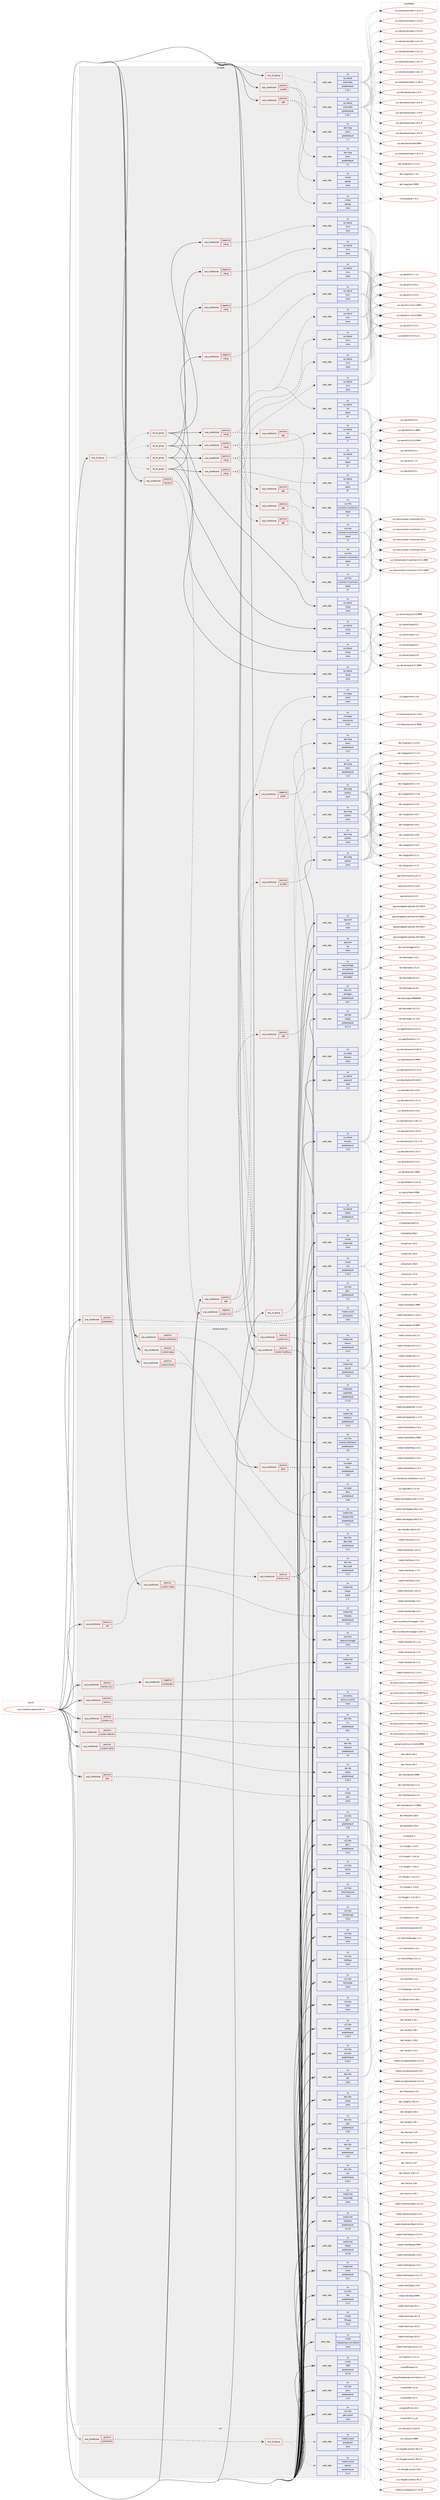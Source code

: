digraph prolog {

# *************
# Graph options
# *************

newrank=true;
concentrate=true;
compound=true;
graph [rankdir=LR,fontname=Helvetica,fontsize=10,ranksep=1.5];#, ranksep=2.5, nodesep=0.2];
edge  [arrowhead=vee];
node  [fontname=Helvetica,fontsize=10];

# **********
# The ebuild
# **********

subgraph cluster_leftcol {
color=gray;
rank=same;
label=<<i>ebuild</i>>;
id [label="mail-client/thunderbird-68.2.2", color=red, width=4, href="../mail-client/thunderbird-68.2.2.svg"];
}

# ****************
# The dependencies
# ****************

subgraph cluster_midcol {
color=gray;
label=<<i>dependencies</i>>;
subgraph cluster_compile {
fillcolor="#eeeeee";
style=filled;
label=<<i>compile</i>>;
subgraph any12963 {
dependency772106 [label=<<TABLE BORDER="0" CELLBORDER="1" CELLSPACING="0" CELLPADDING="4"><TR><TD CELLPADDING="10">any_of_group</TD></TR></TABLE>>, shape=none, color=red];subgraph all409 {
dependency772107 [label=<<TABLE BORDER="0" CELLBORDER="1" CELLSPACING="0" CELLPADDING="4"><TR><TD CELLPADDING="10">all_of_group</TD></TR></TABLE>>, shape=none, color=red];subgraph pack570486 {
dependency772108 [label=<<TABLE BORDER="0" CELLBORDER="1" CELLSPACING="0" CELLPADDING="4" WIDTH="220"><TR><TD ROWSPAN="6" CELLPADDING="30">pack_dep</TD></TR><TR><TD WIDTH="110">no</TD></TR><TR><TD>sys-devel</TD></TR><TR><TD>clang</TD></TR><TR><TD>none</TD></TR><TR><TD></TD></TR></TABLE>>, shape=none, color=blue];
}
dependency772107:e -> dependency772108:w [weight=20,style="solid",arrowhead="inv"];
subgraph cond188251 {
dependency772109 [label=<<TABLE BORDER="0" CELLBORDER="1" CELLSPACING="0" CELLPADDING="4"><TR><TD ROWSPAN="3" CELLPADDING="10">use_conditional</TD></TR><TR><TD>negative</TD></TR><TR><TD>clang</TD></TR></TABLE>>, shape=none, color=red];
subgraph pack570487 {
dependency772110 [label=<<TABLE BORDER="0" CELLBORDER="1" CELLSPACING="0" CELLPADDING="4" WIDTH="220"><TR><TD ROWSPAN="6" CELLPADDING="30">pack_dep</TD></TR><TR><TD WIDTH="110">no</TD></TR><TR><TD>sys-devel</TD></TR><TR><TD>llvm</TD></TR><TR><TD>none</TD></TR><TR><TD></TD></TR></TABLE>>, shape=none, color=blue];
}
dependency772109:e -> dependency772110:w [weight=20,style="dashed",arrowhead="vee"];
}
dependency772107:e -> dependency772109:w [weight=20,style="solid",arrowhead="inv"];
subgraph cond188252 {
dependency772111 [label=<<TABLE BORDER="0" CELLBORDER="1" CELLSPACING="0" CELLPADDING="4"><TR><TD ROWSPAN="3" CELLPADDING="10">use_conditional</TD></TR><TR><TD>positive</TD></TR><TR><TD>clang</TD></TR></TABLE>>, shape=none, color=red];
subgraph pack570488 {
dependency772112 [label=<<TABLE BORDER="0" CELLBORDER="1" CELLSPACING="0" CELLPADDING="4" WIDTH="220"><TR><TD ROWSPAN="6" CELLPADDING="30">pack_dep</TD></TR><TR><TD WIDTH="110">no</TD></TR><TR><TD>sys-devel</TD></TR><TR><TD>lld</TD></TR><TR><TD>equal</TD></TR><TR><TD>9*</TD></TR></TABLE>>, shape=none, color=blue];
}
dependency772111:e -> dependency772112:w [weight=20,style="dashed",arrowhead="vee"];
subgraph pack570489 {
dependency772113 [label=<<TABLE BORDER="0" CELLBORDER="1" CELLSPACING="0" CELLPADDING="4" WIDTH="220"><TR><TD ROWSPAN="6" CELLPADDING="30">pack_dep</TD></TR><TR><TD WIDTH="110">no</TD></TR><TR><TD>sys-devel</TD></TR><TR><TD>llvm</TD></TR><TR><TD>none</TD></TR><TR><TD></TD></TR></TABLE>>, shape=none, color=blue];
}
dependency772111:e -> dependency772113:w [weight=20,style="dashed",arrowhead="vee"];
subgraph cond188253 {
dependency772114 [label=<<TABLE BORDER="0" CELLBORDER="1" CELLSPACING="0" CELLPADDING="4"><TR><TD ROWSPAN="3" CELLPADDING="10">use_conditional</TD></TR><TR><TD>positive</TD></TR><TR><TD>pgo</TD></TR></TABLE>>, shape=none, color=red];
subgraph pack570490 {
dependency772115 [label=<<TABLE BORDER="0" CELLBORDER="1" CELLSPACING="0" CELLPADDING="4" WIDTH="220"><TR><TD ROWSPAN="6" CELLPADDING="30">pack_dep</TD></TR><TR><TD WIDTH="110">no</TD></TR><TR><TD>sys-libs</TD></TR><TR><TD>compiler-rt-sanitizers</TD></TR><TR><TD>equal</TD></TR><TR><TD>9*</TD></TR></TABLE>>, shape=none, color=blue];
}
dependency772114:e -> dependency772115:w [weight=20,style="dashed",arrowhead="vee"];
}
dependency772111:e -> dependency772114:w [weight=20,style="dashed",arrowhead="vee"];
}
dependency772107:e -> dependency772111:w [weight=20,style="solid",arrowhead="inv"];
}
dependency772106:e -> dependency772107:w [weight=20,style="dotted",arrowhead="oinv"];
subgraph all410 {
dependency772116 [label=<<TABLE BORDER="0" CELLBORDER="1" CELLSPACING="0" CELLPADDING="4"><TR><TD CELLPADDING="10">all_of_group</TD></TR></TABLE>>, shape=none, color=red];subgraph pack570491 {
dependency772117 [label=<<TABLE BORDER="0" CELLBORDER="1" CELLSPACING="0" CELLPADDING="4" WIDTH="220"><TR><TD ROWSPAN="6" CELLPADDING="30">pack_dep</TD></TR><TR><TD WIDTH="110">no</TD></TR><TR><TD>sys-devel</TD></TR><TR><TD>clang</TD></TR><TR><TD>none</TD></TR><TR><TD></TD></TR></TABLE>>, shape=none, color=blue];
}
dependency772116:e -> dependency772117:w [weight=20,style="solid",arrowhead="inv"];
subgraph cond188254 {
dependency772118 [label=<<TABLE BORDER="0" CELLBORDER="1" CELLSPACING="0" CELLPADDING="4"><TR><TD ROWSPAN="3" CELLPADDING="10">use_conditional</TD></TR><TR><TD>negative</TD></TR><TR><TD>clang</TD></TR></TABLE>>, shape=none, color=red];
subgraph pack570492 {
dependency772119 [label=<<TABLE BORDER="0" CELLBORDER="1" CELLSPACING="0" CELLPADDING="4" WIDTH="220"><TR><TD ROWSPAN="6" CELLPADDING="30">pack_dep</TD></TR><TR><TD WIDTH="110">no</TD></TR><TR><TD>sys-devel</TD></TR><TR><TD>llvm</TD></TR><TR><TD>none</TD></TR><TR><TD></TD></TR></TABLE>>, shape=none, color=blue];
}
dependency772118:e -> dependency772119:w [weight=20,style="dashed",arrowhead="vee"];
}
dependency772116:e -> dependency772118:w [weight=20,style="solid",arrowhead="inv"];
subgraph cond188255 {
dependency772120 [label=<<TABLE BORDER="0" CELLBORDER="1" CELLSPACING="0" CELLPADDING="4"><TR><TD ROWSPAN="3" CELLPADDING="10">use_conditional</TD></TR><TR><TD>positive</TD></TR><TR><TD>clang</TD></TR></TABLE>>, shape=none, color=red];
subgraph pack570493 {
dependency772121 [label=<<TABLE BORDER="0" CELLBORDER="1" CELLSPACING="0" CELLPADDING="4" WIDTH="220"><TR><TD ROWSPAN="6" CELLPADDING="30">pack_dep</TD></TR><TR><TD WIDTH="110">no</TD></TR><TR><TD>sys-devel</TD></TR><TR><TD>lld</TD></TR><TR><TD>equal</TD></TR><TR><TD>8*</TD></TR></TABLE>>, shape=none, color=blue];
}
dependency772120:e -> dependency772121:w [weight=20,style="dashed",arrowhead="vee"];
subgraph pack570494 {
dependency772122 [label=<<TABLE BORDER="0" CELLBORDER="1" CELLSPACING="0" CELLPADDING="4" WIDTH="220"><TR><TD ROWSPAN="6" CELLPADDING="30">pack_dep</TD></TR><TR><TD WIDTH="110">no</TD></TR><TR><TD>sys-devel</TD></TR><TR><TD>llvm</TD></TR><TR><TD>none</TD></TR><TR><TD></TD></TR></TABLE>>, shape=none, color=blue];
}
dependency772120:e -> dependency772122:w [weight=20,style="dashed",arrowhead="vee"];
subgraph cond188256 {
dependency772123 [label=<<TABLE BORDER="0" CELLBORDER="1" CELLSPACING="0" CELLPADDING="4"><TR><TD ROWSPAN="3" CELLPADDING="10">use_conditional</TD></TR><TR><TD>positive</TD></TR><TR><TD>pgo</TD></TR></TABLE>>, shape=none, color=red];
subgraph pack570495 {
dependency772124 [label=<<TABLE BORDER="0" CELLBORDER="1" CELLSPACING="0" CELLPADDING="4" WIDTH="220"><TR><TD ROWSPAN="6" CELLPADDING="30">pack_dep</TD></TR><TR><TD WIDTH="110">no</TD></TR><TR><TD>sys-libs</TD></TR><TR><TD>compiler-rt-sanitizers</TD></TR><TR><TD>equal</TD></TR><TR><TD>8*</TD></TR></TABLE>>, shape=none, color=blue];
}
dependency772123:e -> dependency772124:w [weight=20,style="dashed",arrowhead="vee"];
}
dependency772120:e -> dependency772123:w [weight=20,style="dashed",arrowhead="vee"];
}
dependency772116:e -> dependency772120:w [weight=20,style="solid",arrowhead="inv"];
}
dependency772106:e -> dependency772116:w [weight=20,style="dotted",arrowhead="oinv"];
subgraph all411 {
dependency772125 [label=<<TABLE BORDER="0" CELLBORDER="1" CELLSPACING="0" CELLPADDING="4"><TR><TD CELLPADDING="10">all_of_group</TD></TR></TABLE>>, shape=none, color=red];subgraph pack570496 {
dependency772126 [label=<<TABLE BORDER="0" CELLBORDER="1" CELLSPACING="0" CELLPADDING="4" WIDTH="220"><TR><TD ROWSPAN="6" CELLPADDING="30">pack_dep</TD></TR><TR><TD WIDTH="110">no</TD></TR><TR><TD>sys-devel</TD></TR><TR><TD>clang</TD></TR><TR><TD>none</TD></TR><TR><TD></TD></TR></TABLE>>, shape=none, color=blue];
}
dependency772125:e -> dependency772126:w [weight=20,style="solid",arrowhead="inv"];
subgraph cond188257 {
dependency772127 [label=<<TABLE BORDER="0" CELLBORDER="1" CELLSPACING="0" CELLPADDING="4"><TR><TD ROWSPAN="3" CELLPADDING="10">use_conditional</TD></TR><TR><TD>negative</TD></TR><TR><TD>clang</TD></TR></TABLE>>, shape=none, color=red];
subgraph pack570497 {
dependency772128 [label=<<TABLE BORDER="0" CELLBORDER="1" CELLSPACING="0" CELLPADDING="4" WIDTH="220"><TR><TD ROWSPAN="6" CELLPADDING="30">pack_dep</TD></TR><TR><TD WIDTH="110">no</TD></TR><TR><TD>sys-devel</TD></TR><TR><TD>llvm</TD></TR><TR><TD>none</TD></TR><TR><TD></TD></TR></TABLE>>, shape=none, color=blue];
}
dependency772127:e -> dependency772128:w [weight=20,style="dashed",arrowhead="vee"];
}
dependency772125:e -> dependency772127:w [weight=20,style="solid",arrowhead="inv"];
subgraph cond188258 {
dependency772129 [label=<<TABLE BORDER="0" CELLBORDER="1" CELLSPACING="0" CELLPADDING="4"><TR><TD ROWSPAN="3" CELLPADDING="10">use_conditional</TD></TR><TR><TD>positive</TD></TR><TR><TD>clang</TD></TR></TABLE>>, shape=none, color=red];
subgraph pack570498 {
dependency772130 [label=<<TABLE BORDER="0" CELLBORDER="1" CELLSPACING="0" CELLPADDING="4" WIDTH="220"><TR><TD ROWSPAN="6" CELLPADDING="30">pack_dep</TD></TR><TR><TD WIDTH="110">no</TD></TR><TR><TD>sys-devel</TD></TR><TR><TD>lld</TD></TR><TR><TD>equal</TD></TR><TR><TD>7*</TD></TR></TABLE>>, shape=none, color=blue];
}
dependency772129:e -> dependency772130:w [weight=20,style="dashed",arrowhead="vee"];
subgraph pack570499 {
dependency772131 [label=<<TABLE BORDER="0" CELLBORDER="1" CELLSPACING="0" CELLPADDING="4" WIDTH="220"><TR><TD ROWSPAN="6" CELLPADDING="30">pack_dep</TD></TR><TR><TD WIDTH="110">no</TD></TR><TR><TD>sys-devel</TD></TR><TR><TD>llvm</TD></TR><TR><TD>none</TD></TR><TR><TD></TD></TR></TABLE>>, shape=none, color=blue];
}
dependency772129:e -> dependency772131:w [weight=20,style="dashed",arrowhead="vee"];
subgraph cond188259 {
dependency772132 [label=<<TABLE BORDER="0" CELLBORDER="1" CELLSPACING="0" CELLPADDING="4"><TR><TD ROWSPAN="3" CELLPADDING="10">use_conditional</TD></TR><TR><TD>positive</TD></TR><TR><TD>pgo</TD></TR></TABLE>>, shape=none, color=red];
subgraph pack570500 {
dependency772133 [label=<<TABLE BORDER="0" CELLBORDER="1" CELLSPACING="0" CELLPADDING="4" WIDTH="220"><TR><TD ROWSPAN="6" CELLPADDING="30">pack_dep</TD></TR><TR><TD WIDTH="110">no</TD></TR><TR><TD>sys-libs</TD></TR><TR><TD>compiler-rt-sanitizers</TD></TR><TR><TD>equal</TD></TR><TR><TD>7*</TD></TR></TABLE>>, shape=none, color=blue];
}
dependency772132:e -> dependency772133:w [weight=20,style="dashed",arrowhead="vee"];
}
dependency772129:e -> dependency772132:w [weight=20,style="dashed",arrowhead="vee"];
}
dependency772125:e -> dependency772129:w [weight=20,style="solid",arrowhead="inv"];
}
dependency772106:e -> dependency772125:w [weight=20,style="dotted",arrowhead="oinv"];
subgraph all412 {
dependency772134 [label=<<TABLE BORDER="0" CELLBORDER="1" CELLSPACING="0" CELLPADDING="4"><TR><TD CELLPADDING="10">all_of_group</TD></TR></TABLE>>, shape=none, color=red];subgraph pack570501 {
dependency772135 [label=<<TABLE BORDER="0" CELLBORDER="1" CELLSPACING="0" CELLPADDING="4" WIDTH="220"><TR><TD ROWSPAN="6" CELLPADDING="30">pack_dep</TD></TR><TR><TD WIDTH="110">no</TD></TR><TR><TD>sys-devel</TD></TR><TR><TD>clang</TD></TR><TR><TD>none</TD></TR><TR><TD></TD></TR></TABLE>>, shape=none, color=blue];
}
dependency772134:e -> dependency772135:w [weight=20,style="solid",arrowhead="inv"];
subgraph cond188260 {
dependency772136 [label=<<TABLE BORDER="0" CELLBORDER="1" CELLSPACING="0" CELLPADDING="4"><TR><TD ROWSPAN="3" CELLPADDING="10">use_conditional</TD></TR><TR><TD>negative</TD></TR><TR><TD>clang</TD></TR></TABLE>>, shape=none, color=red];
subgraph pack570502 {
dependency772137 [label=<<TABLE BORDER="0" CELLBORDER="1" CELLSPACING="0" CELLPADDING="4" WIDTH="220"><TR><TD ROWSPAN="6" CELLPADDING="30">pack_dep</TD></TR><TR><TD WIDTH="110">no</TD></TR><TR><TD>sys-devel</TD></TR><TR><TD>llvm</TD></TR><TR><TD>none</TD></TR><TR><TD></TD></TR></TABLE>>, shape=none, color=blue];
}
dependency772136:e -> dependency772137:w [weight=20,style="dashed",arrowhead="vee"];
}
dependency772134:e -> dependency772136:w [weight=20,style="solid",arrowhead="inv"];
subgraph cond188261 {
dependency772138 [label=<<TABLE BORDER="0" CELLBORDER="1" CELLSPACING="0" CELLPADDING="4"><TR><TD ROWSPAN="3" CELLPADDING="10">use_conditional</TD></TR><TR><TD>positive</TD></TR><TR><TD>clang</TD></TR></TABLE>>, shape=none, color=red];
subgraph pack570503 {
dependency772139 [label=<<TABLE BORDER="0" CELLBORDER="1" CELLSPACING="0" CELLPADDING="4" WIDTH="220"><TR><TD ROWSPAN="6" CELLPADDING="30">pack_dep</TD></TR><TR><TD WIDTH="110">no</TD></TR><TR><TD>sys-devel</TD></TR><TR><TD>lld</TD></TR><TR><TD>equal</TD></TR><TR><TD>6*</TD></TR></TABLE>>, shape=none, color=blue];
}
dependency772138:e -> dependency772139:w [weight=20,style="dashed",arrowhead="vee"];
subgraph pack570504 {
dependency772140 [label=<<TABLE BORDER="0" CELLBORDER="1" CELLSPACING="0" CELLPADDING="4" WIDTH="220"><TR><TD ROWSPAN="6" CELLPADDING="30">pack_dep</TD></TR><TR><TD WIDTH="110">no</TD></TR><TR><TD>sys-devel</TD></TR><TR><TD>llvm</TD></TR><TR><TD>none</TD></TR><TR><TD></TD></TR></TABLE>>, shape=none, color=blue];
}
dependency772138:e -> dependency772140:w [weight=20,style="dashed",arrowhead="vee"];
subgraph cond188262 {
dependency772141 [label=<<TABLE BORDER="0" CELLBORDER="1" CELLSPACING="0" CELLPADDING="4"><TR><TD ROWSPAN="3" CELLPADDING="10">use_conditional</TD></TR><TR><TD>positive</TD></TR><TR><TD>pgo</TD></TR></TABLE>>, shape=none, color=red];
subgraph pack570505 {
dependency772142 [label=<<TABLE BORDER="0" CELLBORDER="1" CELLSPACING="0" CELLPADDING="4" WIDTH="220"><TR><TD ROWSPAN="6" CELLPADDING="30">pack_dep</TD></TR><TR><TD WIDTH="110">no</TD></TR><TR><TD>sys-libs</TD></TR><TR><TD>compiler-rt-sanitizers</TD></TR><TR><TD>equal</TD></TR><TR><TD>6*</TD></TR></TABLE>>, shape=none, color=blue];
}
dependency772141:e -> dependency772142:w [weight=20,style="dashed",arrowhead="vee"];
}
dependency772138:e -> dependency772141:w [weight=20,style="dashed",arrowhead="vee"];
}
dependency772134:e -> dependency772138:w [weight=20,style="solid",arrowhead="inv"];
}
dependency772106:e -> dependency772134:w [weight=20,style="dotted",arrowhead="oinv"];
}
id:e -> dependency772106:w [weight=20,style="solid",arrowhead="vee"];
subgraph any12964 {
dependency772143 [label=<<TABLE BORDER="0" CELLBORDER="1" CELLSPACING="0" CELLPADDING="4"><TR><TD CELLPADDING="10">any_of_group</TD></TR></TABLE>>, shape=none, color=red];subgraph pack570506 {
dependency772144 [label=<<TABLE BORDER="0" CELLBORDER="1" CELLSPACING="0" CELLPADDING="4" WIDTH="220"><TR><TD ROWSPAN="6" CELLPADDING="30">pack_dep</TD></TR><TR><TD WIDTH="110">no</TD></TR><TR><TD>dev-lang</TD></TR><TR><TD>python</TD></TR><TR><TD>none</TD></TR><TR><TD></TD></TR></TABLE>>, shape=none, color=blue];
}
dependency772143:e -> dependency772144:w [weight=20,style="dotted",arrowhead="oinv"];
subgraph pack570507 {
dependency772145 [label=<<TABLE BORDER="0" CELLBORDER="1" CELLSPACING="0" CELLPADDING="4" WIDTH="220"><TR><TD ROWSPAN="6" CELLPADDING="30">pack_dep</TD></TR><TR><TD WIDTH="110">no</TD></TR><TR><TD>dev-lang</TD></TR><TR><TD>python</TD></TR><TR><TD>none</TD></TR><TR><TD></TD></TR></TABLE>>, shape=none, color=blue];
}
dependency772143:e -> dependency772145:w [weight=20,style="dotted",arrowhead="oinv"];
subgraph pack570508 {
dependency772146 [label=<<TABLE BORDER="0" CELLBORDER="1" CELLSPACING="0" CELLPADDING="4" WIDTH="220"><TR><TD ROWSPAN="6" CELLPADDING="30">pack_dep</TD></TR><TR><TD WIDTH="110">no</TD></TR><TR><TD>dev-lang</TD></TR><TR><TD>python</TD></TR><TR><TD>none</TD></TR><TR><TD></TD></TR></TABLE>>, shape=none, color=blue];
}
dependency772143:e -> dependency772146:w [weight=20,style="dotted",arrowhead="oinv"];
}
id:e -> dependency772143:w [weight=20,style="solid",arrowhead="vee"];
subgraph any12965 {
dependency772147 [label=<<TABLE BORDER="0" CELLBORDER="1" CELLSPACING="0" CELLPADDING="4"><TR><TD CELLPADDING="10">any_of_group</TD></TR></TABLE>>, shape=none, color=red];subgraph pack570509 {
dependency772148 [label=<<TABLE BORDER="0" CELLBORDER="1" CELLSPACING="0" CELLPADDING="4" WIDTH="220"><TR><TD ROWSPAN="6" CELLPADDING="30">pack_dep</TD></TR><TR><TD WIDTH="110">no</TD></TR><TR><TD>sys-devel</TD></TR><TR><TD>automake</TD></TR><TR><TD>greaterequal</TD></TR><TR><TD>1.16.1</TD></TR></TABLE>>, shape=none, color=blue];
}
dependency772147:e -> dependency772148:w [weight=20,style="dotted",arrowhead="oinv"];
subgraph pack570510 {
dependency772149 [label=<<TABLE BORDER="0" CELLBORDER="1" CELLSPACING="0" CELLPADDING="4" WIDTH="220"><TR><TD ROWSPAN="6" CELLPADDING="30">pack_dep</TD></TR><TR><TD WIDTH="110">no</TD></TR><TR><TD>sys-devel</TD></TR><TR><TD>automake</TD></TR><TR><TD>greaterequal</TD></TR><TR><TD>1.15.1</TD></TR></TABLE>>, shape=none, color=blue];
}
dependency772147:e -> dependency772149:w [weight=20,style="dotted",arrowhead="oinv"];
}
id:e -> dependency772147:w [weight=20,style="solid",arrowhead="vee"];
subgraph cond188263 {
dependency772150 [label=<<TABLE BORDER="0" CELLBORDER="1" CELLSPACING="0" CELLPADDING="4"><TR><TD ROWSPAN="3" CELLPADDING="10">use_conditional</TD></TR><TR><TD>negative</TD></TR><TR><TD>system-av1</TD></TR></TABLE>>, shape=none, color=red];
subgraph cond188264 {
dependency772151 [label=<<TABLE BORDER="0" CELLBORDER="1" CELLSPACING="0" CELLPADDING="4"><TR><TD ROWSPAN="3" CELLPADDING="10">use_conditional</TD></TR><TR><TD>positive</TD></TR><TR><TD>amd64</TD></TR></TABLE>>, shape=none, color=red];
subgraph pack570511 {
dependency772152 [label=<<TABLE BORDER="0" CELLBORDER="1" CELLSPACING="0" CELLPADDING="4" WIDTH="220"><TR><TD ROWSPAN="6" CELLPADDING="30">pack_dep</TD></TR><TR><TD WIDTH="110">no</TD></TR><TR><TD>dev-lang</TD></TR><TR><TD>nasm</TD></TR><TR><TD>greaterequal</TD></TR><TR><TD>2.13</TD></TR></TABLE>>, shape=none, color=blue];
}
dependency772151:e -> dependency772152:w [weight=20,style="dashed",arrowhead="vee"];
}
dependency772150:e -> dependency772151:w [weight=20,style="dashed",arrowhead="vee"];
subgraph cond188265 {
dependency772153 [label=<<TABLE BORDER="0" CELLBORDER="1" CELLSPACING="0" CELLPADDING="4"><TR><TD ROWSPAN="3" CELLPADDING="10">use_conditional</TD></TR><TR><TD>positive</TD></TR><TR><TD>x86</TD></TR></TABLE>>, shape=none, color=red];
subgraph pack570512 {
dependency772154 [label=<<TABLE BORDER="0" CELLBORDER="1" CELLSPACING="0" CELLPADDING="4" WIDTH="220"><TR><TD ROWSPAN="6" CELLPADDING="30">pack_dep</TD></TR><TR><TD WIDTH="110">no</TD></TR><TR><TD>dev-lang</TD></TR><TR><TD>nasm</TD></TR><TR><TD>greaterequal</TD></TR><TR><TD>2.13</TD></TR></TABLE>>, shape=none, color=blue];
}
dependency772153:e -> dependency772154:w [weight=20,style="dashed",arrowhead="vee"];
}
dependency772150:e -> dependency772153:w [weight=20,style="dashed",arrowhead="vee"];
}
id:e -> dependency772150:w [weight=20,style="solid",arrowhead="vee"];
subgraph cond188266 {
dependency772155 [label=<<TABLE BORDER="0" CELLBORDER="1" CELLSPACING="0" CELLPADDING="4"><TR><TD ROWSPAN="3" CELLPADDING="10">use_conditional</TD></TR><TR><TD>positive</TD></TR><TR><TD>amd64</TD></TR></TABLE>>, shape=none, color=red];
subgraph pack570513 {
dependency772156 [label=<<TABLE BORDER="0" CELLBORDER="1" CELLSPACING="0" CELLPADDING="4" WIDTH="220"><TR><TD ROWSPAN="6" CELLPADDING="30">pack_dep</TD></TR><TR><TD WIDTH="110">no</TD></TR><TR><TD>dev-lang</TD></TR><TR><TD>yasm</TD></TR><TR><TD>greaterequal</TD></TR><TR><TD>1.1</TD></TR></TABLE>>, shape=none, color=blue];
}
dependency772155:e -> dependency772156:w [weight=20,style="dashed",arrowhead="vee"];
subgraph pack570514 {
dependency772157 [label=<<TABLE BORDER="0" CELLBORDER="1" CELLSPACING="0" CELLPADDING="4" WIDTH="220"><TR><TD ROWSPAN="6" CELLPADDING="30">pack_dep</TD></TR><TR><TD WIDTH="110">no</TD></TR><TR><TD>virtual</TD></TR><TR><TD>opengl</TD></TR><TR><TD>none</TD></TR><TR><TD></TD></TR></TABLE>>, shape=none, color=blue];
}
dependency772155:e -> dependency772157:w [weight=20,style="dashed",arrowhead="vee"];
}
id:e -> dependency772155:w [weight=20,style="solid",arrowhead="vee"];
subgraph cond188267 {
dependency772158 [label=<<TABLE BORDER="0" CELLBORDER="1" CELLSPACING="0" CELLPADDING="4"><TR><TD ROWSPAN="3" CELLPADDING="10">use_conditional</TD></TR><TR><TD>positive</TD></TR><TR><TD>pgo</TD></TR></TABLE>>, shape=none, color=red];
subgraph cond188268 {
dependency772159 [label=<<TABLE BORDER="0" CELLBORDER="1" CELLSPACING="0" CELLPADDING="4"><TR><TD ROWSPAN="3" CELLPADDING="10">use_conditional</TD></TR><TR><TD>negative</TD></TR><TR><TD>prefix</TD></TR></TABLE>>, shape=none, color=red];
subgraph pack570515 {
dependency772160 [label=<<TABLE BORDER="0" CELLBORDER="1" CELLSPACING="0" CELLPADDING="4" WIDTH="220"><TR><TD ROWSPAN="6" CELLPADDING="30">pack_dep</TD></TR><TR><TD WIDTH="110">no</TD></TR><TR><TD>x11-base</TD></TR><TR><TD>xorg-server</TD></TR><TR><TD>none</TD></TR><TR><TD></TD></TR></TABLE>>, shape=none, color=blue];
}
dependency772159:e -> dependency772160:w [weight=20,style="dashed",arrowhead="vee"];
}
dependency772158:e -> dependency772159:w [weight=20,style="dashed",arrowhead="vee"];
subgraph pack570516 {
dependency772161 [label=<<TABLE BORDER="0" CELLBORDER="1" CELLSPACING="0" CELLPADDING="4" WIDTH="220"><TR><TD ROWSPAN="6" CELLPADDING="30">pack_dep</TD></TR><TR><TD WIDTH="110">no</TD></TR><TR><TD>x11-apps</TD></TR><TR><TD>xhost</TD></TR><TR><TD>none</TD></TR><TR><TD></TD></TR></TABLE>>, shape=none, color=blue];
}
dependency772158:e -> dependency772161:w [weight=20,style="dashed",arrowhead="vee"];
}
id:e -> dependency772158:w [weight=20,style="solid",arrowhead="vee"];
subgraph cond188269 {
dependency772162 [label=<<TABLE BORDER="0" CELLBORDER="1" CELLSPACING="0" CELLPADDING="4"><TR><TD ROWSPAN="3" CELLPADDING="10">use_conditional</TD></TR><TR><TD>positive</TD></TR><TR><TD>pulseaudio</TD></TR></TABLE>>, shape=none, color=red];
subgraph pack570517 {
dependency772163 [label=<<TABLE BORDER="0" CELLBORDER="1" CELLSPACING="0" CELLPADDING="4" WIDTH="220"><TR><TD ROWSPAN="6" CELLPADDING="30">pack_dep</TD></TR><TR><TD WIDTH="110">no</TD></TR><TR><TD>media-sound</TD></TR><TR><TD>pulseaudio</TD></TR><TR><TD>none</TD></TR><TR><TD></TD></TR></TABLE>>, shape=none, color=blue];
}
dependency772162:e -> dependency772163:w [weight=20,style="dashed",arrowhead="vee"];
}
id:e -> dependency772162:w [weight=20,style="solid",arrowhead="vee"];
subgraph cond188270 {
dependency772164 [label=<<TABLE BORDER="0" CELLBORDER="1" CELLSPACING="0" CELLPADDING="4"><TR><TD ROWSPAN="3" CELLPADDING="10">use_conditional</TD></TR><TR><TD>positive</TD></TR><TR><TD>wayland</TD></TR></TABLE>>, shape=none, color=red];
subgraph pack570518 {
dependency772165 [label=<<TABLE BORDER="0" CELLBORDER="1" CELLSPACING="0" CELLPADDING="4" WIDTH="220"><TR><TD ROWSPAN="6" CELLPADDING="30">pack_dep</TD></TR><TR><TD WIDTH="110">no</TD></TR><TR><TD>x11-libs</TD></TR><TR><TD>gtk+</TD></TR><TR><TD>greaterequal</TD></TR><TR><TD>3.11</TD></TR></TABLE>>, shape=none, color=blue];
}
dependency772164:e -> dependency772165:w [weight=20,style="dashed",arrowhead="vee"];
}
id:e -> dependency772164:w [weight=20,style="solid",arrowhead="vee"];
subgraph cond188271 {
dependency772166 [label=<<TABLE BORDER="0" CELLBORDER="1" CELLSPACING="0" CELLPADDING="4"><TR><TD ROWSPAN="3" CELLPADDING="10">use_conditional</TD></TR><TR><TD>positive</TD></TR><TR><TD>x86</TD></TR></TABLE>>, shape=none, color=red];
subgraph pack570519 {
dependency772167 [label=<<TABLE BORDER="0" CELLBORDER="1" CELLSPACING="0" CELLPADDING="4" WIDTH="220"><TR><TD ROWSPAN="6" CELLPADDING="30">pack_dep</TD></TR><TR><TD WIDTH="110">no</TD></TR><TR><TD>dev-lang</TD></TR><TR><TD>yasm</TD></TR><TR><TD>greaterequal</TD></TR><TR><TD>1.1</TD></TR></TABLE>>, shape=none, color=blue];
}
dependency772166:e -> dependency772167:w [weight=20,style="dashed",arrowhead="vee"];
subgraph pack570520 {
dependency772168 [label=<<TABLE BORDER="0" CELLBORDER="1" CELLSPACING="0" CELLPADDING="4" WIDTH="220"><TR><TD ROWSPAN="6" CELLPADDING="30">pack_dep</TD></TR><TR><TD WIDTH="110">no</TD></TR><TR><TD>virtual</TD></TR><TR><TD>opengl</TD></TR><TR><TD>none</TD></TR><TR><TD></TD></TR></TABLE>>, shape=none, color=blue];
}
dependency772166:e -> dependency772168:w [weight=20,style="dashed",arrowhead="vee"];
}
id:e -> dependency772166:w [weight=20,style="solid",arrowhead="vee"];
subgraph pack570521 {
dependency772169 [label=<<TABLE BORDER="0" CELLBORDER="1" CELLSPACING="0" CELLPADDING="4" WIDTH="220"><TR><TD ROWSPAN="6" CELLPADDING="30">pack_dep</TD></TR><TR><TD WIDTH="110">no</TD></TR><TR><TD>app-arch</TD></TR><TR><TD>unzip</TD></TR><TR><TD>none</TD></TR><TR><TD></TD></TR></TABLE>>, shape=none, color=blue];
}
id:e -> dependency772169:w [weight=20,style="solid",arrowhead="vee"];
subgraph pack570522 {
dependency772170 [label=<<TABLE BORDER="0" CELLBORDER="1" CELLSPACING="0" CELLPADDING="4" WIDTH="220"><TR><TD ROWSPAN="6" CELLPADDING="30">pack_dep</TD></TR><TR><TD WIDTH="110">no</TD></TR><TR><TD>app-arch</TD></TR><TR><TD>zip</TD></TR><TR><TD>none</TD></TR><TR><TD></TD></TR></TABLE>>, shape=none, color=blue];
}
id:e -> dependency772170:w [weight=20,style="solid",arrowhead="vee"];
subgraph pack570523 {
dependency772171 [label=<<TABLE BORDER="0" CELLBORDER="1" CELLSPACING="0" CELLPADDING="4" WIDTH="220"><TR><TD ROWSPAN="6" CELLPADDING="30">pack_dep</TD></TR><TR><TD WIDTH="110">no</TD></TR><TR><TD>app-portage</TD></TR><TR><TD>elt-patches</TD></TR><TR><TD>greaterequal</TD></TR><TR><TD>20170815</TD></TR></TABLE>>, shape=none, color=blue];
}
id:e -> dependency772171:w [weight=20,style="solid",arrowhead="vee"];
subgraph pack570524 {
dependency772172 [label=<<TABLE BORDER="0" CELLBORDER="1" CELLSPACING="0" CELLPADDING="4" WIDTH="220"><TR><TD ROWSPAN="6" CELLPADDING="30">pack_dep</TD></TR><TR><TD WIDTH="110">no</TD></TR><TR><TD>dev-lang</TD></TR><TR><TD>python</TD></TR><TR><TD>none</TD></TR><TR><TD></TD></TR></TABLE>>, shape=none, color=blue];
}
id:e -> dependency772172:w [weight=20,style="solid",arrowhead="vee"];
subgraph pack570525 {
dependency772173 [label=<<TABLE BORDER="0" CELLBORDER="1" CELLSPACING="0" CELLPADDING="4" WIDTH="220"><TR><TD ROWSPAN="6" CELLPADDING="30">pack_dep</TD></TR><TR><TD WIDTH="110">no</TD></TR><TR><TD>dev-util</TD></TR><TR><TD>cbindgen</TD></TR><TR><TD>greaterequal</TD></TR><TR><TD>0.8.7</TD></TR></TABLE>>, shape=none, color=blue];
}
id:e -> dependency772173:w [weight=20,style="solid",arrowhead="vee"];
subgraph pack570526 {
dependency772174 [label=<<TABLE BORDER="0" CELLBORDER="1" CELLSPACING="0" CELLPADDING="4" WIDTH="220"><TR><TD ROWSPAN="6" CELLPADDING="30">pack_dep</TD></TR><TR><TD WIDTH="110">no</TD></TR><TR><TD>net-libs</TD></TR><TR><TD>nodejs</TD></TR><TR><TD>greaterequal</TD></TR><TR><TD>8.11.0</TD></TR></TABLE>>, shape=none, color=blue];
}
id:e -> dependency772174:w [weight=20,style="solid",arrowhead="vee"];
subgraph pack570527 {
dependency772175 [label=<<TABLE BORDER="0" CELLBORDER="1" CELLSPACING="0" CELLPADDING="4" WIDTH="220"><TR><TD ROWSPAN="6" CELLPADDING="30">pack_dep</TD></TR><TR><TD WIDTH="110">no</TD></TR><TR><TD>sys-apps</TD></TR><TR><TD>findutils</TD></TR><TR><TD>none</TD></TR><TR><TD></TD></TR></TABLE>>, shape=none, color=blue];
}
id:e -> dependency772175:w [weight=20,style="solid",arrowhead="vee"];
subgraph pack570528 {
dependency772176 [label=<<TABLE BORDER="0" CELLBORDER="1" CELLSPACING="0" CELLPADDING="4" WIDTH="220"><TR><TD ROWSPAN="6" CELLPADDING="30">pack_dep</TD></TR><TR><TD WIDTH="110">no</TD></TR><TR><TD>sys-devel</TD></TR><TR><TD>autoconf</TD></TR><TR><TD>tilde</TD></TR><TR><TD>2.13</TD></TR></TABLE>>, shape=none, color=blue];
}
id:e -> dependency772176:w [weight=20,style="solid",arrowhead="vee"];
subgraph pack570529 {
dependency772177 [label=<<TABLE BORDER="0" CELLBORDER="1" CELLSPACING="0" CELLPADDING="4" WIDTH="220"><TR><TD ROWSPAN="6" CELLPADDING="30">pack_dep</TD></TR><TR><TD WIDTH="110">no</TD></TR><TR><TD>sys-devel</TD></TR><TR><TD>binutils</TD></TR><TR><TD>greaterequal</TD></TR><TR><TD>2.30</TD></TR></TABLE>>, shape=none, color=blue];
}
id:e -> dependency772177:w [weight=20,style="solid",arrowhead="vee"];
subgraph pack570530 {
dependency772178 [label=<<TABLE BORDER="0" CELLBORDER="1" CELLSPACING="0" CELLPADDING="4" WIDTH="220"><TR><TD ROWSPAN="6" CELLPADDING="30">pack_dep</TD></TR><TR><TD WIDTH="110">no</TD></TR><TR><TD>sys-devel</TD></TR><TR><TD>libtool</TD></TR><TR><TD>greaterequal</TD></TR><TR><TD>2.4</TD></TR></TABLE>>, shape=none, color=blue];
}
id:e -> dependency772178:w [weight=20,style="solid",arrowhead="vee"];
subgraph pack570531 {
dependency772179 [label=<<TABLE BORDER="0" CELLBORDER="1" CELLSPACING="0" CELLPADDING="4" WIDTH="220"><TR><TD ROWSPAN="6" CELLPADDING="30">pack_dep</TD></TR><TR><TD WIDTH="110">no</TD></TR><TR><TD>virtual</TD></TR><TR><TD>pkgconfig</TD></TR><TR><TD>none</TD></TR><TR><TD></TD></TR></TABLE>>, shape=none, color=blue];
}
id:e -> dependency772179:w [weight=20,style="solid",arrowhead="vee"];
subgraph pack570532 {
dependency772180 [label=<<TABLE BORDER="0" CELLBORDER="1" CELLSPACING="0" CELLPADDING="4" WIDTH="220"><TR><TD ROWSPAN="6" CELLPADDING="30">pack_dep</TD></TR><TR><TD WIDTH="110">no</TD></TR><TR><TD>virtual</TD></TR><TR><TD>rust</TD></TR><TR><TD>greaterequal</TD></TR><TR><TD>1.34.0</TD></TR></TABLE>>, shape=none, color=blue];
}
id:e -> dependency772180:w [weight=20,style="solid",arrowhead="vee"];
}
subgraph cluster_compileandrun {
fillcolor="#eeeeee";
style=filled;
label=<<i>compile and run</i>>;
subgraph cond188272 {
dependency772181 [label=<<TABLE BORDER="0" CELLBORDER="1" CELLSPACING="0" CELLPADDING="4"><TR><TD ROWSPAN="3" CELLPADDING="10">use_conditional</TD></TR><TR><TD>positive</TD></TR><TR><TD>dbus</TD></TR></TABLE>>, shape=none, color=red];
subgraph pack570533 {
dependency772182 [label=<<TABLE BORDER="0" CELLBORDER="1" CELLSPACING="0" CELLPADDING="4" WIDTH="220"><TR><TD ROWSPAN="6" CELLPADDING="30">pack_dep</TD></TR><TR><TD WIDTH="110">no</TD></TR><TR><TD>sys-apps</TD></TR><TR><TD>dbus</TD></TR><TR><TD>greaterequal</TD></TR><TR><TD>0.60</TD></TR></TABLE>>, shape=none, color=blue];
}
dependency772181:e -> dependency772182:w [weight=20,style="dashed",arrowhead="vee"];
subgraph pack570534 {
dependency772183 [label=<<TABLE BORDER="0" CELLBORDER="1" CELLSPACING="0" CELLPADDING="4" WIDTH="220"><TR><TD ROWSPAN="6" CELLPADDING="30">pack_dep</TD></TR><TR><TD WIDTH="110">no</TD></TR><TR><TD>dev-libs</TD></TR><TR><TD>dbus-glib</TD></TR><TR><TD>greaterequal</TD></TR><TR><TD>0.72</TD></TR></TABLE>>, shape=none, color=blue];
}
dependency772181:e -> dependency772183:w [weight=20,style="dashed",arrowhead="vee"];
}
id:e -> dependency772181:w [weight=20,style="solid",arrowhead="odotvee"];
subgraph cond188273 {
dependency772184 [label=<<TABLE BORDER="0" CELLBORDER="1" CELLSPACING="0" CELLPADDING="4"><TR><TD ROWSPAN="3" CELLPADDING="10">use_conditional</TD></TR><TR><TD>positive</TD></TR><TR><TD>jack</TD></TR></TABLE>>, shape=none, color=red];
subgraph pack570535 {
dependency772185 [label=<<TABLE BORDER="0" CELLBORDER="1" CELLSPACING="0" CELLPADDING="4" WIDTH="220"><TR><TD ROWSPAN="6" CELLPADDING="30">pack_dep</TD></TR><TR><TD WIDTH="110">no</TD></TR><TR><TD>virtual</TD></TR><TR><TD>jack</TD></TR><TR><TD>none</TD></TR><TR><TD></TD></TR></TABLE>>, shape=none, color=blue];
}
dependency772184:e -> dependency772185:w [weight=20,style="dashed",arrowhead="vee"];
}
id:e -> dependency772184:w [weight=20,style="solid",arrowhead="odotvee"];
subgraph cond188274 {
dependency772186 [label=<<TABLE BORDER="0" CELLBORDER="1" CELLSPACING="0" CELLPADDING="4"><TR><TD ROWSPAN="3" CELLPADDING="10">use_conditional</TD></TR><TR><TD>positive</TD></TR><TR><TD>kernel_linux</TD></TR></TABLE>>, shape=none, color=red];
subgraph cond188275 {
dependency772187 [label=<<TABLE BORDER="0" CELLBORDER="1" CELLSPACING="0" CELLPADDING="4"><TR><TD ROWSPAN="3" CELLPADDING="10">use_conditional</TD></TR><TR><TD>negative</TD></TR><TR><TD>pulseaudio</TD></TR></TABLE>>, shape=none, color=red];
subgraph pack570536 {
dependency772188 [label=<<TABLE BORDER="0" CELLBORDER="1" CELLSPACING="0" CELLPADDING="4" WIDTH="220"><TR><TD ROWSPAN="6" CELLPADDING="30">pack_dep</TD></TR><TR><TD WIDTH="110">no</TD></TR><TR><TD>media-libs</TD></TR><TR><TD>alsa-lib</TD></TR><TR><TD>none</TD></TR><TR><TD></TD></TR></TABLE>>, shape=none, color=blue];
}
dependency772187:e -> dependency772188:w [weight=20,style="dashed",arrowhead="vee"];
}
dependency772186:e -> dependency772187:w [weight=20,style="dashed",arrowhead="vee"];
}
id:e -> dependency772186:w [weight=20,style="solid",arrowhead="odotvee"];
subgraph cond188276 {
dependency772189 [label=<<TABLE BORDER="0" CELLBORDER="1" CELLSPACING="0" CELLPADDING="4"><TR><TD ROWSPAN="3" CELLPADDING="10">use_conditional</TD></TR><TR><TD>positive</TD></TR><TR><TD>selinux</TD></TR></TABLE>>, shape=none, color=red];
subgraph pack570537 {
dependency772190 [label=<<TABLE BORDER="0" CELLBORDER="1" CELLSPACING="0" CELLPADDING="4" WIDTH="220"><TR><TD ROWSPAN="6" CELLPADDING="30">pack_dep</TD></TR><TR><TD WIDTH="110">no</TD></TR><TR><TD>sec-policy</TD></TR><TR><TD>selinux-mozilla</TD></TR><TR><TD>none</TD></TR><TR><TD></TD></TR></TABLE>>, shape=none, color=blue];
}
dependency772189:e -> dependency772190:w [weight=20,style="dashed",arrowhead="vee"];
}
id:e -> dependency772189:w [weight=20,style="solid",arrowhead="odotvee"];
subgraph cond188277 {
dependency772191 [label=<<TABLE BORDER="0" CELLBORDER="1" CELLSPACING="0" CELLPADDING="4"><TR><TD ROWSPAN="3" CELLPADDING="10">use_conditional</TD></TR><TR><TD>positive</TD></TR><TR><TD>startup-notification</TD></TR></TABLE>>, shape=none, color=red];
subgraph pack570538 {
dependency772192 [label=<<TABLE BORDER="0" CELLBORDER="1" CELLSPACING="0" CELLPADDING="4" WIDTH="220"><TR><TD ROWSPAN="6" CELLPADDING="30">pack_dep</TD></TR><TR><TD WIDTH="110">no</TD></TR><TR><TD>x11-libs</TD></TR><TR><TD>startup-notification</TD></TR><TR><TD>greaterequal</TD></TR><TR><TD>0.8</TD></TR></TABLE>>, shape=none, color=blue];
}
dependency772191:e -> dependency772192:w [weight=20,style="dashed",arrowhead="vee"];
}
id:e -> dependency772191:w [weight=20,style="solid",arrowhead="odotvee"];
subgraph cond188278 {
dependency772193 [label=<<TABLE BORDER="0" CELLBORDER="1" CELLSPACING="0" CELLPADDING="4"><TR><TD ROWSPAN="3" CELLPADDING="10">use_conditional</TD></TR><TR><TD>positive</TD></TR><TR><TD>system-av1</TD></TR></TABLE>>, shape=none, color=red];
subgraph pack570539 {
dependency772194 [label=<<TABLE BORDER="0" CELLBORDER="1" CELLSPACING="0" CELLPADDING="4" WIDTH="220"><TR><TD ROWSPAN="6" CELLPADDING="30">pack_dep</TD></TR><TR><TD WIDTH="110">no</TD></TR><TR><TD>media-libs</TD></TR><TR><TD>dav1d</TD></TR><TR><TD>greaterequal</TD></TR><TR><TD>0.3.0</TD></TR></TABLE>>, shape=none, color=blue];
}
dependency772193:e -> dependency772194:w [weight=20,style="dashed",arrowhead="vee"];
subgraph pack570540 {
dependency772195 [label=<<TABLE BORDER="0" CELLBORDER="1" CELLSPACING="0" CELLPADDING="4" WIDTH="220"><TR><TD ROWSPAN="6" CELLPADDING="30">pack_dep</TD></TR><TR><TD WIDTH="110">no</TD></TR><TR><TD>media-libs</TD></TR><TR><TD>libaom</TD></TR><TR><TD>greaterequal</TD></TR><TR><TD>1.0.0</TD></TR></TABLE>>, shape=none, color=blue];
}
dependency772193:e -> dependency772195:w [weight=20,style="dashed",arrowhead="vee"];
}
id:e -> dependency772193:w [weight=20,style="solid",arrowhead="odotvee"];
subgraph cond188279 {
dependency772196 [label=<<TABLE BORDER="0" CELLBORDER="1" CELLSPACING="0" CELLPADDING="4"><TR><TD ROWSPAN="3" CELLPADDING="10">use_conditional</TD></TR><TR><TD>positive</TD></TR><TR><TD>system-harfbuzz</TD></TR></TABLE>>, shape=none, color=red];
subgraph pack570541 {
dependency772197 [label=<<TABLE BORDER="0" CELLBORDER="1" CELLSPACING="0" CELLPADDING="4" WIDTH="220"><TR><TD ROWSPAN="6" CELLPADDING="30">pack_dep</TD></TR><TR><TD WIDTH="110">no</TD></TR><TR><TD>media-libs</TD></TR><TR><TD>harfbuzz</TD></TR><TR><TD>greaterequal</TD></TR><TR><TD>2.4.0</TD></TR></TABLE>>, shape=none, color=blue];
}
dependency772196:e -> dependency772197:w [weight=20,style="dashed",arrowhead="vee"];
subgraph pack570542 {
dependency772198 [label=<<TABLE BORDER="0" CELLBORDER="1" CELLSPACING="0" CELLPADDING="4" WIDTH="220"><TR><TD ROWSPAN="6" CELLPADDING="30">pack_dep</TD></TR><TR><TD WIDTH="110">no</TD></TR><TR><TD>media-gfx</TD></TR><TR><TD>graphite2</TD></TR><TR><TD>greaterequal</TD></TR><TR><TD>1.3.13</TD></TR></TABLE>>, shape=none, color=blue];
}
dependency772196:e -> dependency772198:w [weight=20,style="dashed",arrowhead="vee"];
}
id:e -> dependency772196:w [weight=20,style="solid",arrowhead="odotvee"];
subgraph cond188280 {
dependency772199 [label=<<TABLE BORDER="0" CELLBORDER="1" CELLSPACING="0" CELLPADDING="4"><TR><TD ROWSPAN="3" CELLPADDING="10">use_conditional</TD></TR><TR><TD>positive</TD></TR><TR><TD>system-icu</TD></TR></TABLE>>, shape=none, color=red];
subgraph pack570543 {
dependency772200 [label=<<TABLE BORDER="0" CELLBORDER="1" CELLSPACING="0" CELLPADDING="4" WIDTH="220"><TR><TD ROWSPAN="6" CELLPADDING="30">pack_dep</TD></TR><TR><TD WIDTH="110">no</TD></TR><TR><TD>dev-libs</TD></TR><TR><TD>icu</TD></TR><TR><TD>greaterequal</TD></TR><TR><TD>63.1</TD></TR></TABLE>>, shape=none, color=blue];
}
dependency772199:e -> dependency772200:w [weight=20,style="dashed",arrowhead="vee"];
}
id:e -> dependency772199:w [weight=20,style="solid",arrowhead="odotvee"];
subgraph cond188281 {
dependency772201 [label=<<TABLE BORDER="0" CELLBORDER="1" CELLSPACING="0" CELLPADDING="4"><TR><TD ROWSPAN="3" CELLPADDING="10">use_conditional</TD></TR><TR><TD>positive</TD></TR><TR><TD>system-jpeg</TD></TR></TABLE>>, shape=none, color=red];
subgraph pack570544 {
dependency772202 [label=<<TABLE BORDER="0" CELLBORDER="1" CELLSPACING="0" CELLPADDING="4" WIDTH="220"><TR><TD ROWSPAN="6" CELLPADDING="30">pack_dep</TD></TR><TR><TD WIDTH="110">no</TD></TR><TR><TD>media-libs</TD></TR><TR><TD>libjpeg-turbo</TD></TR><TR><TD>greaterequal</TD></TR><TR><TD>1.2.1</TD></TR></TABLE>>, shape=none, color=blue];
}
dependency772201:e -> dependency772202:w [weight=20,style="dashed",arrowhead="vee"];
}
id:e -> dependency772201:w [weight=20,style="solid",arrowhead="odotvee"];
subgraph cond188282 {
dependency772203 [label=<<TABLE BORDER="0" CELLBORDER="1" CELLSPACING="0" CELLPADDING="4"><TR><TD ROWSPAN="3" CELLPADDING="10">use_conditional</TD></TR><TR><TD>positive</TD></TR><TR><TD>system-libevent</TD></TR></TABLE>>, shape=none, color=red];
subgraph pack570545 {
dependency772204 [label=<<TABLE BORDER="0" CELLBORDER="1" CELLSPACING="0" CELLPADDING="4" WIDTH="220"><TR><TD ROWSPAN="6" CELLPADDING="30">pack_dep</TD></TR><TR><TD WIDTH="110">no</TD></TR><TR><TD>dev-libs</TD></TR><TR><TD>libevent</TD></TR><TR><TD>greaterequal</TD></TR><TR><TD>2.0</TD></TR></TABLE>>, shape=none, color=blue];
}
dependency772203:e -> dependency772204:w [weight=20,style="dashed",arrowhead="vee"];
}
id:e -> dependency772203:w [weight=20,style="solid",arrowhead="odotvee"];
subgraph cond188283 {
dependency772205 [label=<<TABLE BORDER="0" CELLBORDER="1" CELLSPACING="0" CELLPADDING="4"><TR><TD ROWSPAN="3" CELLPADDING="10">use_conditional</TD></TR><TR><TD>positive</TD></TR><TR><TD>system-libvpx</TD></TR></TABLE>>, shape=none, color=red];
subgraph pack570546 {
dependency772206 [label=<<TABLE BORDER="0" CELLBORDER="1" CELLSPACING="0" CELLPADDING="4" WIDTH="220"><TR><TD ROWSPAN="6" CELLPADDING="30">pack_dep</TD></TR><TR><TD WIDTH="110">no</TD></TR><TR><TD>media-libs</TD></TR><TR><TD>libvpx</TD></TR><TR><TD>equal</TD></TR><TR><TD>1.7*</TD></TR></TABLE>>, shape=none, color=blue];
}
dependency772205:e -> dependency772206:w [weight=20,style="dashed",arrowhead="vee"];
}
id:e -> dependency772205:w [weight=20,style="solid",arrowhead="odotvee"];
subgraph cond188284 {
dependency772207 [label=<<TABLE BORDER="0" CELLBORDER="1" CELLSPACING="0" CELLPADDING="4"><TR><TD ROWSPAN="3" CELLPADDING="10">use_conditional</TD></TR><TR><TD>positive</TD></TR><TR><TD>system-sqlite</TD></TR></TABLE>>, shape=none, color=red];
subgraph pack570547 {
dependency772208 [label=<<TABLE BORDER="0" CELLBORDER="1" CELLSPACING="0" CELLPADDING="4" WIDTH="220"><TR><TD ROWSPAN="6" CELLPADDING="30">pack_dep</TD></TR><TR><TD WIDTH="110">no</TD></TR><TR><TD>dev-db</TD></TR><TR><TD>sqlite</TD></TR><TR><TD>greaterequal</TD></TR><TR><TD>3.28.0</TD></TR></TABLE>>, shape=none, color=blue];
}
dependency772207:e -> dependency772208:w [weight=20,style="dashed",arrowhead="vee"];
}
id:e -> dependency772207:w [weight=20,style="solid",arrowhead="odotvee"];
subgraph cond188285 {
dependency772209 [label=<<TABLE BORDER="0" CELLBORDER="1" CELLSPACING="0" CELLPADDING="4"><TR><TD ROWSPAN="3" CELLPADDING="10">use_conditional</TD></TR><TR><TD>positive</TD></TR><TR><TD>system-webp</TD></TR></TABLE>>, shape=none, color=red];
subgraph pack570548 {
dependency772210 [label=<<TABLE BORDER="0" CELLBORDER="1" CELLSPACING="0" CELLPADDING="4" WIDTH="220"><TR><TD ROWSPAN="6" CELLPADDING="30">pack_dep</TD></TR><TR><TD WIDTH="110">no</TD></TR><TR><TD>media-libs</TD></TR><TR><TD>libwebp</TD></TR><TR><TD>greaterequal</TD></TR><TR><TD>1.0.2</TD></TR></TABLE>>, shape=none, color=blue];
}
dependency772209:e -> dependency772210:w [weight=20,style="dashed",arrowhead="vee"];
}
id:e -> dependency772209:w [weight=20,style="solid",arrowhead="odotvee"];
subgraph cond188286 {
dependency772211 [label=<<TABLE BORDER="0" CELLBORDER="1" CELLSPACING="0" CELLPADDING="4"><TR><TD ROWSPAN="3" CELLPADDING="10">use_conditional</TD></TR><TR><TD>positive</TD></TR><TR><TD>wifi</TD></TR></TABLE>>, shape=none, color=red];
subgraph cond188287 {
dependency772212 [label=<<TABLE BORDER="0" CELLBORDER="1" CELLSPACING="0" CELLPADDING="4"><TR><TD ROWSPAN="3" CELLPADDING="10">use_conditional</TD></TR><TR><TD>positive</TD></TR><TR><TD>kernel_linux</TD></TR></TABLE>>, shape=none, color=red];
subgraph pack570549 {
dependency772213 [label=<<TABLE BORDER="0" CELLBORDER="1" CELLSPACING="0" CELLPADDING="4" WIDTH="220"><TR><TD ROWSPAN="6" CELLPADDING="30">pack_dep</TD></TR><TR><TD WIDTH="110">no</TD></TR><TR><TD>sys-apps</TD></TR><TR><TD>dbus</TD></TR><TR><TD>greaterequal</TD></TR><TR><TD>0.60</TD></TR></TABLE>>, shape=none, color=blue];
}
dependency772212:e -> dependency772213:w [weight=20,style="dashed",arrowhead="vee"];
subgraph pack570550 {
dependency772214 [label=<<TABLE BORDER="0" CELLBORDER="1" CELLSPACING="0" CELLPADDING="4" WIDTH="220"><TR><TD ROWSPAN="6" CELLPADDING="30">pack_dep</TD></TR><TR><TD WIDTH="110">no</TD></TR><TR><TD>dev-libs</TD></TR><TR><TD>dbus-glib</TD></TR><TR><TD>greaterequal</TD></TR><TR><TD>0.72</TD></TR></TABLE>>, shape=none, color=blue];
}
dependency772212:e -> dependency772214:w [weight=20,style="dashed",arrowhead="vee"];
subgraph pack570551 {
dependency772215 [label=<<TABLE BORDER="0" CELLBORDER="1" CELLSPACING="0" CELLPADDING="4" WIDTH="220"><TR><TD ROWSPAN="6" CELLPADDING="30">pack_dep</TD></TR><TR><TD WIDTH="110">no</TD></TR><TR><TD>net-misc</TD></TR><TR><TD>networkmanager</TD></TR><TR><TD>none</TD></TR><TR><TD></TD></TR></TABLE>>, shape=none, color=blue];
}
dependency772212:e -> dependency772215:w [weight=20,style="dashed",arrowhead="vee"];
}
dependency772211:e -> dependency772212:w [weight=20,style="dashed",arrowhead="vee"];
}
id:e -> dependency772211:w [weight=20,style="solid",arrowhead="odotvee"];
subgraph pack570552 {
dependency772216 [label=<<TABLE BORDER="0" CELLBORDER="1" CELLSPACING="0" CELLPADDING="4" WIDTH="220"><TR><TD ROWSPAN="6" CELLPADDING="30">pack_dep</TD></TR><TR><TD WIDTH="110">no</TD></TR><TR><TD>dev-libs</TD></TR><TR><TD>atk</TD></TR><TR><TD>none</TD></TR><TR><TD></TD></TR></TABLE>>, shape=none, color=blue];
}
id:e -> dependency772216:w [weight=20,style="solid",arrowhead="odotvee"];
subgraph pack570553 {
dependency772217 [label=<<TABLE BORDER="0" CELLBORDER="1" CELLSPACING="0" CELLPADDING="4" WIDTH="220"><TR><TD ROWSPAN="6" CELLPADDING="30">pack_dep</TD></TR><TR><TD WIDTH="110">no</TD></TR><TR><TD>dev-libs</TD></TR><TR><TD>expat</TD></TR><TR><TD>none</TD></TR><TR><TD></TD></TR></TABLE>>, shape=none, color=blue];
}
id:e -> dependency772217:w [weight=20,style="solid",arrowhead="odotvee"];
subgraph pack570554 {
dependency772218 [label=<<TABLE BORDER="0" CELLBORDER="1" CELLSPACING="0" CELLPADDING="4" WIDTH="220"><TR><TD ROWSPAN="6" CELLPADDING="30">pack_dep</TD></TR><TR><TD WIDTH="110">no</TD></TR><TR><TD>dev-libs</TD></TR><TR><TD>glib</TD></TR><TR><TD>greaterequal</TD></TR><TR><TD>2.26</TD></TR></TABLE>>, shape=none, color=blue];
}
id:e -> dependency772218:w [weight=20,style="solid",arrowhead="odotvee"];
subgraph pack570555 {
dependency772219 [label=<<TABLE BORDER="0" CELLBORDER="1" CELLSPACING="0" CELLPADDING="4" WIDTH="220"><TR><TD ROWSPAN="6" CELLPADDING="30">pack_dep</TD></TR><TR><TD WIDTH="110">no</TD></TR><TR><TD>dev-libs</TD></TR><TR><TD>nspr</TD></TR><TR><TD>greaterequal</TD></TR><TR><TD>4.21</TD></TR></TABLE>>, shape=none, color=blue];
}
id:e -> dependency772219:w [weight=20,style="solid",arrowhead="odotvee"];
subgraph pack570556 {
dependency772220 [label=<<TABLE BORDER="0" CELLBORDER="1" CELLSPACING="0" CELLPADDING="4" WIDTH="220"><TR><TD ROWSPAN="6" CELLPADDING="30">pack_dep</TD></TR><TR><TD WIDTH="110">no</TD></TR><TR><TD>dev-libs</TD></TR><TR><TD>nss</TD></TR><TR><TD>greaterequal</TD></TR><TR><TD>3.44.1</TD></TR></TABLE>>, shape=none, color=blue];
}
id:e -> dependency772220:w [weight=20,style="solid",arrowhead="odotvee"];
subgraph pack570557 {
dependency772221 [label=<<TABLE BORDER="0" CELLBORDER="1" CELLSPACING="0" CELLPADDING="4" WIDTH="220"><TR><TD ROWSPAN="6" CELLPADDING="30">pack_dep</TD></TR><TR><TD WIDTH="110">no</TD></TR><TR><TD>media-libs</TD></TR><TR><TD>fontconfig</TD></TR><TR><TD>none</TD></TR><TR><TD></TD></TR></TABLE>>, shape=none, color=blue];
}
id:e -> dependency772221:w [weight=20,style="solid",arrowhead="odotvee"];
subgraph pack570558 {
dependency772222 [label=<<TABLE BORDER="0" CELLBORDER="1" CELLSPACING="0" CELLPADDING="4" WIDTH="220"><TR><TD ROWSPAN="6" CELLPADDING="30">pack_dep</TD></TR><TR><TD WIDTH="110">no</TD></TR><TR><TD>media-libs</TD></TR><TR><TD>freetype</TD></TR><TR><TD>greaterequal</TD></TR><TR><TD>2.4.10</TD></TR></TABLE>>, shape=none, color=blue];
}
id:e -> dependency772222:w [weight=20,style="solid",arrowhead="odotvee"];
subgraph pack570559 {
dependency772223 [label=<<TABLE BORDER="0" CELLBORDER="1" CELLSPACING="0" CELLPADDING="4" WIDTH="220"><TR><TD ROWSPAN="6" CELLPADDING="30">pack_dep</TD></TR><TR><TD WIDTH="110">no</TD></TR><TR><TD>media-libs</TD></TR><TR><TD>libpng</TD></TR><TR><TD>greaterequal</TD></TR><TR><TD>1.6.35</TD></TR></TABLE>>, shape=none, color=blue];
}
id:e -> dependency772223:w [weight=20,style="solid",arrowhead="odotvee"];
subgraph pack570560 {
dependency772224 [label=<<TABLE BORDER="0" CELLBORDER="1" CELLSPACING="0" CELLPADDING="4" WIDTH="220"><TR><TD ROWSPAN="6" CELLPADDING="30">pack_dep</TD></TR><TR><TD WIDTH="110">no</TD></TR><TR><TD>media-libs</TD></TR><TR><TD>mesa</TD></TR><TR><TD>greaterequal</TD></TR><TR><TD>10.2</TD></TR></TABLE>>, shape=none, color=blue];
}
id:e -> dependency772224:w [weight=20,style="solid",arrowhead="odotvee"];
subgraph pack570561 {
dependency772225 [label=<<TABLE BORDER="0" CELLBORDER="1" CELLSPACING="0" CELLPADDING="4" WIDTH="220"><TR><TD ROWSPAN="6" CELLPADDING="30">pack_dep</TD></TR><TR><TD WIDTH="110">no</TD></TR><TR><TD>sys-libs</TD></TR><TR><TD>zlib</TD></TR><TR><TD>greaterequal</TD></TR><TR><TD>1.2.3</TD></TR></TABLE>>, shape=none, color=blue];
}
id:e -> dependency772225:w [weight=20,style="solid",arrowhead="odotvee"];
subgraph pack570562 {
dependency772226 [label=<<TABLE BORDER="0" CELLBORDER="1" CELLSPACING="0" CELLPADDING="4" WIDTH="220"><TR><TD ROWSPAN="6" CELLPADDING="30">pack_dep</TD></TR><TR><TD WIDTH="110">no</TD></TR><TR><TD>virtual</TD></TR><TR><TD>ffmpeg</TD></TR><TR><TD>none</TD></TR><TR><TD></TD></TR></TABLE>>, shape=none, color=blue];
}
id:e -> dependency772226:w [weight=20,style="solid",arrowhead="odotvee"];
subgraph pack570563 {
dependency772227 [label=<<TABLE BORDER="0" CELLBORDER="1" CELLSPACING="0" CELLPADDING="4" WIDTH="220"><TR><TD ROWSPAN="6" CELLPADDING="30">pack_dep</TD></TR><TR><TD WIDTH="110">no</TD></TR><TR><TD>virtual</TD></TR><TR><TD>freedesktop-icon-theme</TD></TR><TR><TD>none</TD></TR><TR><TD></TD></TR></TABLE>>, shape=none, color=blue];
}
id:e -> dependency772227:w [weight=20,style="solid",arrowhead="odotvee"];
subgraph pack570564 {
dependency772228 [label=<<TABLE BORDER="0" CELLBORDER="1" CELLSPACING="0" CELLPADDING="4" WIDTH="220"><TR><TD ROWSPAN="6" CELLPADDING="30">pack_dep</TD></TR><TR><TD WIDTH="110">no</TD></TR><TR><TD>virtual</TD></TR><TR><TD>libffi</TD></TR><TR><TD>greaterequal</TD></TR><TR><TD>3.0.10</TD></TR></TABLE>>, shape=none, color=blue];
}
id:e -> dependency772228:w [weight=20,style="solid",arrowhead="odotvee"];
subgraph pack570565 {
dependency772229 [label=<<TABLE BORDER="0" CELLBORDER="1" CELLSPACING="0" CELLPADDING="4" WIDTH="220"><TR><TD ROWSPAN="6" CELLPADDING="30">pack_dep</TD></TR><TR><TD WIDTH="110">no</TD></TR><TR><TD>x11-libs</TD></TR><TR><TD>cairo</TD></TR><TR><TD>greaterequal</TD></TR><TR><TD>1.10</TD></TR></TABLE>>, shape=none, color=blue];
}
id:e -> dependency772229:w [weight=20,style="solid",arrowhead="odotvee"];
subgraph pack570566 {
dependency772230 [label=<<TABLE BORDER="0" CELLBORDER="1" CELLSPACING="0" CELLPADDING="4" WIDTH="220"><TR><TD ROWSPAN="6" CELLPADDING="30">pack_dep</TD></TR><TR><TD WIDTH="110">no</TD></TR><TR><TD>x11-libs</TD></TR><TR><TD>gdk-pixbuf</TD></TR><TR><TD>none</TD></TR><TR><TD></TD></TR></TABLE>>, shape=none, color=blue];
}
id:e -> dependency772230:w [weight=20,style="solid",arrowhead="odotvee"];
subgraph pack570567 {
dependency772231 [label=<<TABLE BORDER="0" CELLBORDER="1" CELLSPACING="0" CELLPADDING="4" WIDTH="220"><TR><TD ROWSPAN="6" CELLPADDING="30">pack_dep</TD></TR><TR><TD WIDTH="110">no</TD></TR><TR><TD>x11-libs</TD></TR><TR><TD>gtk+</TD></TR><TR><TD>greaterequal</TD></TR><TR><TD>2.18</TD></TR></TABLE>>, shape=none, color=blue];
}
id:e -> dependency772231:w [weight=20,style="solid",arrowhead="odotvee"];
subgraph pack570568 {
dependency772232 [label=<<TABLE BORDER="0" CELLBORDER="1" CELLSPACING="0" CELLPADDING="4" WIDTH="220"><TR><TD ROWSPAN="6" CELLPADDING="30">pack_dep</TD></TR><TR><TD WIDTH="110">no</TD></TR><TR><TD>x11-libs</TD></TR><TR><TD>gtk+</TD></TR><TR><TD>greaterequal</TD></TR><TR><TD>3.4.0</TD></TR></TABLE>>, shape=none, color=blue];
}
id:e -> dependency772232:w [weight=20,style="solid",arrowhead="odotvee"];
subgraph pack570569 {
dependency772233 [label=<<TABLE BORDER="0" CELLBORDER="1" CELLSPACING="0" CELLPADDING="4" WIDTH="220"><TR><TD ROWSPAN="6" CELLPADDING="30">pack_dep</TD></TR><TR><TD WIDTH="110">no</TD></TR><TR><TD>x11-libs</TD></TR><TR><TD>libX11</TD></TR><TR><TD>none</TD></TR><TR><TD></TD></TR></TABLE>>, shape=none, color=blue];
}
id:e -> dependency772233:w [weight=20,style="solid",arrowhead="odotvee"];
subgraph pack570570 {
dependency772234 [label=<<TABLE BORDER="0" CELLBORDER="1" CELLSPACING="0" CELLPADDING="4" WIDTH="220"><TR><TD ROWSPAN="6" CELLPADDING="30">pack_dep</TD></TR><TR><TD WIDTH="110">no</TD></TR><TR><TD>x11-libs</TD></TR><TR><TD>libXcomposite</TD></TR><TR><TD>none</TD></TR><TR><TD></TD></TR></TABLE>>, shape=none, color=blue];
}
id:e -> dependency772234:w [weight=20,style="solid",arrowhead="odotvee"];
subgraph pack570571 {
dependency772235 [label=<<TABLE BORDER="0" CELLBORDER="1" CELLSPACING="0" CELLPADDING="4" WIDTH="220"><TR><TD ROWSPAN="6" CELLPADDING="30">pack_dep</TD></TR><TR><TD WIDTH="110">no</TD></TR><TR><TD>x11-libs</TD></TR><TR><TD>libXdamage</TD></TR><TR><TD>none</TD></TR><TR><TD></TD></TR></TABLE>>, shape=none, color=blue];
}
id:e -> dependency772235:w [weight=20,style="solid",arrowhead="odotvee"];
subgraph pack570572 {
dependency772236 [label=<<TABLE BORDER="0" CELLBORDER="1" CELLSPACING="0" CELLPADDING="4" WIDTH="220"><TR><TD ROWSPAN="6" CELLPADDING="30">pack_dep</TD></TR><TR><TD WIDTH="110">no</TD></TR><TR><TD>x11-libs</TD></TR><TR><TD>libXext</TD></TR><TR><TD>none</TD></TR><TR><TD></TD></TR></TABLE>>, shape=none, color=blue];
}
id:e -> dependency772236:w [weight=20,style="solid",arrowhead="odotvee"];
subgraph pack570573 {
dependency772237 [label=<<TABLE BORDER="0" CELLBORDER="1" CELLSPACING="0" CELLPADDING="4" WIDTH="220"><TR><TD ROWSPAN="6" CELLPADDING="30">pack_dep</TD></TR><TR><TD WIDTH="110">no</TD></TR><TR><TD>x11-libs</TD></TR><TR><TD>libXfixes</TD></TR><TR><TD>none</TD></TR><TR><TD></TD></TR></TABLE>>, shape=none, color=blue];
}
id:e -> dependency772237:w [weight=20,style="solid",arrowhead="odotvee"];
subgraph pack570574 {
dependency772238 [label=<<TABLE BORDER="0" CELLBORDER="1" CELLSPACING="0" CELLPADDING="4" WIDTH="220"><TR><TD ROWSPAN="6" CELLPADDING="30">pack_dep</TD></TR><TR><TD WIDTH="110">no</TD></TR><TR><TD>x11-libs</TD></TR><TR><TD>libXrender</TD></TR><TR><TD>none</TD></TR><TR><TD></TD></TR></TABLE>>, shape=none, color=blue];
}
id:e -> dependency772238:w [weight=20,style="solid",arrowhead="odotvee"];
subgraph pack570575 {
dependency772239 [label=<<TABLE BORDER="0" CELLBORDER="1" CELLSPACING="0" CELLPADDING="4" WIDTH="220"><TR><TD ROWSPAN="6" CELLPADDING="30">pack_dep</TD></TR><TR><TD WIDTH="110">no</TD></TR><TR><TD>x11-libs</TD></TR><TR><TD>libXt</TD></TR><TR><TD>none</TD></TR><TR><TD></TD></TR></TABLE>>, shape=none, color=blue];
}
id:e -> dependency772239:w [weight=20,style="solid",arrowhead="odotvee"];
subgraph pack570576 {
dependency772240 [label=<<TABLE BORDER="0" CELLBORDER="1" CELLSPACING="0" CELLPADDING="4" WIDTH="220"><TR><TD ROWSPAN="6" CELLPADDING="30">pack_dep</TD></TR><TR><TD WIDTH="110">no</TD></TR><TR><TD>x11-libs</TD></TR><TR><TD>pango</TD></TR><TR><TD>greaterequal</TD></TR><TR><TD>1.22.0</TD></TR></TABLE>>, shape=none, color=blue];
}
id:e -> dependency772240:w [weight=20,style="solid",arrowhead="odotvee"];
subgraph pack570577 {
dependency772241 [label=<<TABLE BORDER="0" CELLBORDER="1" CELLSPACING="0" CELLPADDING="4" WIDTH="220"><TR><TD ROWSPAN="6" CELLPADDING="30">pack_dep</TD></TR><TR><TD WIDTH="110">no</TD></TR><TR><TD>x11-libs</TD></TR><TR><TD>pixman</TD></TR><TR><TD>greaterequal</TD></TR><TR><TD>0.19.2</TD></TR></TABLE>>, shape=none, color=blue];
}
id:e -> dependency772241:w [weight=20,style="solid",arrowhead="odotvee"];
}
subgraph cluster_run {
fillcolor="#eeeeee";
style=filled;
label=<<i>run</i>>;
subgraph cond188288 {
dependency772242 [label=<<TABLE BORDER="0" CELLBORDER="1" CELLSPACING="0" CELLPADDING="4"><TR><TD ROWSPAN="3" CELLPADDING="10">use_conditional</TD></TR><TR><TD>positive</TD></TR><TR><TD>pulseaudio</TD></TR></TABLE>>, shape=none, color=red];
subgraph any12966 {
dependency772243 [label=<<TABLE BORDER="0" CELLBORDER="1" CELLSPACING="0" CELLPADDING="4"><TR><TD CELLPADDING="10">any_of_group</TD></TR></TABLE>>, shape=none, color=red];subgraph pack570578 {
dependency772244 [label=<<TABLE BORDER="0" CELLBORDER="1" CELLSPACING="0" CELLPADDING="4" WIDTH="220"><TR><TD ROWSPAN="6" CELLPADDING="30">pack_dep</TD></TR><TR><TD WIDTH="110">no</TD></TR><TR><TD>media-sound</TD></TR><TR><TD>pulseaudio</TD></TR><TR><TD>none</TD></TR><TR><TD></TD></TR></TABLE>>, shape=none, color=blue];
}
dependency772243:e -> dependency772244:w [weight=20,style="dotted",arrowhead="oinv"];
subgraph pack570579 {
dependency772245 [label=<<TABLE BORDER="0" CELLBORDER="1" CELLSPACING="0" CELLPADDING="4" WIDTH="220"><TR><TD ROWSPAN="6" CELLPADDING="30">pack_dep</TD></TR><TR><TD WIDTH="110">no</TD></TR><TR><TD>media-sound</TD></TR><TR><TD>apulse</TD></TR><TR><TD>greaterequal</TD></TR><TR><TD>0.1.9</TD></TR></TABLE>>, shape=none, color=blue];
}
dependency772243:e -> dependency772245:w [weight=20,style="dotted",arrowhead="oinv"];
}
dependency772242:e -> dependency772243:w [weight=20,style="dashed",arrowhead="vee"];
}
id:e -> dependency772242:w [weight=20,style="solid",arrowhead="odot"];
}
}

# **************
# The candidates
# **************

subgraph cluster_choices {
rank=same;
color=gray;
label=<<i>candidates</i>>;

subgraph choice570486 {
color=black;
nodesep=1;
choice11512111545100101118101108479910897110103454948464846484657575757 [label="sys-devel/clang-10.0.0.9999", color=red, width=4,href="../sys-devel/clang-10.0.0.9999.svg"];
choice11512111545100101118101108479910897110103455446484649 [label="sys-devel/clang-6.0.1", color=red, width=4,href="../sys-devel/clang-6.0.1.svg"];
choice11512111545100101118101108479910897110103455546494648 [label="sys-devel/clang-7.1.0", color=red, width=4,href="../sys-devel/clang-7.1.0.svg"];
choice11512111545100101118101108479910897110103455646484649 [label="sys-devel/clang-8.0.1", color=red, width=4,href="../sys-devel/clang-8.0.1.svg"];
choice11512111545100101118101108479910897110103455746484648 [label="sys-devel/clang-9.0.0", color=red, width=4,href="../sys-devel/clang-9.0.0.svg"];
choice115121115451001011181011084799108971101034557464846494657575757 [label="sys-devel/clang-9.0.1.9999", color=red, width=4,href="../sys-devel/clang-9.0.1.9999.svg"];
dependency772108:e -> choice11512111545100101118101108479910897110103454948464846484657575757:w [style=dotted,weight="100"];
dependency772108:e -> choice11512111545100101118101108479910897110103455446484649:w [style=dotted,weight="100"];
dependency772108:e -> choice11512111545100101118101108479910897110103455546494648:w [style=dotted,weight="100"];
dependency772108:e -> choice11512111545100101118101108479910897110103455646484649:w [style=dotted,weight="100"];
dependency772108:e -> choice11512111545100101118101108479910897110103455746484648:w [style=dotted,weight="100"];
dependency772108:e -> choice115121115451001011181011084799108971101034557464846494657575757:w [style=dotted,weight="100"];
}
subgraph choice570487 {
color=black;
nodesep=1;
choice1151211154510010111810110847108108118109454948464846484657575757 [label="sys-devel/llvm-10.0.0.9999", color=red, width=4,href="../sys-devel/llvm-10.0.0.9999.svg"];
choice1151211154510010111810110847108108118109455446484649 [label="sys-devel/llvm-6.0.1", color=red, width=4,href="../sys-devel/llvm-6.0.1.svg"];
choice11512111545100101118101108471081081181094554464846494511450 [label="sys-devel/llvm-6.0.1-r2", color=red, width=4,href="../sys-devel/llvm-6.0.1-r2.svg"];
choice1151211154510010111810110847108108118109455546494648 [label="sys-devel/llvm-7.1.0", color=red, width=4,href="../sys-devel/llvm-7.1.0.svg"];
choice1151211154510010111810110847108108118109455646484649 [label="sys-devel/llvm-8.0.1", color=red, width=4,href="../sys-devel/llvm-8.0.1.svg"];
choice1151211154510010111810110847108108118109455746484648 [label="sys-devel/llvm-9.0.0", color=red, width=4,href="../sys-devel/llvm-9.0.0.svg"];
choice11512111545100101118101108471081081181094557464846494657575757 [label="sys-devel/llvm-9.0.1.9999", color=red, width=4,href="../sys-devel/llvm-9.0.1.9999.svg"];
dependency772110:e -> choice1151211154510010111810110847108108118109454948464846484657575757:w [style=dotted,weight="100"];
dependency772110:e -> choice1151211154510010111810110847108108118109455446484649:w [style=dotted,weight="100"];
dependency772110:e -> choice11512111545100101118101108471081081181094554464846494511450:w [style=dotted,weight="100"];
dependency772110:e -> choice1151211154510010111810110847108108118109455546494648:w [style=dotted,weight="100"];
dependency772110:e -> choice1151211154510010111810110847108108118109455646484649:w [style=dotted,weight="100"];
dependency772110:e -> choice1151211154510010111810110847108108118109455746484648:w [style=dotted,weight="100"];
dependency772110:e -> choice11512111545100101118101108471081081181094557464846494657575757:w [style=dotted,weight="100"];
}
subgraph choice570488 {
color=black;
nodesep=1;
choice1151211154510010111810110847108108100454948464846484657575757 [label="sys-devel/lld-10.0.0.9999", color=red, width=4,href="../sys-devel/lld-10.0.0.9999.svg"];
choice1151211154510010111810110847108108100455446484649 [label="sys-devel/lld-6.0.1", color=red, width=4,href="../sys-devel/lld-6.0.1.svg"];
choice1151211154510010111810110847108108100455546494648 [label="sys-devel/lld-7.1.0", color=red, width=4,href="../sys-devel/lld-7.1.0.svg"];
choice1151211154510010111810110847108108100455646484649 [label="sys-devel/lld-8.0.1", color=red, width=4,href="../sys-devel/lld-8.0.1.svg"];
choice1151211154510010111810110847108108100455746484648 [label="sys-devel/lld-9.0.0", color=red, width=4,href="../sys-devel/lld-9.0.0.svg"];
choice11512111545100101118101108471081081004557464846494657575757 [label="sys-devel/lld-9.0.1.9999", color=red, width=4,href="../sys-devel/lld-9.0.1.9999.svg"];
dependency772112:e -> choice1151211154510010111810110847108108100454948464846484657575757:w [style=dotted,weight="100"];
dependency772112:e -> choice1151211154510010111810110847108108100455446484649:w [style=dotted,weight="100"];
dependency772112:e -> choice1151211154510010111810110847108108100455546494648:w [style=dotted,weight="100"];
dependency772112:e -> choice1151211154510010111810110847108108100455646484649:w [style=dotted,weight="100"];
dependency772112:e -> choice1151211154510010111810110847108108100455746484648:w [style=dotted,weight="100"];
dependency772112:e -> choice11512111545100101118101108471081081004557464846494657575757:w [style=dotted,weight="100"];
}
subgraph choice570489 {
color=black;
nodesep=1;
choice1151211154510010111810110847108108118109454948464846484657575757 [label="sys-devel/llvm-10.0.0.9999", color=red, width=4,href="../sys-devel/llvm-10.0.0.9999.svg"];
choice1151211154510010111810110847108108118109455446484649 [label="sys-devel/llvm-6.0.1", color=red, width=4,href="../sys-devel/llvm-6.0.1.svg"];
choice11512111545100101118101108471081081181094554464846494511450 [label="sys-devel/llvm-6.0.1-r2", color=red, width=4,href="../sys-devel/llvm-6.0.1-r2.svg"];
choice1151211154510010111810110847108108118109455546494648 [label="sys-devel/llvm-7.1.0", color=red, width=4,href="../sys-devel/llvm-7.1.0.svg"];
choice1151211154510010111810110847108108118109455646484649 [label="sys-devel/llvm-8.0.1", color=red, width=4,href="../sys-devel/llvm-8.0.1.svg"];
choice1151211154510010111810110847108108118109455746484648 [label="sys-devel/llvm-9.0.0", color=red, width=4,href="../sys-devel/llvm-9.0.0.svg"];
choice11512111545100101118101108471081081181094557464846494657575757 [label="sys-devel/llvm-9.0.1.9999", color=red, width=4,href="../sys-devel/llvm-9.0.1.9999.svg"];
dependency772113:e -> choice1151211154510010111810110847108108118109454948464846484657575757:w [style=dotted,weight="100"];
dependency772113:e -> choice1151211154510010111810110847108108118109455446484649:w [style=dotted,weight="100"];
dependency772113:e -> choice11512111545100101118101108471081081181094554464846494511450:w [style=dotted,weight="100"];
dependency772113:e -> choice1151211154510010111810110847108108118109455546494648:w [style=dotted,weight="100"];
dependency772113:e -> choice1151211154510010111810110847108108118109455646484649:w [style=dotted,weight="100"];
dependency772113:e -> choice1151211154510010111810110847108108118109455746484648:w [style=dotted,weight="100"];
dependency772113:e -> choice11512111545100101118101108471081081181094557464846494657575757:w [style=dotted,weight="100"];
}
subgraph choice570490 {
color=black;
nodesep=1;
choice11512111545108105981154799111109112105108101114451141164511597110105116105122101114115454948464846484657575757 [label="sys-libs/compiler-rt-sanitizers-10.0.0.9999", color=red, width=4,href="../sys-libs/compiler-rt-sanitizers-10.0.0.9999.svg"];
choice11512111545108105981154799111109112105108101114451141164511597110105116105122101114115455446484649 [label="sys-libs/compiler-rt-sanitizers-6.0.1", color=red, width=4,href="../sys-libs/compiler-rt-sanitizers-6.0.1.svg"];
choice11512111545108105981154799111109112105108101114451141164511597110105116105122101114115455546494648 [label="sys-libs/compiler-rt-sanitizers-7.1.0", color=red, width=4,href="../sys-libs/compiler-rt-sanitizers-7.1.0.svg"];
choice11512111545108105981154799111109112105108101114451141164511597110105116105122101114115455646484649 [label="sys-libs/compiler-rt-sanitizers-8.0.1", color=red, width=4,href="../sys-libs/compiler-rt-sanitizers-8.0.1.svg"];
choice11512111545108105981154799111109112105108101114451141164511597110105116105122101114115455746484648 [label="sys-libs/compiler-rt-sanitizers-9.0.0", color=red, width=4,href="../sys-libs/compiler-rt-sanitizers-9.0.0.svg"];
choice115121115451081059811547991111091121051081011144511411645115971101051161051221011141154557464846494657575757 [label="sys-libs/compiler-rt-sanitizers-9.0.1.9999", color=red, width=4,href="../sys-libs/compiler-rt-sanitizers-9.0.1.9999.svg"];
dependency772115:e -> choice11512111545108105981154799111109112105108101114451141164511597110105116105122101114115454948464846484657575757:w [style=dotted,weight="100"];
dependency772115:e -> choice11512111545108105981154799111109112105108101114451141164511597110105116105122101114115455446484649:w [style=dotted,weight="100"];
dependency772115:e -> choice11512111545108105981154799111109112105108101114451141164511597110105116105122101114115455546494648:w [style=dotted,weight="100"];
dependency772115:e -> choice11512111545108105981154799111109112105108101114451141164511597110105116105122101114115455646484649:w [style=dotted,weight="100"];
dependency772115:e -> choice11512111545108105981154799111109112105108101114451141164511597110105116105122101114115455746484648:w [style=dotted,weight="100"];
dependency772115:e -> choice115121115451081059811547991111091121051081011144511411645115971101051161051221011141154557464846494657575757:w [style=dotted,weight="100"];
}
subgraph choice570491 {
color=black;
nodesep=1;
choice11512111545100101118101108479910897110103454948464846484657575757 [label="sys-devel/clang-10.0.0.9999", color=red, width=4,href="../sys-devel/clang-10.0.0.9999.svg"];
choice11512111545100101118101108479910897110103455446484649 [label="sys-devel/clang-6.0.1", color=red, width=4,href="../sys-devel/clang-6.0.1.svg"];
choice11512111545100101118101108479910897110103455546494648 [label="sys-devel/clang-7.1.0", color=red, width=4,href="../sys-devel/clang-7.1.0.svg"];
choice11512111545100101118101108479910897110103455646484649 [label="sys-devel/clang-8.0.1", color=red, width=4,href="../sys-devel/clang-8.0.1.svg"];
choice11512111545100101118101108479910897110103455746484648 [label="sys-devel/clang-9.0.0", color=red, width=4,href="../sys-devel/clang-9.0.0.svg"];
choice115121115451001011181011084799108971101034557464846494657575757 [label="sys-devel/clang-9.0.1.9999", color=red, width=4,href="../sys-devel/clang-9.0.1.9999.svg"];
dependency772117:e -> choice11512111545100101118101108479910897110103454948464846484657575757:w [style=dotted,weight="100"];
dependency772117:e -> choice11512111545100101118101108479910897110103455446484649:w [style=dotted,weight="100"];
dependency772117:e -> choice11512111545100101118101108479910897110103455546494648:w [style=dotted,weight="100"];
dependency772117:e -> choice11512111545100101118101108479910897110103455646484649:w [style=dotted,weight="100"];
dependency772117:e -> choice11512111545100101118101108479910897110103455746484648:w [style=dotted,weight="100"];
dependency772117:e -> choice115121115451001011181011084799108971101034557464846494657575757:w [style=dotted,weight="100"];
}
subgraph choice570492 {
color=black;
nodesep=1;
choice1151211154510010111810110847108108118109454948464846484657575757 [label="sys-devel/llvm-10.0.0.9999", color=red, width=4,href="../sys-devel/llvm-10.0.0.9999.svg"];
choice1151211154510010111810110847108108118109455446484649 [label="sys-devel/llvm-6.0.1", color=red, width=4,href="../sys-devel/llvm-6.0.1.svg"];
choice11512111545100101118101108471081081181094554464846494511450 [label="sys-devel/llvm-6.0.1-r2", color=red, width=4,href="../sys-devel/llvm-6.0.1-r2.svg"];
choice1151211154510010111810110847108108118109455546494648 [label="sys-devel/llvm-7.1.0", color=red, width=4,href="../sys-devel/llvm-7.1.0.svg"];
choice1151211154510010111810110847108108118109455646484649 [label="sys-devel/llvm-8.0.1", color=red, width=4,href="../sys-devel/llvm-8.0.1.svg"];
choice1151211154510010111810110847108108118109455746484648 [label="sys-devel/llvm-9.0.0", color=red, width=4,href="../sys-devel/llvm-9.0.0.svg"];
choice11512111545100101118101108471081081181094557464846494657575757 [label="sys-devel/llvm-9.0.1.9999", color=red, width=4,href="../sys-devel/llvm-9.0.1.9999.svg"];
dependency772119:e -> choice1151211154510010111810110847108108118109454948464846484657575757:w [style=dotted,weight="100"];
dependency772119:e -> choice1151211154510010111810110847108108118109455446484649:w [style=dotted,weight="100"];
dependency772119:e -> choice11512111545100101118101108471081081181094554464846494511450:w [style=dotted,weight="100"];
dependency772119:e -> choice1151211154510010111810110847108108118109455546494648:w [style=dotted,weight="100"];
dependency772119:e -> choice1151211154510010111810110847108108118109455646484649:w [style=dotted,weight="100"];
dependency772119:e -> choice1151211154510010111810110847108108118109455746484648:w [style=dotted,weight="100"];
dependency772119:e -> choice11512111545100101118101108471081081181094557464846494657575757:w [style=dotted,weight="100"];
}
subgraph choice570493 {
color=black;
nodesep=1;
choice1151211154510010111810110847108108100454948464846484657575757 [label="sys-devel/lld-10.0.0.9999", color=red, width=4,href="../sys-devel/lld-10.0.0.9999.svg"];
choice1151211154510010111810110847108108100455446484649 [label="sys-devel/lld-6.0.1", color=red, width=4,href="../sys-devel/lld-6.0.1.svg"];
choice1151211154510010111810110847108108100455546494648 [label="sys-devel/lld-7.1.0", color=red, width=4,href="../sys-devel/lld-7.1.0.svg"];
choice1151211154510010111810110847108108100455646484649 [label="sys-devel/lld-8.0.1", color=red, width=4,href="../sys-devel/lld-8.0.1.svg"];
choice1151211154510010111810110847108108100455746484648 [label="sys-devel/lld-9.0.0", color=red, width=4,href="../sys-devel/lld-9.0.0.svg"];
choice11512111545100101118101108471081081004557464846494657575757 [label="sys-devel/lld-9.0.1.9999", color=red, width=4,href="../sys-devel/lld-9.0.1.9999.svg"];
dependency772121:e -> choice1151211154510010111810110847108108100454948464846484657575757:w [style=dotted,weight="100"];
dependency772121:e -> choice1151211154510010111810110847108108100455446484649:w [style=dotted,weight="100"];
dependency772121:e -> choice1151211154510010111810110847108108100455546494648:w [style=dotted,weight="100"];
dependency772121:e -> choice1151211154510010111810110847108108100455646484649:w [style=dotted,weight="100"];
dependency772121:e -> choice1151211154510010111810110847108108100455746484648:w [style=dotted,weight="100"];
dependency772121:e -> choice11512111545100101118101108471081081004557464846494657575757:w [style=dotted,weight="100"];
}
subgraph choice570494 {
color=black;
nodesep=1;
choice1151211154510010111810110847108108118109454948464846484657575757 [label="sys-devel/llvm-10.0.0.9999", color=red, width=4,href="../sys-devel/llvm-10.0.0.9999.svg"];
choice1151211154510010111810110847108108118109455446484649 [label="sys-devel/llvm-6.0.1", color=red, width=4,href="../sys-devel/llvm-6.0.1.svg"];
choice11512111545100101118101108471081081181094554464846494511450 [label="sys-devel/llvm-6.0.1-r2", color=red, width=4,href="../sys-devel/llvm-6.0.1-r2.svg"];
choice1151211154510010111810110847108108118109455546494648 [label="sys-devel/llvm-7.1.0", color=red, width=4,href="../sys-devel/llvm-7.1.0.svg"];
choice1151211154510010111810110847108108118109455646484649 [label="sys-devel/llvm-8.0.1", color=red, width=4,href="../sys-devel/llvm-8.0.1.svg"];
choice1151211154510010111810110847108108118109455746484648 [label="sys-devel/llvm-9.0.0", color=red, width=4,href="../sys-devel/llvm-9.0.0.svg"];
choice11512111545100101118101108471081081181094557464846494657575757 [label="sys-devel/llvm-9.0.1.9999", color=red, width=4,href="../sys-devel/llvm-9.0.1.9999.svg"];
dependency772122:e -> choice1151211154510010111810110847108108118109454948464846484657575757:w [style=dotted,weight="100"];
dependency772122:e -> choice1151211154510010111810110847108108118109455446484649:w [style=dotted,weight="100"];
dependency772122:e -> choice11512111545100101118101108471081081181094554464846494511450:w [style=dotted,weight="100"];
dependency772122:e -> choice1151211154510010111810110847108108118109455546494648:w [style=dotted,weight="100"];
dependency772122:e -> choice1151211154510010111810110847108108118109455646484649:w [style=dotted,weight="100"];
dependency772122:e -> choice1151211154510010111810110847108108118109455746484648:w [style=dotted,weight="100"];
dependency772122:e -> choice11512111545100101118101108471081081181094557464846494657575757:w [style=dotted,weight="100"];
}
subgraph choice570495 {
color=black;
nodesep=1;
choice11512111545108105981154799111109112105108101114451141164511597110105116105122101114115454948464846484657575757 [label="sys-libs/compiler-rt-sanitizers-10.0.0.9999", color=red, width=4,href="../sys-libs/compiler-rt-sanitizers-10.0.0.9999.svg"];
choice11512111545108105981154799111109112105108101114451141164511597110105116105122101114115455446484649 [label="sys-libs/compiler-rt-sanitizers-6.0.1", color=red, width=4,href="../sys-libs/compiler-rt-sanitizers-6.0.1.svg"];
choice11512111545108105981154799111109112105108101114451141164511597110105116105122101114115455546494648 [label="sys-libs/compiler-rt-sanitizers-7.1.0", color=red, width=4,href="../sys-libs/compiler-rt-sanitizers-7.1.0.svg"];
choice11512111545108105981154799111109112105108101114451141164511597110105116105122101114115455646484649 [label="sys-libs/compiler-rt-sanitizers-8.0.1", color=red, width=4,href="../sys-libs/compiler-rt-sanitizers-8.0.1.svg"];
choice11512111545108105981154799111109112105108101114451141164511597110105116105122101114115455746484648 [label="sys-libs/compiler-rt-sanitizers-9.0.0", color=red, width=4,href="../sys-libs/compiler-rt-sanitizers-9.0.0.svg"];
choice115121115451081059811547991111091121051081011144511411645115971101051161051221011141154557464846494657575757 [label="sys-libs/compiler-rt-sanitizers-9.0.1.9999", color=red, width=4,href="../sys-libs/compiler-rt-sanitizers-9.0.1.9999.svg"];
dependency772124:e -> choice11512111545108105981154799111109112105108101114451141164511597110105116105122101114115454948464846484657575757:w [style=dotted,weight="100"];
dependency772124:e -> choice11512111545108105981154799111109112105108101114451141164511597110105116105122101114115455446484649:w [style=dotted,weight="100"];
dependency772124:e -> choice11512111545108105981154799111109112105108101114451141164511597110105116105122101114115455546494648:w [style=dotted,weight="100"];
dependency772124:e -> choice11512111545108105981154799111109112105108101114451141164511597110105116105122101114115455646484649:w [style=dotted,weight="100"];
dependency772124:e -> choice11512111545108105981154799111109112105108101114451141164511597110105116105122101114115455746484648:w [style=dotted,weight="100"];
dependency772124:e -> choice115121115451081059811547991111091121051081011144511411645115971101051161051221011141154557464846494657575757:w [style=dotted,weight="100"];
}
subgraph choice570496 {
color=black;
nodesep=1;
choice11512111545100101118101108479910897110103454948464846484657575757 [label="sys-devel/clang-10.0.0.9999", color=red, width=4,href="../sys-devel/clang-10.0.0.9999.svg"];
choice11512111545100101118101108479910897110103455446484649 [label="sys-devel/clang-6.0.1", color=red, width=4,href="../sys-devel/clang-6.0.1.svg"];
choice11512111545100101118101108479910897110103455546494648 [label="sys-devel/clang-7.1.0", color=red, width=4,href="../sys-devel/clang-7.1.0.svg"];
choice11512111545100101118101108479910897110103455646484649 [label="sys-devel/clang-8.0.1", color=red, width=4,href="../sys-devel/clang-8.0.1.svg"];
choice11512111545100101118101108479910897110103455746484648 [label="sys-devel/clang-9.0.0", color=red, width=4,href="../sys-devel/clang-9.0.0.svg"];
choice115121115451001011181011084799108971101034557464846494657575757 [label="sys-devel/clang-9.0.1.9999", color=red, width=4,href="../sys-devel/clang-9.0.1.9999.svg"];
dependency772126:e -> choice11512111545100101118101108479910897110103454948464846484657575757:w [style=dotted,weight="100"];
dependency772126:e -> choice11512111545100101118101108479910897110103455446484649:w [style=dotted,weight="100"];
dependency772126:e -> choice11512111545100101118101108479910897110103455546494648:w [style=dotted,weight="100"];
dependency772126:e -> choice11512111545100101118101108479910897110103455646484649:w [style=dotted,weight="100"];
dependency772126:e -> choice11512111545100101118101108479910897110103455746484648:w [style=dotted,weight="100"];
dependency772126:e -> choice115121115451001011181011084799108971101034557464846494657575757:w [style=dotted,weight="100"];
}
subgraph choice570497 {
color=black;
nodesep=1;
choice1151211154510010111810110847108108118109454948464846484657575757 [label="sys-devel/llvm-10.0.0.9999", color=red, width=4,href="../sys-devel/llvm-10.0.0.9999.svg"];
choice1151211154510010111810110847108108118109455446484649 [label="sys-devel/llvm-6.0.1", color=red, width=4,href="../sys-devel/llvm-6.0.1.svg"];
choice11512111545100101118101108471081081181094554464846494511450 [label="sys-devel/llvm-6.0.1-r2", color=red, width=4,href="../sys-devel/llvm-6.0.1-r2.svg"];
choice1151211154510010111810110847108108118109455546494648 [label="sys-devel/llvm-7.1.0", color=red, width=4,href="../sys-devel/llvm-7.1.0.svg"];
choice1151211154510010111810110847108108118109455646484649 [label="sys-devel/llvm-8.0.1", color=red, width=4,href="../sys-devel/llvm-8.0.1.svg"];
choice1151211154510010111810110847108108118109455746484648 [label="sys-devel/llvm-9.0.0", color=red, width=4,href="../sys-devel/llvm-9.0.0.svg"];
choice11512111545100101118101108471081081181094557464846494657575757 [label="sys-devel/llvm-9.0.1.9999", color=red, width=4,href="../sys-devel/llvm-9.0.1.9999.svg"];
dependency772128:e -> choice1151211154510010111810110847108108118109454948464846484657575757:w [style=dotted,weight="100"];
dependency772128:e -> choice1151211154510010111810110847108108118109455446484649:w [style=dotted,weight="100"];
dependency772128:e -> choice11512111545100101118101108471081081181094554464846494511450:w [style=dotted,weight="100"];
dependency772128:e -> choice1151211154510010111810110847108108118109455546494648:w [style=dotted,weight="100"];
dependency772128:e -> choice1151211154510010111810110847108108118109455646484649:w [style=dotted,weight="100"];
dependency772128:e -> choice1151211154510010111810110847108108118109455746484648:w [style=dotted,weight="100"];
dependency772128:e -> choice11512111545100101118101108471081081181094557464846494657575757:w [style=dotted,weight="100"];
}
subgraph choice570498 {
color=black;
nodesep=1;
choice1151211154510010111810110847108108100454948464846484657575757 [label="sys-devel/lld-10.0.0.9999", color=red, width=4,href="../sys-devel/lld-10.0.0.9999.svg"];
choice1151211154510010111810110847108108100455446484649 [label="sys-devel/lld-6.0.1", color=red, width=4,href="../sys-devel/lld-6.0.1.svg"];
choice1151211154510010111810110847108108100455546494648 [label="sys-devel/lld-7.1.0", color=red, width=4,href="../sys-devel/lld-7.1.0.svg"];
choice1151211154510010111810110847108108100455646484649 [label="sys-devel/lld-8.0.1", color=red, width=4,href="../sys-devel/lld-8.0.1.svg"];
choice1151211154510010111810110847108108100455746484648 [label="sys-devel/lld-9.0.0", color=red, width=4,href="../sys-devel/lld-9.0.0.svg"];
choice11512111545100101118101108471081081004557464846494657575757 [label="sys-devel/lld-9.0.1.9999", color=red, width=4,href="../sys-devel/lld-9.0.1.9999.svg"];
dependency772130:e -> choice1151211154510010111810110847108108100454948464846484657575757:w [style=dotted,weight="100"];
dependency772130:e -> choice1151211154510010111810110847108108100455446484649:w [style=dotted,weight="100"];
dependency772130:e -> choice1151211154510010111810110847108108100455546494648:w [style=dotted,weight="100"];
dependency772130:e -> choice1151211154510010111810110847108108100455646484649:w [style=dotted,weight="100"];
dependency772130:e -> choice1151211154510010111810110847108108100455746484648:w [style=dotted,weight="100"];
dependency772130:e -> choice11512111545100101118101108471081081004557464846494657575757:w [style=dotted,weight="100"];
}
subgraph choice570499 {
color=black;
nodesep=1;
choice1151211154510010111810110847108108118109454948464846484657575757 [label="sys-devel/llvm-10.0.0.9999", color=red, width=4,href="../sys-devel/llvm-10.0.0.9999.svg"];
choice1151211154510010111810110847108108118109455446484649 [label="sys-devel/llvm-6.0.1", color=red, width=4,href="../sys-devel/llvm-6.0.1.svg"];
choice11512111545100101118101108471081081181094554464846494511450 [label="sys-devel/llvm-6.0.1-r2", color=red, width=4,href="../sys-devel/llvm-6.0.1-r2.svg"];
choice1151211154510010111810110847108108118109455546494648 [label="sys-devel/llvm-7.1.0", color=red, width=4,href="../sys-devel/llvm-7.1.0.svg"];
choice1151211154510010111810110847108108118109455646484649 [label="sys-devel/llvm-8.0.1", color=red, width=4,href="../sys-devel/llvm-8.0.1.svg"];
choice1151211154510010111810110847108108118109455746484648 [label="sys-devel/llvm-9.0.0", color=red, width=4,href="../sys-devel/llvm-9.0.0.svg"];
choice11512111545100101118101108471081081181094557464846494657575757 [label="sys-devel/llvm-9.0.1.9999", color=red, width=4,href="../sys-devel/llvm-9.0.1.9999.svg"];
dependency772131:e -> choice1151211154510010111810110847108108118109454948464846484657575757:w [style=dotted,weight="100"];
dependency772131:e -> choice1151211154510010111810110847108108118109455446484649:w [style=dotted,weight="100"];
dependency772131:e -> choice11512111545100101118101108471081081181094554464846494511450:w [style=dotted,weight="100"];
dependency772131:e -> choice1151211154510010111810110847108108118109455546494648:w [style=dotted,weight="100"];
dependency772131:e -> choice1151211154510010111810110847108108118109455646484649:w [style=dotted,weight="100"];
dependency772131:e -> choice1151211154510010111810110847108108118109455746484648:w [style=dotted,weight="100"];
dependency772131:e -> choice11512111545100101118101108471081081181094557464846494657575757:w [style=dotted,weight="100"];
}
subgraph choice570500 {
color=black;
nodesep=1;
choice11512111545108105981154799111109112105108101114451141164511597110105116105122101114115454948464846484657575757 [label="sys-libs/compiler-rt-sanitizers-10.0.0.9999", color=red, width=4,href="../sys-libs/compiler-rt-sanitizers-10.0.0.9999.svg"];
choice11512111545108105981154799111109112105108101114451141164511597110105116105122101114115455446484649 [label="sys-libs/compiler-rt-sanitizers-6.0.1", color=red, width=4,href="../sys-libs/compiler-rt-sanitizers-6.0.1.svg"];
choice11512111545108105981154799111109112105108101114451141164511597110105116105122101114115455546494648 [label="sys-libs/compiler-rt-sanitizers-7.1.0", color=red, width=4,href="../sys-libs/compiler-rt-sanitizers-7.1.0.svg"];
choice11512111545108105981154799111109112105108101114451141164511597110105116105122101114115455646484649 [label="sys-libs/compiler-rt-sanitizers-8.0.1", color=red, width=4,href="../sys-libs/compiler-rt-sanitizers-8.0.1.svg"];
choice11512111545108105981154799111109112105108101114451141164511597110105116105122101114115455746484648 [label="sys-libs/compiler-rt-sanitizers-9.0.0", color=red, width=4,href="../sys-libs/compiler-rt-sanitizers-9.0.0.svg"];
choice115121115451081059811547991111091121051081011144511411645115971101051161051221011141154557464846494657575757 [label="sys-libs/compiler-rt-sanitizers-9.0.1.9999", color=red, width=4,href="../sys-libs/compiler-rt-sanitizers-9.0.1.9999.svg"];
dependency772133:e -> choice11512111545108105981154799111109112105108101114451141164511597110105116105122101114115454948464846484657575757:w [style=dotted,weight="100"];
dependency772133:e -> choice11512111545108105981154799111109112105108101114451141164511597110105116105122101114115455446484649:w [style=dotted,weight="100"];
dependency772133:e -> choice11512111545108105981154799111109112105108101114451141164511597110105116105122101114115455546494648:w [style=dotted,weight="100"];
dependency772133:e -> choice11512111545108105981154799111109112105108101114451141164511597110105116105122101114115455646484649:w [style=dotted,weight="100"];
dependency772133:e -> choice11512111545108105981154799111109112105108101114451141164511597110105116105122101114115455746484648:w [style=dotted,weight="100"];
dependency772133:e -> choice115121115451081059811547991111091121051081011144511411645115971101051161051221011141154557464846494657575757:w [style=dotted,weight="100"];
}
subgraph choice570501 {
color=black;
nodesep=1;
choice11512111545100101118101108479910897110103454948464846484657575757 [label="sys-devel/clang-10.0.0.9999", color=red, width=4,href="../sys-devel/clang-10.0.0.9999.svg"];
choice11512111545100101118101108479910897110103455446484649 [label="sys-devel/clang-6.0.1", color=red, width=4,href="../sys-devel/clang-6.0.1.svg"];
choice11512111545100101118101108479910897110103455546494648 [label="sys-devel/clang-7.1.0", color=red, width=4,href="../sys-devel/clang-7.1.0.svg"];
choice11512111545100101118101108479910897110103455646484649 [label="sys-devel/clang-8.0.1", color=red, width=4,href="../sys-devel/clang-8.0.1.svg"];
choice11512111545100101118101108479910897110103455746484648 [label="sys-devel/clang-9.0.0", color=red, width=4,href="../sys-devel/clang-9.0.0.svg"];
choice115121115451001011181011084799108971101034557464846494657575757 [label="sys-devel/clang-9.0.1.9999", color=red, width=4,href="../sys-devel/clang-9.0.1.9999.svg"];
dependency772135:e -> choice11512111545100101118101108479910897110103454948464846484657575757:w [style=dotted,weight="100"];
dependency772135:e -> choice11512111545100101118101108479910897110103455446484649:w [style=dotted,weight="100"];
dependency772135:e -> choice11512111545100101118101108479910897110103455546494648:w [style=dotted,weight="100"];
dependency772135:e -> choice11512111545100101118101108479910897110103455646484649:w [style=dotted,weight="100"];
dependency772135:e -> choice11512111545100101118101108479910897110103455746484648:w [style=dotted,weight="100"];
dependency772135:e -> choice115121115451001011181011084799108971101034557464846494657575757:w [style=dotted,weight="100"];
}
subgraph choice570502 {
color=black;
nodesep=1;
choice1151211154510010111810110847108108118109454948464846484657575757 [label="sys-devel/llvm-10.0.0.9999", color=red, width=4,href="../sys-devel/llvm-10.0.0.9999.svg"];
choice1151211154510010111810110847108108118109455446484649 [label="sys-devel/llvm-6.0.1", color=red, width=4,href="../sys-devel/llvm-6.0.1.svg"];
choice11512111545100101118101108471081081181094554464846494511450 [label="sys-devel/llvm-6.0.1-r2", color=red, width=4,href="../sys-devel/llvm-6.0.1-r2.svg"];
choice1151211154510010111810110847108108118109455546494648 [label="sys-devel/llvm-7.1.0", color=red, width=4,href="../sys-devel/llvm-7.1.0.svg"];
choice1151211154510010111810110847108108118109455646484649 [label="sys-devel/llvm-8.0.1", color=red, width=4,href="../sys-devel/llvm-8.0.1.svg"];
choice1151211154510010111810110847108108118109455746484648 [label="sys-devel/llvm-9.0.0", color=red, width=4,href="../sys-devel/llvm-9.0.0.svg"];
choice11512111545100101118101108471081081181094557464846494657575757 [label="sys-devel/llvm-9.0.1.9999", color=red, width=4,href="../sys-devel/llvm-9.0.1.9999.svg"];
dependency772137:e -> choice1151211154510010111810110847108108118109454948464846484657575757:w [style=dotted,weight="100"];
dependency772137:e -> choice1151211154510010111810110847108108118109455446484649:w [style=dotted,weight="100"];
dependency772137:e -> choice11512111545100101118101108471081081181094554464846494511450:w [style=dotted,weight="100"];
dependency772137:e -> choice1151211154510010111810110847108108118109455546494648:w [style=dotted,weight="100"];
dependency772137:e -> choice1151211154510010111810110847108108118109455646484649:w [style=dotted,weight="100"];
dependency772137:e -> choice1151211154510010111810110847108108118109455746484648:w [style=dotted,weight="100"];
dependency772137:e -> choice11512111545100101118101108471081081181094557464846494657575757:w [style=dotted,weight="100"];
}
subgraph choice570503 {
color=black;
nodesep=1;
choice1151211154510010111810110847108108100454948464846484657575757 [label="sys-devel/lld-10.0.0.9999", color=red, width=4,href="../sys-devel/lld-10.0.0.9999.svg"];
choice1151211154510010111810110847108108100455446484649 [label="sys-devel/lld-6.0.1", color=red, width=4,href="../sys-devel/lld-6.0.1.svg"];
choice1151211154510010111810110847108108100455546494648 [label="sys-devel/lld-7.1.0", color=red, width=4,href="../sys-devel/lld-7.1.0.svg"];
choice1151211154510010111810110847108108100455646484649 [label="sys-devel/lld-8.0.1", color=red, width=4,href="../sys-devel/lld-8.0.1.svg"];
choice1151211154510010111810110847108108100455746484648 [label="sys-devel/lld-9.0.0", color=red, width=4,href="../sys-devel/lld-9.0.0.svg"];
choice11512111545100101118101108471081081004557464846494657575757 [label="sys-devel/lld-9.0.1.9999", color=red, width=4,href="../sys-devel/lld-9.0.1.9999.svg"];
dependency772139:e -> choice1151211154510010111810110847108108100454948464846484657575757:w [style=dotted,weight="100"];
dependency772139:e -> choice1151211154510010111810110847108108100455446484649:w [style=dotted,weight="100"];
dependency772139:e -> choice1151211154510010111810110847108108100455546494648:w [style=dotted,weight="100"];
dependency772139:e -> choice1151211154510010111810110847108108100455646484649:w [style=dotted,weight="100"];
dependency772139:e -> choice1151211154510010111810110847108108100455746484648:w [style=dotted,weight="100"];
dependency772139:e -> choice11512111545100101118101108471081081004557464846494657575757:w [style=dotted,weight="100"];
}
subgraph choice570504 {
color=black;
nodesep=1;
choice1151211154510010111810110847108108118109454948464846484657575757 [label="sys-devel/llvm-10.0.0.9999", color=red, width=4,href="../sys-devel/llvm-10.0.0.9999.svg"];
choice1151211154510010111810110847108108118109455446484649 [label="sys-devel/llvm-6.0.1", color=red, width=4,href="../sys-devel/llvm-6.0.1.svg"];
choice11512111545100101118101108471081081181094554464846494511450 [label="sys-devel/llvm-6.0.1-r2", color=red, width=4,href="../sys-devel/llvm-6.0.1-r2.svg"];
choice1151211154510010111810110847108108118109455546494648 [label="sys-devel/llvm-7.1.0", color=red, width=4,href="../sys-devel/llvm-7.1.0.svg"];
choice1151211154510010111810110847108108118109455646484649 [label="sys-devel/llvm-8.0.1", color=red, width=4,href="../sys-devel/llvm-8.0.1.svg"];
choice1151211154510010111810110847108108118109455746484648 [label="sys-devel/llvm-9.0.0", color=red, width=4,href="../sys-devel/llvm-9.0.0.svg"];
choice11512111545100101118101108471081081181094557464846494657575757 [label="sys-devel/llvm-9.0.1.9999", color=red, width=4,href="../sys-devel/llvm-9.0.1.9999.svg"];
dependency772140:e -> choice1151211154510010111810110847108108118109454948464846484657575757:w [style=dotted,weight="100"];
dependency772140:e -> choice1151211154510010111810110847108108118109455446484649:w [style=dotted,weight="100"];
dependency772140:e -> choice11512111545100101118101108471081081181094554464846494511450:w [style=dotted,weight="100"];
dependency772140:e -> choice1151211154510010111810110847108108118109455546494648:w [style=dotted,weight="100"];
dependency772140:e -> choice1151211154510010111810110847108108118109455646484649:w [style=dotted,weight="100"];
dependency772140:e -> choice1151211154510010111810110847108108118109455746484648:w [style=dotted,weight="100"];
dependency772140:e -> choice11512111545100101118101108471081081181094557464846494657575757:w [style=dotted,weight="100"];
}
subgraph choice570505 {
color=black;
nodesep=1;
choice11512111545108105981154799111109112105108101114451141164511597110105116105122101114115454948464846484657575757 [label="sys-libs/compiler-rt-sanitizers-10.0.0.9999", color=red, width=4,href="../sys-libs/compiler-rt-sanitizers-10.0.0.9999.svg"];
choice11512111545108105981154799111109112105108101114451141164511597110105116105122101114115455446484649 [label="sys-libs/compiler-rt-sanitizers-6.0.1", color=red, width=4,href="../sys-libs/compiler-rt-sanitizers-6.0.1.svg"];
choice11512111545108105981154799111109112105108101114451141164511597110105116105122101114115455546494648 [label="sys-libs/compiler-rt-sanitizers-7.1.0", color=red, width=4,href="../sys-libs/compiler-rt-sanitizers-7.1.0.svg"];
choice11512111545108105981154799111109112105108101114451141164511597110105116105122101114115455646484649 [label="sys-libs/compiler-rt-sanitizers-8.0.1", color=red, width=4,href="../sys-libs/compiler-rt-sanitizers-8.0.1.svg"];
choice11512111545108105981154799111109112105108101114451141164511597110105116105122101114115455746484648 [label="sys-libs/compiler-rt-sanitizers-9.0.0", color=red, width=4,href="../sys-libs/compiler-rt-sanitizers-9.0.0.svg"];
choice115121115451081059811547991111091121051081011144511411645115971101051161051221011141154557464846494657575757 [label="sys-libs/compiler-rt-sanitizers-9.0.1.9999", color=red, width=4,href="../sys-libs/compiler-rt-sanitizers-9.0.1.9999.svg"];
dependency772142:e -> choice11512111545108105981154799111109112105108101114451141164511597110105116105122101114115454948464846484657575757:w [style=dotted,weight="100"];
dependency772142:e -> choice11512111545108105981154799111109112105108101114451141164511597110105116105122101114115455446484649:w [style=dotted,weight="100"];
dependency772142:e -> choice11512111545108105981154799111109112105108101114451141164511597110105116105122101114115455546494648:w [style=dotted,weight="100"];
dependency772142:e -> choice11512111545108105981154799111109112105108101114451141164511597110105116105122101114115455646484649:w [style=dotted,weight="100"];
dependency772142:e -> choice11512111545108105981154799111109112105108101114451141164511597110105116105122101114115455746484648:w [style=dotted,weight="100"];
dependency772142:e -> choice115121115451081059811547991111091121051081011144511411645115971101051161051221011141154557464846494657575757:w [style=dotted,weight="100"];
}
subgraph choice570506 {
color=black;
nodesep=1;
choice10010111845108971101034711212111610411111045504655464953 [label="dev-lang/python-2.7.15", color=red, width=4,href="../dev-lang/python-2.7.15.svg"];
choice10010111845108971101034711212111610411111045504655464954 [label="dev-lang/python-2.7.16", color=red, width=4,href="../dev-lang/python-2.7.16.svg"];
choice100101118451089711010347112121116104111110455146534653 [label="dev-lang/python-3.5.5", color=red, width=4,href="../dev-lang/python-3.5.5.svg"];
choice100101118451089711010347112121116104111110455146534655 [label="dev-lang/python-3.5.7", color=red, width=4,href="../dev-lang/python-3.5.7.svg"];
choice100101118451089711010347112121116104111110455146544653 [label="dev-lang/python-3.6.5", color=red, width=4,href="../dev-lang/python-3.6.5.svg"];
choice100101118451089711010347112121116104111110455146544656 [label="dev-lang/python-3.6.8", color=red, width=4,href="../dev-lang/python-3.6.8.svg"];
choice100101118451089711010347112121116104111110455146544657 [label="dev-lang/python-3.6.9", color=red, width=4,href="../dev-lang/python-3.6.9.svg"];
choice100101118451089711010347112121116104111110455146554650 [label="dev-lang/python-3.7.2", color=red, width=4,href="../dev-lang/python-3.7.2.svg"];
choice100101118451089711010347112121116104111110455146554651 [label="dev-lang/python-3.7.3", color=red, width=4,href="../dev-lang/python-3.7.3.svg"];
choice1001011184510897110103471121211161041111104551465546524511449 [label="dev-lang/python-3.7.4-r1", color=red, width=4,href="../dev-lang/python-3.7.4-r1.svg"];
choice100101118451089711010347112121116104111110455146554653 [label="dev-lang/python-3.7.5", color=red, width=4,href="../dev-lang/python-3.7.5.svg"];
choice1001011184510897110103471121211161041111104551465546534511449 [label="dev-lang/python-3.7.5-r1", color=red, width=4,href="../dev-lang/python-3.7.5-r1.svg"];
dependency772144:e -> choice10010111845108971101034711212111610411111045504655464953:w [style=dotted,weight="100"];
dependency772144:e -> choice10010111845108971101034711212111610411111045504655464954:w [style=dotted,weight="100"];
dependency772144:e -> choice100101118451089711010347112121116104111110455146534653:w [style=dotted,weight="100"];
dependency772144:e -> choice100101118451089711010347112121116104111110455146534655:w [style=dotted,weight="100"];
dependency772144:e -> choice100101118451089711010347112121116104111110455146544653:w [style=dotted,weight="100"];
dependency772144:e -> choice100101118451089711010347112121116104111110455146544656:w [style=dotted,weight="100"];
dependency772144:e -> choice100101118451089711010347112121116104111110455146544657:w [style=dotted,weight="100"];
dependency772144:e -> choice100101118451089711010347112121116104111110455146554650:w [style=dotted,weight="100"];
dependency772144:e -> choice100101118451089711010347112121116104111110455146554651:w [style=dotted,weight="100"];
dependency772144:e -> choice1001011184510897110103471121211161041111104551465546524511449:w [style=dotted,weight="100"];
dependency772144:e -> choice100101118451089711010347112121116104111110455146554653:w [style=dotted,weight="100"];
dependency772144:e -> choice1001011184510897110103471121211161041111104551465546534511449:w [style=dotted,weight="100"];
}
subgraph choice570507 {
color=black;
nodesep=1;
choice10010111845108971101034711212111610411111045504655464953 [label="dev-lang/python-2.7.15", color=red, width=4,href="../dev-lang/python-2.7.15.svg"];
choice10010111845108971101034711212111610411111045504655464954 [label="dev-lang/python-2.7.16", color=red, width=4,href="../dev-lang/python-2.7.16.svg"];
choice100101118451089711010347112121116104111110455146534653 [label="dev-lang/python-3.5.5", color=red, width=4,href="../dev-lang/python-3.5.5.svg"];
choice100101118451089711010347112121116104111110455146534655 [label="dev-lang/python-3.5.7", color=red, width=4,href="../dev-lang/python-3.5.7.svg"];
choice100101118451089711010347112121116104111110455146544653 [label="dev-lang/python-3.6.5", color=red, width=4,href="../dev-lang/python-3.6.5.svg"];
choice100101118451089711010347112121116104111110455146544656 [label="dev-lang/python-3.6.8", color=red, width=4,href="../dev-lang/python-3.6.8.svg"];
choice100101118451089711010347112121116104111110455146544657 [label="dev-lang/python-3.6.9", color=red, width=4,href="../dev-lang/python-3.6.9.svg"];
choice100101118451089711010347112121116104111110455146554650 [label="dev-lang/python-3.7.2", color=red, width=4,href="../dev-lang/python-3.7.2.svg"];
choice100101118451089711010347112121116104111110455146554651 [label="dev-lang/python-3.7.3", color=red, width=4,href="../dev-lang/python-3.7.3.svg"];
choice1001011184510897110103471121211161041111104551465546524511449 [label="dev-lang/python-3.7.4-r1", color=red, width=4,href="../dev-lang/python-3.7.4-r1.svg"];
choice100101118451089711010347112121116104111110455146554653 [label="dev-lang/python-3.7.5", color=red, width=4,href="../dev-lang/python-3.7.5.svg"];
choice1001011184510897110103471121211161041111104551465546534511449 [label="dev-lang/python-3.7.5-r1", color=red, width=4,href="../dev-lang/python-3.7.5-r1.svg"];
dependency772145:e -> choice10010111845108971101034711212111610411111045504655464953:w [style=dotted,weight="100"];
dependency772145:e -> choice10010111845108971101034711212111610411111045504655464954:w [style=dotted,weight="100"];
dependency772145:e -> choice100101118451089711010347112121116104111110455146534653:w [style=dotted,weight="100"];
dependency772145:e -> choice100101118451089711010347112121116104111110455146534655:w [style=dotted,weight="100"];
dependency772145:e -> choice100101118451089711010347112121116104111110455146544653:w [style=dotted,weight="100"];
dependency772145:e -> choice100101118451089711010347112121116104111110455146544656:w [style=dotted,weight="100"];
dependency772145:e -> choice100101118451089711010347112121116104111110455146544657:w [style=dotted,weight="100"];
dependency772145:e -> choice100101118451089711010347112121116104111110455146554650:w [style=dotted,weight="100"];
dependency772145:e -> choice100101118451089711010347112121116104111110455146554651:w [style=dotted,weight="100"];
dependency772145:e -> choice1001011184510897110103471121211161041111104551465546524511449:w [style=dotted,weight="100"];
dependency772145:e -> choice100101118451089711010347112121116104111110455146554653:w [style=dotted,weight="100"];
dependency772145:e -> choice1001011184510897110103471121211161041111104551465546534511449:w [style=dotted,weight="100"];
}
subgraph choice570508 {
color=black;
nodesep=1;
choice10010111845108971101034711212111610411111045504655464953 [label="dev-lang/python-2.7.15", color=red, width=4,href="../dev-lang/python-2.7.15.svg"];
choice10010111845108971101034711212111610411111045504655464954 [label="dev-lang/python-2.7.16", color=red, width=4,href="../dev-lang/python-2.7.16.svg"];
choice100101118451089711010347112121116104111110455146534653 [label="dev-lang/python-3.5.5", color=red, width=4,href="../dev-lang/python-3.5.5.svg"];
choice100101118451089711010347112121116104111110455146534655 [label="dev-lang/python-3.5.7", color=red, width=4,href="../dev-lang/python-3.5.7.svg"];
choice100101118451089711010347112121116104111110455146544653 [label="dev-lang/python-3.6.5", color=red, width=4,href="../dev-lang/python-3.6.5.svg"];
choice100101118451089711010347112121116104111110455146544656 [label="dev-lang/python-3.6.8", color=red, width=4,href="../dev-lang/python-3.6.8.svg"];
choice100101118451089711010347112121116104111110455146544657 [label="dev-lang/python-3.6.9", color=red, width=4,href="../dev-lang/python-3.6.9.svg"];
choice100101118451089711010347112121116104111110455146554650 [label="dev-lang/python-3.7.2", color=red, width=4,href="../dev-lang/python-3.7.2.svg"];
choice100101118451089711010347112121116104111110455146554651 [label="dev-lang/python-3.7.3", color=red, width=4,href="../dev-lang/python-3.7.3.svg"];
choice1001011184510897110103471121211161041111104551465546524511449 [label="dev-lang/python-3.7.4-r1", color=red, width=4,href="../dev-lang/python-3.7.4-r1.svg"];
choice100101118451089711010347112121116104111110455146554653 [label="dev-lang/python-3.7.5", color=red, width=4,href="../dev-lang/python-3.7.5.svg"];
choice1001011184510897110103471121211161041111104551465546534511449 [label="dev-lang/python-3.7.5-r1", color=red, width=4,href="../dev-lang/python-3.7.5-r1.svg"];
dependency772146:e -> choice10010111845108971101034711212111610411111045504655464953:w [style=dotted,weight="100"];
dependency772146:e -> choice10010111845108971101034711212111610411111045504655464954:w [style=dotted,weight="100"];
dependency772146:e -> choice100101118451089711010347112121116104111110455146534653:w [style=dotted,weight="100"];
dependency772146:e -> choice100101118451089711010347112121116104111110455146534655:w [style=dotted,weight="100"];
dependency772146:e -> choice100101118451089711010347112121116104111110455146544653:w [style=dotted,weight="100"];
dependency772146:e -> choice100101118451089711010347112121116104111110455146544656:w [style=dotted,weight="100"];
dependency772146:e -> choice100101118451089711010347112121116104111110455146544657:w [style=dotted,weight="100"];
dependency772146:e -> choice100101118451089711010347112121116104111110455146554650:w [style=dotted,weight="100"];
dependency772146:e -> choice100101118451089711010347112121116104111110455146554651:w [style=dotted,weight="100"];
dependency772146:e -> choice1001011184510897110103471121211161041111104551465546524511449:w [style=dotted,weight="100"];
dependency772146:e -> choice100101118451089711010347112121116104111110455146554653:w [style=dotted,weight="100"];
dependency772146:e -> choice1001011184510897110103471121211161041111104551465546534511449:w [style=dotted,weight="100"];
}
subgraph choice570509 {
color=black;
nodesep=1;
choice11512111545100101118101108479711711611110997107101454946494846514511451 [label="sys-devel/automake-1.10.3-r3", color=red, width=4,href="../sys-devel/automake-1.10.3-r3.svg"];
choice11512111545100101118101108479711711611110997107101454946494946544511451 [label="sys-devel/automake-1.11.6-r3", color=red, width=4,href="../sys-devel/automake-1.11.6-r3.svg"];
choice11512111545100101118101108479711711611110997107101454946495046544511450 [label="sys-devel/automake-1.12.6-r2", color=red, width=4,href="../sys-devel/automake-1.12.6-r2.svg"];
choice11512111545100101118101108479711711611110997107101454946495146524511450 [label="sys-devel/automake-1.13.4-r2", color=red, width=4,href="../sys-devel/automake-1.13.4-r2.svg"];
choice11512111545100101118101108479711711611110997107101454946495246494511450 [label="sys-devel/automake-1.14.1-r2", color=red, width=4,href="../sys-devel/automake-1.14.1-r2.svg"];
choice11512111545100101118101108479711711611110997107101454946495346494511450 [label="sys-devel/automake-1.15.1-r2", color=red, width=4,href="../sys-devel/automake-1.15.1-r2.svg"];
choice11512111545100101118101108479711711611110997107101454946495446494511449 [label="sys-devel/automake-1.16.1-r1", color=red, width=4,href="../sys-devel/automake-1.16.1-r1.svg"];
choice11512111545100101118101108479711711611110997107101454946495446494511450 [label="sys-devel/automake-1.16.1-r2", color=red, width=4,href="../sys-devel/automake-1.16.1-r2.svg"];
choice115121115451001011181011084797117116111109971071014549465295112544511450 [label="sys-devel/automake-1.4_p6-r2", color=red, width=4,href="../sys-devel/automake-1.4_p6-r2.svg"];
choice11512111545100101118101108479711711611110997107101454946534511450 [label="sys-devel/automake-1.5-r2", color=red, width=4,href="../sys-devel/automake-1.5-r2.svg"];
choice115121115451001011181011084797117116111109971071014549465446514511450 [label="sys-devel/automake-1.6.3-r2", color=red, width=4,href="../sys-devel/automake-1.6.3-r2.svg"];
choice115121115451001011181011084797117116111109971071014549465546574511451 [label="sys-devel/automake-1.7.9-r3", color=red, width=4,href="../sys-devel/automake-1.7.9-r3.svg"];
choice115121115451001011181011084797117116111109971071014549465646534511453 [label="sys-devel/automake-1.8.5-r5", color=red, width=4,href="../sys-devel/automake-1.8.5-r5.svg"];
choice115121115451001011181011084797117116111109971071014549465746544511453 [label="sys-devel/automake-1.9.6-r5", color=red, width=4,href="../sys-devel/automake-1.9.6-r5.svg"];
choice115121115451001011181011084797117116111109971071014557575757 [label="sys-devel/automake-9999", color=red, width=4,href="../sys-devel/automake-9999.svg"];
dependency772148:e -> choice11512111545100101118101108479711711611110997107101454946494846514511451:w [style=dotted,weight="100"];
dependency772148:e -> choice11512111545100101118101108479711711611110997107101454946494946544511451:w [style=dotted,weight="100"];
dependency772148:e -> choice11512111545100101118101108479711711611110997107101454946495046544511450:w [style=dotted,weight="100"];
dependency772148:e -> choice11512111545100101118101108479711711611110997107101454946495146524511450:w [style=dotted,weight="100"];
dependency772148:e -> choice11512111545100101118101108479711711611110997107101454946495246494511450:w [style=dotted,weight="100"];
dependency772148:e -> choice11512111545100101118101108479711711611110997107101454946495346494511450:w [style=dotted,weight="100"];
dependency772148:e -> choice11512111545100101118101108479711711611110997107101454946495446494511449:w [style=dotted,weight="100"];
dependency772148:e -> choice11512111545100101118101108479711711611110997107101454946495446494511450:w [style=dotted,weight="100"];
dependency772148:e -> choice115121115451001011181011084797117116111109971071014549465295112544511450:w [style=dotted,weight="100"];
dependency772148:e -> choice11512111545100101118101108479711711611110997107101454946534511450:w [style=dotted,weight="100"];
dependency772148:e -> choice115121115451001011181011084797117116111109971071014549465446514511450:w [style=dotted,weight="100"];
dependency772148:e -> choice115121115451001011181011084797117116111109971071014549465546574511451:w [style=dotted,weight="100"];
dependency772148:e -> choice115121115451001011181011084797117116111109971071014549465646534511453:w [style=dotted,weight="100"];
dependency772148:e -> choice115121115451001011181011084797117116111109971071014549465746544511453:w [style=dotted,weight="100"];
dependency772148:e -> choice115121115451001011181011084797117116111109971071014557575757:w [style=dotted,weight="100"];
}
subgraph choice570510 {
color=black;
nodesep=1;
choice11512111545100101118101108479711711611110997107101454946494846514511451 [label="sys-devel/automake-1.10.3-r3", color=red, width=4,href="../sys-devel/automake-1.10.3-r3.svg"];
choice11512111545100101118101108479711711611110997107101454946494946544511451 [label="sys-devel/automake-1.11.6-r3", color=red, width=4,href="../sys-devel/automake-1.11.6-r3.svg"];
choice11512111545100101118101108479711711611110997107101454946495046544511450 [label="sys-devel/automake-1.12.6-r2", color=red, width=4,href="../sys-devel/automake-1.12.6-r2.svg"];
choice11512111545100101118101108479711711611110997107101454946495146524511450 [label="sys-devel/automake-1.13.4-r2", color=red, width=4,href="../sys-devel/automake-1.13.4-r2.svg"];
choice11512111545100101118101108479711711611110997107101454946495246494511450 [label="sys-devel/automake-1.14.1-r2", color=red, width=4,href="../sys-devel/automake-1.14.1-r2.svg"];
choice11512111545100101118101108479711711611110997107101454946495346494511450 [label="sys-devel/automake-1.15.1-r2", color=red, width=4,href="../sys-devel/automake-1.15.1-r2.svg"];
choice11512111545100101118101108479711711611110997107101454946495446494511449 [label="sys-devel/automake-1.16.1-r1", color=red, width=4,href="../sys-devel/automake-1.16.1-r1.svg"];
choice11512111545100101118101108479711711611110997107101454946495446494511450 [label="sys-devel/automake-1.16.1-r2", color=red, width=4,href="../sys-devel/automake-1.16.1-r2.svg"];
choice115121115451001011181011084797117116111109971071014549465295112544511450 [label="sys-devel/automake-1.4_p6-r2", color=red, width=4,href="../sys-devel/automake-1.4_p6-r2.svg"];
choice11512111545100101118101108479711711611110997107101454946534511450 [label="sys-devel/automake-1.5-r2", color=red, width=4,href="../sys-devel/automake-1.5-r2.svg"];
choice115121115451001011181011084797117116111109971071014549465446514511450 [label="sys-devel/automake-1.6.3-r2", color=red, width=4,href="../sys-devel/automake-1.6.3-r2.svg"];
choice115121115451001011181011084797117116111109971071014549465546574511451 [label="sys-devel/automake-1.7.9-r3", color=red, width=4,href="../sys-devel/automake-1.7.9-r3.svg"];
choice115121115451001011181011084797117116111109971071014549465646534511453 [label="sys-devel/automake-1.8.5-r5", color=red, width=4,href="../sys-devel/automake-1.8.5-r5.svg"];
choice115121115451001011181011084797117116111109971071014549465746544511453 [label="sys-devel/automake-1.9.6-r5", color=red, width=4,href="../sys-devel/automake-1.9.6-r5.svg"];
choice115121115451001011181011084797117116111109971071014557575757 [label="sys-devel/automake-9999", color=red, width=4,href="../sys-devel/automake-9999.svg"];
dependency772149:e -> choice11512111545100101118101108479711711611110997107101454946494846514511451:w [style=dotted,weight="100"];
dependency772149:e -> choice11512111545100101118101108479711711611110997107101454946494946544511451:w [style=dotted,weight="100"];
dependency772149:e -> choice11512111545100101118101108479711711611110997107101454946495046544511450:w [style=dotted,weight="100"];
dependency772149:e -> choice11512111545100101118101108479711711611110997107101454946495146524511450:w [style=dotted,weight="100"];
dependency772149:e -> choice11512111545100101118101108479711711611110997107101454946495246494511450:w [style=dotted,weight="100"];
dependency772149:e -> choice11512111545100101118101108479711711611110997107101454946495346494511450:w [style=dotted,weight="100"];
dependency772149:e -> choice11512111545100101118101108479711711611110997107101454946495446494511449:w [style=dotted,weight="100"];
dependency772149:e -> choice11512111545100101118101108479711711611110997107101454946495446494511450:w [style=dotted,weight="100"];
dependency772149:e -> choice115121115451001011181011084797117116111109971071014549465295112544511450:w [style=dotted,weight="100"];
dependency772149:e -> choice11512111545100101118101108479711711611110997107101454946534511450:w [style=dotted,weight="100"];
dependency772149:e -> choice115121115451001011181011084797117116111109971071014549465446514511450:w [style=dotted,weight="100"];
dependency772149:e -> choice115121115451001011181011084797117116111109971071014549465546574511451:w [style=dotted,weight="100"];
dependency772149:e -> choice115121115451001011181011084797117116111109971071014549465646534511453:w [style=dotted,weight="100"];
dependency772149:e -> choice115121115451001011181011084797117116111109971071014549465746544511453:w [style=dotted,weight="100"];
dependency772149:e -> choice115121115451001011181011084797117116111109971071014557575757:w [style=dotted,weight="100"];
}
subgraph choice570511 {
color=black;
nodesep=1;
choice100101118451089711010347110971151094550464952464850 [label="dev-lang/nasm-2.14.02", color=red, width=4,href="../dev-lang/nasm-2.14.02.svg"];
dependency772152:e -> choice100101118451089711010347110971151094550464952464850:w [style=dotted,weight="100"];
}
subgraph choice570512 {
color=black;
nodesep=1;
choice100101118451089711010347110971151094550464952464850 [label="dev-lang/nasm-2.14.02", color=red, width=4,href="../dev-lang/nasm-2.14.02.svg"];
dependency772154:e -> choice100101118451089711010347110971151094550464952464850:w [style=dotted,weight="100"];
}
subgraph choice570513 {
color=black;
nodesep=1;
choice100101118451089711010347121971151094549465046484511449 [label="dev-lang/yasm-1.2.0-r1", color=red, width=4,href="../dev-lang/yasm-1.2.0-r1.svg"];
choice10010111845108971101034712197115109454946514648 [label="dev-lang/yasm-1.3.0", color=red, width=4,href="../dev-lang/yasm-1.3.0.svg"];
choice100101118451089711010347121971151094557575757 [label="dev-lang/yasm-9999", color=red, width=4,href="../dev-lang/yasm-9999.svg"];
dependency772156:e -> choice100101118451089711010347121971151094549465046484511449:w [style=dotted,weight="100"];
dependency772156:e -> choice10010111845108971101034712197115109454946514648:w [style=dotted,weight="100"];
dependency772156:e -> choice100101118451089711010347121971151094557575757:w [style=dotted,weight="100"];
}
subgraph choice570514 {
color=black;
nodesep=1;
choice1181051141161179710847111112101110103108455546484511450 [label="virtual/opengl-7.0-r2", color=red, width=4,href="../virtual/opengl-7.0-r2.svg"];
dependency772157:e -> choice1181051141161179710847111112101110103108455546484511450:w [style=dotted,weight="100"];
}
subgraph choice570515 {
color=black;
nodesep=1;
choice1204949459897115101471201111141034511510111411810111445494650484653 [label="x11-base/xorg-server-1.20.5", color=red, width=4,href="../x11-base/xorg-server-1.20.5.svg"];
choice120494945989711510147120111114103451151011141181011144557575757 [label="x11-base/xorg-server-9999", color=red, width=4,href="../x11-base/xorg-server-9999.svg"];
dependency772160:e -> choice1204949459897115101471201111141034511510111411810111445494650484653:w [style=dotted,weight="100"];
dependency772160:e -> choice120494945989711510147120111114103451151011141181011144557575757:w [style=dotted,weight="100"];
}
subgraph choice570516 {
color=black;
nodesep=1;
choice1204949459711211211547120104111115116454946484656 [label="x11-apps/xhost-1.0.8", color=red, width=4,href="../x11-apps/xhost-1.0.8.svg"];
dependency772161:e -> choice1204949459711211211547120104111115116454946484656:w [style=dotted,weight="100"];
}
subgraph choice570517 {
color=black;
nodesep=1;
choice1091011001059745115111117110100471121171081151019711710010511145495046504511449 [label="media-sound/pulseaudio-12.2-r1", color=red, width=4,href="../media-sound/pulseaudio-12.2-r1.svg"];
choice1091011001059745115111117110100471121171081151019711710010511145495046504511450 [label="media-sound/pulseaudio-12.2-r2", color=red, width=4,href="../media-sound/pulseaudio-12.2-r2.svg"];
choice109101100105974511511111711010047112117108115101971171001051114549514648 [label="media-sound/pulseaudio-13.0", color=red, width=4,href="../media-sound/pulseaudio-13.0.svg"];
dependency772163:e -> choice1091011001059745115111117110100471121171081151019711710010511145495046504511449:w [style=dotted,weight="100"];
dependency772163:e -> choice1091011001059745115111117110100471121171081151019711710010511145495046504511450:w [style=dotted,weight="100"];
dependency772163:e -> choice109101100105974511511111711010047112117108115101971171001051114549514648:w [style=dotted,weight="100"];
}
subgraph choice570518 {
color=black;
nodesep=1;
choice12049494510810598115471031161074345504650524651504511449 [label="x11-libs/gtk+-2.24.32-r1", color=red, width=4,href="../x11-libs/gtk+-2.24.32-r1.svg"];
choice12049494510810598115471031161074345514650524649 [label="x11-libs/gtk+-3.24.1", color=red, width=4,href="../x11-libs/gtk+-3.24.1.svg"];
choice1204949451081059811547103116107434551465052464948 [label="x11-libs/gtk+-3.24.10", color=red, width=4,href="../x11-libs/gtk+-3.24.10.svg"];
choice1204949451081059811547103116107434551465052464949 [label="x11-libs/gtk+-3.24.11", color=red, width=4,href="../x11-libs/gtk+-3.24.11.svg"];
choice120494945108105981154710311610743455146505246524511449 [label="x11-libs/gtk+-3.24.4-r1", color=red, width=4,href="../x11-libs/gtk+-3.24.4-r1.svg"];
choice12049494510810598115471031161074345514650524656 [label="x11-libs/gtk+-3.24.8", color=red, width=4,href="../x11-libs/gtk+-3.24.8.svg"];
dependency772165:e -> choice12049494510810598115471031161074345504650524651504511449:w [style=dotted,weight="100"];
dependency772165:e -> choice12049494510810598115471031161074345514650524649:w [style=dotted,weight="100"];
dependency772165:e -> choice1204949451081059811547103116107434551465052464948:w [style=dotted,weight="100"];
dependency772165:e -> choice1204949451081059811547103116107434551465052464949:w [style=dotted,weight="100"];
dependency772165:e -> choice120494945108105981154710311610743455146505246524511449:w [style=dotted,weight="100"];
dependency772165:e -> choice12049494510810598115471031161074345514650524656:w [style=dotted,weight="100"];
}
subgraph choice570519 {
color=black;
nodesep=1;
choice100101118451089711010347121971151094549465046484511449 [label="dev-lang/yasm-1.2.0-r1", color=red, width=4,href="../dev-lang/yasm-1.2.0-r1.svg"];
choice10010111845108971101034712197115109454946514648 [label="dev-lang/yasm-1.3.0", color=red, width=4,href="../dev-lang/yasm-1.3.0.svg"];
choice100101118451089711010347121971151094557575757 [label="dev-lang/yasm-9999", color=red, width=4,href="../dev-lang/yasm-9999.svg"];
dependency772167:e -> choice100101118451089711010347121971151094549465046484511449:w [style=dotted,weight="100"];
dependency772167:e -> choice10010111845108971101034712197115109454946514648:w [style=dotted,weight="100"];
dependency772167:e -> choice100101118451089711010347121971151094557575757:w [style=dotted,weight="100"];
}
subgraph choice570520 {
color=black;
nodesep=1;
choice1181051141161179710847111112101110103108455546484511450 [label="virtual/opengl-7.0-r2", color=red, width=4,href="../virtual/opengl-7.0-r2.svg"];
dependency772168:e -> choice1181051141161179710847111112101110103108455546484511450:w [style=dotted,weight="100"];
}
subgraph choice570521 {
color=black;
nodesep=1;
choice9711211245971149910447117110122105112455446489511250494511450 [label="app-arch/unzip-6.0_p21-r2", color=red, width=4,href="../app-arch/unzip-6.0_p21-r2.svg"];
choice971121124597114991044711711012210511245544648951125053 [label="app-arch/unzip-6.0_p25", color=red, width=4,href="../app-arch/unzip-6.0_p25.svg"];
dependency772169:e -> choice9711211245971149910447117110122105112455446489511250494511450:w [style=dotted,weight="100"];
dependency772169:e -> choice971121124597114991044711711012210511245544648951125053:w [style=dotted,weight="100"];
}
subgraph choice570522 {
color=black;
nodesep=1;
choice9711211245971149910447122105112455146484511451 [label="app-arch/zip-3.0-r3", color=red, width=4,href="../app-arch/zip-3.0-r3.svg"];
dependency772170:e -> choice9711211245971149910447122105112455146484511451:w [style=dotted,weight="100"];
}
subgraph choice570523 {
color=black;
nodesep=1;
choice97112112451121111141169710310147101108116451129711699104101115455048495548514955 [label="app-portage/elt-patches-20170317", color=red, width=4,href="../app-portage/elt-patches-20170317.svg"];
choice97112112451121111141169710310147101108116451129711699104101115455048495548525050 [label="app-portage/elt-patches-20170422", color=red, width=4,href="../app-portage/elt-patches-20170422.svg"];
choice97112112451121111141169710310147101108116451129711699104101115455048495548564953 [label="app-portage/elt-patches-20170815", color=red, width=4,href="../app-portage/elt-patches-20170815.svg"];
choice971121124511211111411697103101471011081164511297116991041011154550484955485650544649 [label="app-portage/elt-patches-20170826.1", color=red, width=4,href="../app-portage/elt-patches-20170826.1.svg"];
dependency772171:e -> choice97112112451121111141169710310147101108116451129711699104101115455048495548514955:w [style=dotted,weight="100"];
dependency772171:e -> choice97112112451121111141169710310147101108116451129711699104101115455048495548525050:w [style=dotted,weight="100"];
dependency772171:e -> choice97112112451121111141169710310147101108116451129711699104101115455048495548564953:w [style=dotted,weight="100"];
dependency772171:e -> choice971121124511211111411697103101471011081164511297116991041011154550484955485650544649:w [style=dotted,weight="100"];
}
subgraph choice570524 {
color=black;
nodesep=1;
choice10010111845108971101034711212111610411111045504655464953 [label="dev-lang/python-2.7.15", color=red, width=4,href="../dev-lang/python-2.7.15.svg"];
choice10010111845108971101034711212111610411111045504655464954 [label="dev-lang/python-2.7.16", color=red, width=4,href="../dev-lang/python-2.7.16.svg"];
choice100101118451089711010347112121116104111110455146534653 [label="dev-lang/python-3.5.5", color=red, width=4,href="../dev-lang/python-3.5.5.svg"];
choice100101118451089711010347112121116104111110455146534655 [label="dev-lang/python-3.5.7", color=red, width=4,href="../dev-lang/python-3.5.7.svg"];
choice100101118451089711010347112121116104111110455146544653 [label="dev-lang/python-3.6.5", color=red, width=4,href="../dev-lang/python-3.6.5.svg"];
choice100101118451089711010347112121116104111110455146544656 [label="dev-lang/python-3.6.8", color=red, width=4,href="../dev-lang/python-3.6.8.svg"];
choice100101118451089711010347112121116104111110455146544657 [label="dev-lang/python-3.6.9", color=red, width=4,href="../dev-lang/python-3.6.9.svg"];
choice100101118451089711010347112121116104111110455146554650 [label="dev-lang/python-3.7.2", color=red, width=4,href="../dev-lang/python-3.7.2.svg"];
choice100101118451089711010347112121116104111110455146554651 [label="dev-lang/python-3.7.3", color=red, width=4,href="../dev-lang/python-3.7.3.svg"];
choice1001011184510897110103471121211161041111104551465546524511449 [label="dev-lang/python-3.7.4-r1", color=red, width=4,href="../dev-lang/python-3.7.4-r1.svg"];
choice100101118451089711010347112121116104111110455146554653 [label="dev-lang/python-3.7.5", color=red, width=4,href="../dev-lang/python-3.7.5.svg"];
choice1001011184510897110103471121211161041111104551465546534511449 [label="dev-lang/python-3.7.5-r1", color=red, width=4,href="../dev-lang/python-3.7.5-r1.svg"];
dependency772172:e -> choice10010111845108971101034711212111610411111045504655464953:w [style=dotted,weight="100"];
dependency772172:e -> choice10010111845108971101034711212111610411111045504655464954:w [style=dotted,weight="100"];
dependency772172:e -> choice100101118451089711010347112121116104111110455146534653:w [style=dotted,weight="100"];
dependency772172:e -> choice100101118451089711010347112121116104111110455146534655:w [style=dotted,weight="100"];
dependency772172:e -> choice100101118451089711010347112121116104111110455146544653:w [style=dotted,weight="100"];
dependency772172:e -> choice100101118451089711010347112121116104111110455146544656:w [style=dotted,weight="100"];
dependency772172:e -> choice100101118451089711010347112121116104111110455146544657:w [style=dotted,weight="100"];
dependency772172:e -> choice100101118451089711010347112121116104111110455146554650:w [style=dotted,weight="100"];
dependency772172:e -> choice100101118451089711010347112121116104111110455146554651:w [style=dotted,weight="100"];
dependency772172:e -> choice1001011184510897110103471121211161041111104551465546524511449:w [style=dotted,weight="100"];
dependency772172:e -> choice100101118451089711010347112121116104111110455146554653:w [style=dotted,weight="100"];
dependency772172:e -> choice1001011184510897110103471121211161041111104551465546534511449:w [style=dotted,weight="100"];
}
subgraph choice570525 {
color=black;
nodesep=1;
choice10010111845117116105108479998105110100103101110454846574649 [label="dev-util/cbindgen-0.9.1", color=red, width=4,href="../dev-util/cbindgen-0.9.1.svg"];
dependency772173:e -> choice10010111845117116105108479998105110100103101110454846574649:w [style=dotted,weight="100"];
}
subgraph choice570526 {
color=black;
nodesep=1;
choice1101011164510810598115471101111001011061154549484649554648 [label="net-libs/nodejs-10.17.0", color=red, width=4,href="../net-libs/nodejs-10.17.0.svg"];
choice1101011164510810598115471101111001011061154549504649514648 [label="net-libs/nodejs-12.13.0", color=red, width=4,href="../net-libs/nodejs-12.13.0.svg"];
choice11010111645108105981154711011110010110611545495146484649 [label="net-libs/nodejs-13.0.1", color=red, width=4,href="../net-libs/nodejs-13.0.1.svg"];
choice11010111645108105981154711011110010110611545495146494648 [label="net-libs/nodejs-13.1.0", color=red, width=4,href="../net-libs/nodejs-13.1.0.svg"];
choice11010111645108105981154711011110010110611545564649504648 [label="net-libs/nodejs-8.12.0", color=red, width=4,href="../net-libs/nodejs-8.12.0.svg"];
choice11010111645108105981154711011110010110611545564649544650 [label="net-libs/nodejs-8.16.2", color=red, width=4,href="../net-libs/nodejs-8.16.2.svg"];
choice110101116451081059811547110111100101106115455757575757575757 [label="net-libs/nodejs-99999999", color=red, width=4,href="../net-libs/nodejs-99999999.svg"];
dependency772174:e -> choice1101011164510810598115471101111001011061154549484649554648:w [style=dotted,weight="100"];
dependency772174:e -> choice1101011164510810598115471101111001011061154549504649514648:w [style=dotted,weight="100"];
dependency772174:e -> choice11010111645108105981154711011110010110611545495146484649:w [style=dotted,weight="100"];
dependency772174:e -> choice11010111645108105981154711011110010110611545495146494648:w [style=dotted,weight="100"];
dependency772174:e -> choice11010111645108105981154711011110010110611545564649504648:w [style=dotted,weight="100"];
dependency772174:e -> choice11010111645108105981154711011110010110611545564649544650:w [style=dotted,weight="100"];
dependency772174:e -> choice110101116451081059811547110111100101106115455757575757575757:w [style=dotted,weight="100"];
}
subgraph choice570527 {
color=black;
nodesep=1;
choice1151211154597112112115471021051101001171161051081154552465446484511449 [label="sys-apps/findutils-4.6.0-r1", color=red, width=4,href="../sys-apps/findutils-4.6.0-r1.svg"];
choice115121115459711211211547102105110100117116105108115455246554648 [label="sys-apps/findutils-4.7.0", color=red, width=4,href="../sys-apps/findutils-4.7.0.svg"];
dependency772175:e -> choice1151211154597112112115471021051101001171161051081154552465446484511449:w [style=dotted,weight="100"];
dependency772175:e -> choice115121115459711211211547102105110100117116105108115455246554648:w [style=dotted,weight="100"];
}
subgraph choice570528 {
color=black;
nodesep=1;
choice1151211154510010111810110847971171161119911111010245504649514511449 [label="sys-devel/autoconf-2.13-r1", color=red, width=4,href="../sys-devel/autoconf-2.13-r1.svg"];
choice1151211154510010111810110847971171161119911111010245504654524511449 [label="sys-devel/autoconf-2.64-r1", color=red, width=4,href="../sys-devel/autoconf-2.64-r1.svg"];
choice1151211154510010111810110847971171161119911111010245504654574511452 [label="sys-devel/autoconf-2.69-r4", color=red, width=4,href="../sys-devel/autoconf-2.69-r4.svg"];
choice115121115451001011181011084797117116111991111101024557575757 [label="sys-devel/autoconf-9999", color=red, width=4,href="../sys-devel/autoconf-9999.svg"];
dependency772176:e -> choice1151211154510010111810110847971171161119911111010245504649514511449:w [style=dotted,weight="100"];
dependency772176:e -> choice1151211154510010111810110847971171161119911111010245504654524511449:w [style=dotted,weight="100"];
dependency772176:e -> choice1151211154510010111810110847971171161119911111010245504654574511452:w [style=dotted,weight="100"];
dependency772176:e -> choice115121115451001011181011084797117116111991111101024557575757:w [style=dotted,weight="100"];
}
subgraph choice570529 {
color=black;
nodesep=1;
choice11512111545100101118101108479810511011711610510811545504650544649 [label="sys-devel/binutils-2.26.1", color=red, width=4,href="../sys-devel/binutils-2.26.1.svg"];
choice11512111545100101118101108479810511011711610510811545504650554511449 [label="sys-devel/binutils-2.27-r1", color=red, width=4,href="../sys-devel/binutils-2.27-r1.svg"];
choice11512111545100101118101108479810511011711610510811545504650564649 [label="sys-devel/binutils-2.28.1", color=red, width=4,href="../sys-devel/binutils-2.28.1.svg"];
choice115121115451001011181011084798105110117116105108115455046505746494511449 [label="sys-devel/binutils-2.29.1-r1", color=red, width=4,href="../sys-devel/binutils-2.29.1-r1.svg"];
choice11512111545100101118101108479810511011711610510811545504651484511452 [label="sys-devel/binutils-2.30-r4", color=red, width=4,href="../sys-devel/binutils-2.30-r4.svg"];
choice115121115451001011181011084798105110117116105108115455046514946494511454 [label="sys-devel/binutils-2.31.1-r6", color=red, width=4,href="../sys-devel/binutils-2.31.1-r6.svg"];
choice11512111545100101118101108479810511011711610510811545504651504511449 [label="sys-devel/binutils-2.32-r1", color=red, width=4,href="../sys-devel/binutils-2.32-r1.svg"];
choice11512111545100101118101108479810511011711610510811545504651514649 [label="sys-devel/binutils-2.33.1", color=red, width=4,href="../sys-devel/binutils-2.33.1.svg"];
choice1151211154510010111810110847981051101171161051081154557575757 [label="sys-devel/binutils-9999", color=red, width=4,href="../sys-devel/binutils-9999.svg"];
dependency772177:e -> choice11512111545100101118101108479810511011711610510811545504650544649:w [style=dotted,weight="100"];
dependency772177:e -> choice11512111545100101118101108479810511011711610510811545504650554511449:w [style=dotted,weight="100"];
dependency772177:e -> choice11512111545100101118101108479810511011711610510811545504650564649:w [style=dotted,weight="100"];
dependency772177:e -> choice115121115451001011181011084798105110117116105108115455046505746494511449:w [style=dotted,weight="100"];
dependency772177:e -> choice11512111545100101118101108479810511011711610510811545504651484511452:w [style=dotted,weight="100"];
dependency772177:e -> choice115121115451001011181011084798105110117116105108115455046514946494511454:w [style=dotted,weight="100"];
dependency772177:e -> choice11512111545100101118101108479810511011711610510811545504651504511449:w [style=dotted,weight="100"];
dependency772177:e -> choice11512111545100101118101108479810511011711610510811545504651514649:w [style=dotted,weight="100"];
dependency772177:e -> choice1151211154510010111810110847981051101171161051081154557575757:w [style=dotted,weight="100"];
}
subgraph choice570530 {
color=black;
nodesep=1;
choice1151211154510010111810110847108105981161111111084550465246544511451 [label="sys-devel/libtool-2.4.6-r3", color=red, width=4,href="../sys-devel/libtool-2.4.6-r3.svg"];
choice1151211154510010111810110847108105981161111111084550465246544511452 [label="sys-devel/libtool-2.4.6-r4", color=red, width=4,href="../sys-devel/libtool-2.4.6-r4.svg"];
choice1151211154510010111810110847108105981161111111084550465246544511453 [label="sys-devel/libtool-2.4.6-r5", color=red, width=4,href="../sys-devel/libtool-2.4.6-r5.svg"];
choice1151211154510010111810110847108105981161111111084557575757 [label="sys-devel/libtool-9999", color=red, width=4,href="../sys-devel/libtool-9999.svg"];
dependency772178:e -> choice1151211154510010111810110847108105981161111111084550465246544511451:w [style=dotted,weight="100"];
dependency772178:e -> choice1151211154510010111810110847108105981161111111084550465246544511452:w [style=dotted,weight="100"];
dependency772178:e -> choice1151211154510010111810110847108105981161111111084550465246544511453:w [style=dotted,weight="100"];
dependency772178:e -> choice1151211154510010111810110847108105981161111111084557575757:w [style=dotted,weight="100"];
}
subgraph choice570531 {
color=black;
nodesep=1;
choice11810511411611797108471121071039911111010210510345484511449 [label="virtual/pkgconfig-0-r1", color=red, width=4,href="../virtual/pkgconfig-0-r1.svg"];
choice1181051141161179710847112107103991111101021051034549 [label="virtual/pkgconfig-1", color=red, width=4,href="../virtual/pkgconfig-1.svg"];
dependency772179:e -> choice11810511411611797108471121071039911111010210510345484511449:w [style=dotted,weight="100"];
dependency772179:e -> choice1181051141161179710847112107103991111101021051034549:w [style=dotted,weight="100"];
}
subgraph choice570532 {
color=black;
nodesep=1;
choice118105114116117971084711411711511645494651524650 [label="virtual/rust-1.34.2", color=red, width=4,href="../virtual/rust-1.34.2.svg"];
choice118105114116117971084711411711511645494651534648 [label="virtual/rust-1.35.0", color=red, width=4,href="../virtual/rust-1.35.0.svg"];
choice118105114116117971084711411711511645494651544648 [label="virtual/rust-1.36.0", color=red, width=4,href="../virtual/rust-1.36.0.svg"];
choice118105114116117971084711411711511645494651554648 [label="virtual/rust-1.37.0", color=red, width=4,href="../virtual/rust-1.37.0.svg"];
choice118105114116117971084711411711511645494651564648 [label="virtual/rust-1.38.0", color=red, width=4,href="../virtual/rust-1.38.0.svg"];
choice118105114116117971084711411711511645494651574648 [label="virtual/rust-1.39.0", color=red, width=4,href="../virtual/rust-1.39.0.svg"];
dependency772180:e -> choice118105114116117971084711411711511645494651524650:w [style=dotted,weight="100"];
dependency772180:e -> choice118105114116117971084711411711511645494651534648:w [style=dotted,weight="100"];
dependency772180:e -> choice118105114116117971084711411711511645494651544648:w [style=dotted,weight="100"];
dependency772180:e -> choice118105114116117971084711411711511645494651554648:w [style=dotted,weight="100"];
dependency772180:e -> choice118105114116117971084711411711511645494651564648:w [style=dotted,weight="100"];
dependency772180:e -> choice118105114116117971084711411711511645494651574648:w [style=dotted,weight="100"];
}
subgraph choice570533 {
color=black;
nodesep=1;
choice115121115459711211211547100981171154549464950464954 [label="sys-apps/dbus-1.12.16", color=red, width=4,href="../sys-apps/dbus-1.12.16.svg"];
dependency772182:e -> choice115121115459711211211547100981171154549464950464954:w [style=dotted,weight="100"];
}
subgraph choice570534 {
color=black;
nodesep=1;
choice100101118451081059811547100981171154510310810598454846494948 [label="dev-libs/dbus-glib-0.110", color=red, width=4,href="../dev-libs/dbus-glib-0.110.svg"];
dependency772183:e -> choice100101118451081059811547100981171154510310810598454846494948:w [style=dotted,weight="100"];
}
subgraph choice570535 {
color=black;
nodesep=1;
choice118105114116117971084710697991074548 [label="virtual/jack-0", color=red, width=4,href="../virtual/jack-0.svg"];
dependency772185:e -> choice118105114116117971084710697991074548:w [style=dotted,weight="100"];
}
subgraph choice570536 {
color=black;
nodesep=1;
choice1091011001059745108105981154797108115974510810598454946494650 [label="media-libs/alsa-lib-1.1.2", color=red, width=4,href="../media-libs/alsa-lib-1.1.2.svg"];
choice10910110010597451081059811547971081159745108105984549464946544511449 [label="media-libs/alsa-lib-1.1.6-r1", color=red, width=4,href="../media-libs/alsa-lib-1.1.6-r1.svg"];
choice1091011001059745108105981154797108115974510810598454946494656 [label="media-libs/alsa-lib-1.1.8", color=red, width=4,href="../media-libs/alsa-lib-1.1.8.svg"];
choice1091011001059745108105981154797108115974510810598454946494657 [label="media-libs/alsa-lib-1.1.9", color=red, width=4,href="../media-libs/alsa-lib-1.1.9.svg"];
dependency772188:e -> choice1091011001059745108105981154797108115974510810598454946494650:w [style=dotted,weight="100"];
dependency772188:e -> choice10910110010597451081059811547971081159745108105984549464946544511449:w [style=dotted,weight="100"];
dependency772188:e -> choice1091011001059745108105981154797108115974510810598454946494656:w [style=dotted,weight="100"];
dependency772188:e -> choice1091011001059745108105981154797108115974510810598454946494657:w [style=dotted,weight="100"];
}
subgraph choice570537 {
color=black;
nodesep=1;
choice11510199451121111081059912147115101108105110117120451091111221051081089745504650484956484949524511449 [label="sec-policy/selinux-mozilla-2.20180114-r1", color=red, width=4,href="../sec-policy/selinux-mozilla-2.20180114-r1.svg"];
choice11510199451121111081059912147115101108105110117120451091111221051081089745504650484956484949524511450 [label="sec-policy/selinux-mozilla-2.20180114-r2", color=red, width=4,href="../sec-policy/selinux-mozilla-2.20180114-r2.svg"];
choice11510199451121111081059912147115101108105110117120451091111221051081089745504650484956484949524511451 [label="sec-policy/selinux-mozilla-2.20180114-r3", color=red, width=4,href="../sec-policy/selinux-mozilla-2.20180114-r3.svg"];
choice11510199451121111081059912147115101108105110117120451091111221051081089745504650484956485548494511449 [label="sec-policy/selinux-mozilla-2.20180701-r1", color=red, width=4,href="../sec-policy/selinux-mozilla-2.20180701-r1.svg"];
choice11510199451121111081059912147115101108105110117120451091111221051081089745504650484956485548494511450 [label="sec-policy/selinux-mozilla-2.20180701-r2", color=red, width=4,href="../sec-policy/selinux-mozilla-2.20180701-r2.svg"];
choice11510199451121111081059912147115101108105110117120451091111221051081089745504650484957485048494511449 [label="sec-policy/selinux-mozilla-2.20190201-r1", color=red, width=4,href="../sec-policy/selinux-mozilla-2.20190201-r1.svg"];
choice1151019945112111108105991214711510110810511011712045109111122105108108974557575757 [label="sec-policy/selinux-mozilla-9999", color=red, width=4,href="../sec-policy/selinux-mozilla-9999.svg"];
dependency772190:e -> choice11510199451121111081059912147115101108105110117120451091111221051081089745504650484956484949524511449:w [style=dotted,weight="100"];
dependency772190:e -> choice11510199451121111081059912147115101108105110117120451091111221051081089745504650484956484949524511450:w [style=dotted,weight="100"];
dependency772190:e -> choice11510199451121111081059912147115101108105110117120451091111221051081089745504650484956484949524511451:w [style=dotted,weight="100"];
dependency772190:e -> choice11510199451121111081059912147115101108105110117120451091111221051081089745504650484956485548494511449:w [style=dotted,weight="100"];
dependency772190:e -> choice11510199451121111081059912147115101108105110117120451091111221051081089745504650484956485548494511450:w [style=dotted,weight="100"];
dependency772190:e -> choice11510199451121111081059912147115101108105110117120451091111221051081089745504650484957485048494511449:w [style=dotted,weight="100"];
dependency772190:e -> choice1151019945112111108105991214711510110810511011712045109111122105108108974557575757:w [style=dotted,weight="100"];
}
subgraph choice570538 {
color=black;
nodesep=1;
choice12049494510810598115471151169711411611711245110111116105102105999711610511111045484649504511449 [label="x11-libs/startup-notification-0.12-r1", color=red, width=4,href="../x11-libs/startup-notification-0.12-r1.svg"];
dependency772192:e -> choice12049494510810598115471151169711411611711245110111116105102105999711610511111045484649504511449:w [style=dotted,weight="100"];
}
subgraph choice570539 {
color=black;
nodesep=1;
choice109101100105974510810598115471009711849100454846494648 [label="media-libs/dav1d-0.1.0", color=red, width=4,href="../media-libs/dav1d-0.1.0.svg"];
choice1091011001059745108105981154710097118491004548465046484511449 [label="media-libs/dav1d-0.2.0-r1", color=red, width=4,href="../media-libs/dav1d-0.2.0-r1.svg"];
choice109101100105974510810598115471009711849100454846504649 [label="media-libs/dav1d-0.2.1", color=red, width=4,href="../media-libs/dav1d-0.2.1.svg"];
choice109101100105974510810598115471009711849100454846514648 [label="media-libs/dav1d-0.3.0", color=red, width=4,href="../media-libs/dav1d-0.3.0.svg"];
choice109101100105974510810598115471009711849100454846514649 [label="media-libs/dav1d-0.3.1", color=red, width=4,href="../media-libs/dav1d-0.3.1.svg"];
choice109101100105974510810598115471009711849100454846524648 [label="media-libs/dav1d-0.4.0", color=red, width=4,href="../media-libs/dav1d-0.4.0.svg"];
choice109101100105974510810598115471009711849100454846534649 [label="media-libs/dav1d-0.5.1", color=red, width=4,href="../media-libs/dav1d-0.5.1.svg"];
choice1091011001059745108105981154710097118491004557575757 [label="media-libs/dav1d-9999", color=red, width=4,href="../media-libs/dav1d-9999.svg"];
dependency772194:e -> choice109101100105974510810598115471009711849100454846494648:w [style=dotted,weight="100"];
dependency772194:e -> choice1091011001059745108105981154710097118491004548465046484511449:w [style=dotted,weight="100"];
dependency772194:e -> choice109101100105974510810598115471009711849100454846504649:w [style=dotted,weight="100"];
dependency772194:e -> choice109101100105974510810598115471009711849100454846514648:w [style=dotted,weight="100"];
dependency772194:e -> choice109101100105974510810598115471009711849100454846514649:w [style=dotted,weight="100"];
dependency772194:e -> choice109101100105974510810598115471009711849100454846524648:w [style=dotted,weight="100"];
dependency772194:e -> choice109101100105974510810598115471009711849100454846534649:w [style=dotted,weight="100"];
dependency772194:e -> choice1091011001059745108105981154710097118491004557575757:w [style=dotted,weight="100"];
}
subgraph choice570540 {
color=black;
nodesep=1;
choice1091011001059745108105981154710810598971111094549464846484511450 [label="media-libs/libaom-1.0.0-r2", color=red, width=4,href="../media-libs/libaom-1.0.0-r2.svg"];
choice1091011001059745108105981154710810598971111094557575757 [label="media-libs/libaom-9999", color=red, width=4,href="../media-libs/libaom-9999.svg"];
dependency772195:e -> choice1091011001059745108105981154710810598971111094549464846484511450:w [style=dotted,weight="100"];
dependency772195:e -> choice1091011001059745108105981154710810598971111094557575757:w [style=dotted,weight="100"];
}
subgraph choice570541 {
color=black;
nodesep=1;
choice109101100105974510810598115471049711410298117122122455046544649 [label="media-libs/harfbuzz-2.6.1", color=red, width=4,href="../media-libs/harfbuzz-2.6.1.svg"];
choice109101100105974510810598115471049711410298117122122455046544650 [label="media-libs/harfbuzz-2.6.2", color=red, width=4,href="../media-libs/harfbuzz-2.6.2.svg"];
choice109101100105974510810598115471049711410298117122122455046544651 [label="media-libs/harfbuzz-2.6.3", color=red, width=4,href="../media-libs/harfbuzz-2.6.3.svg"];
choice109101100105974510810598115471049711410298117122122455046544652 [label="media-libs/harfbuzz-2.6.4", color=red, width=4,href="../media-libs/harfbuzz-2.6.4.svg"];
choice1091011001059745108105981154710497114102981171221224557575757 [label="media-libs/harfbuzz-9999", color=red, width=4,href="../media-libs/harfbuzz-9999.svg"];
dependency772197:e -> choice109101100105974510810598115471049711410298117122122455046544649:w [style=dotted,weight="100"];
dependency772197:e -> choice109101100105974510810598115471049711410298117122122455046544650:w [style=dotted,weight="100"];
dependency772197:e -> choice109101100105974510810598115471049711410298117122122455046544651:w [style=dotted,weight="100"];
dependency772197:e -> choice109101100105974510810598115471049711410298117122122455046544652:w [style=dotted,weight="100"];
dependency772197:e -> choice1091011001059745108105981154710497114102981171221224557575757:w [style=dotted,weight="100"];
}
subgraph choice570542 {
color=black;
nodesep=1;
choice109101100105974510310212047103114971121041051161015045494651464948 [label="media-gfx/graphite2-1.3.10", color=red, width=4,href="../media-gfx/graphite2-1.3.10.svg"];
choice109101100105974510310212047103114971121041051161015045494651464951 [label="media-gfx/graphite2-1.3.13", color=red, width=4,href="../media-gfx/graphite2-1.3.13.svg"];
dependency772198:e -> choice109101100105974510310212047103114971121041051161015045494651464948:w [style=dotted,weight="100"];
dependency772198:e -> choice109101100105974510310212047103114971121041051161015045494651464951:w [style=dotted,weight="100"];
}
subgraph choice570543 {
color=black;
nodesep=1;
choice100101118451081059811547105991174554524650 [label="dev-libs/icu-64.2", color=red, width=4,href="../dev-libs/icu-64.2.svg"];
choice100101118451081059811547105991174554534649 [label="dev-libs/icu-65.1", color=red, width=4,href="../dev-libs/icu-65.1.svg"];
dependency772200:e -> choice100101118451081059811547105991174554524650:w [style=dotted,weight="100"];
dependency772200:e -> choice100101118451081059811547105991174554534649:w [style=dotted,weight="100"];
}
subgraph choice570544 {
color=black;
nodesep=1;
choice109101100105974510810598115471081059810611210110345116117114981114549465346514511450 [label="media-libs/libjpeg-turbo-1.5.3-r2", color=red, width=4,href="../media-libs/libjpeg-turbo-1.5.3-r2.svg"];
choice10910110010597451081059811547108105981061121011034511611711498111455046484650 [label="media-libs/libjpeg-turbo-2.0.2", color=red, width=4,href="../media-libs/libjpeg-turbo-2.0.2.svg"];
choice10910110010597451081059811547108105981061121011034511611711498111455046484651 [label="media-libs/libjpeg-turbo-2.0.3", color=red, width=4,href="../media-libs/libjpeg-turbo-2.0.3.svg"];
dependency772202:e -> choice109101100105974510810598115471081059810611210110345116117114981114549465346514511450:w [style=dotted,weight="100"];
dependency772202:e -> choice10910110010597451081059811547108105981061121011034511611711498111455046484650:w [style=dotted,weight="100"];
dependency772202:e -> choice10910110010597451081059811547108105981061121011034511611711498111455046484651:w [style=dotted,weight="100"];
}
subgraph choice570545 {
color=black;
nodesep=1;
choice1001011184510810598115471081059810111810111011645504649464949 [label="dev-libs/libevent-2.1.11", color=red, width=4,href="../dev-libs/libevent-2.1.11.svg"];
choice10010111845108105981154710810598101118101110116455046494656 [label="dev-libs/libevent-2.1.8", color=red, width=4,href="../dev-libs/libevent-2.1.8.svg"];
choice10010111845108105981154710810598101118101110116455046494657575757 [label="dev-libs/libevent-2.1.9999", color=red, width=4,href="../dev-libs/libevent-2.1.9999.svg"];
choice100101118451081059811547108105981011181011101164557575757 [label="dev-libs/libevent-9999", color=red, width=4,href="../dev-libs/libevent-9999.svg"];
dependency772204:e -> choice1001011184510810598115471081059810111810111011645504649464949:w [style=dotted,weight="100"];
dependency772204:e -> choice10010111845108105981154710810598101118101110116455046494656:w [style=dotted,weight="100"];
dependency772204:e -> choice10010111845108105981154710810598101118101110116455046494657575757:w [style=dotted,weight="100"];
dependency772204:e -> choice100101118451081059811547108105981011181011101164557575757:w [style=dotted,weight="100"];
}
subgraph choice570546 {
color=black;
nodesep=1;
choice1091011001059745108105981154710810598118112120454946534648 [label="media-libs/libvpx-1.5.0", color=red, width=4,href="../media-libs/libvpx-1.5.0.svg"];
choice10910110010597451081059811547108105981181121204549465446484511449 [label="media-libs/libvpx-1.6.0-r1", color=red, width=4,href="../media-libs/libvpx-1.6.0-r1.svg"];
choice1091011001059745108105981154710810598118112120454946544649 [label="media-libs/libvpx-1.6.1", color=red, width=4,href="../media-libs/libvpx-1.6.1.svg"];
choice1091011001059745108105981154710810598118112120454946554648 [label="media-libs/libvpx-1.7.0", color=red, width=4,href="../media-libs/libvpx-1.7.0.svg"];
choice1091011001059745108105981154710810598118112120454946564648 [label="media-libs/libvpx-1.8.0", color=red, width=4,href="../media-libs/libvpx-1.8.0.svg"];
choice10910110010597451081059811547108105981181121204549465646484511449 [label="media-libs/libvpx-1.8.0-r1", color=red, width=4,href="../media-libs/libvpx-1.8.0-r1.svg"];
dependency772206:e -> choice1091011001059745108105981154710810598118112120454946534648:w [style=dotted,weight="100"];
dependency772206:e -> choice10910110010597451081059811547108105981181121204549465446484511449:w [style=dotted,weight="100"];
dependency772206:e -> choice1091011001059745108105981154710810598118112120454946544649:w [style=dotted,weight="100"];
dependency772206:e -> choice1091011001059745108105981154710810598118112120454946554648:w [style=dotted,weight="100"];
dependency772206:e -> choice1091011001059745108105981154710810598118112120454946564648:w [style=dotted,weight="100"];
dependency772206:e -> choice10910110010597451081059811547108105981181121204549465646484511449:w [style=dotted,weight="100"];
}
subgraph choice570547 {
color=black;
nodesep=1;
choice10010111845100984711511310810511610145514650564648 [label="dev-db/sqlite-3.28.0", color=red, width=4,href="../dev-db/sqlite-3.28.0.svg"];
choice10010111845100984711511310810511610145514650574648 [label="dev-db/sqlite-3.29.0", color=red, width=4,href="../dev-db/sqlite-3.29.0.svg"];
dependency772208:e -> choice10010111845100984711511310810511610145514650564648:w [style=dotted,weight="100"];
dependency772208:e -> choice10010111845100984711511310810511610145514650574648:w [style=dotted,weight="100"];
}
subgraph choice570548 {
color=black;
nodesep=1;
choice109101100105974510810598115471081059811910198112454946484650 [label="media-libs/libwebp-1.0.2", color=red, width=4,href="../media-libs/libwebp-1.0.2.svg"];
choice109101100105974510810598115471081059811910198112454946484651 [label="media-libs/libwebp-1.0.3", color=red, width=4,href="../media-libs/libwebp-1.0.3.svg"];
dependency772210:e -> choice109101100105974510810598115471081059811910198112454946484650:w [style=dotted,weight="100"];
dependency772210:e -> choice109101100105974510810598115471081059811910198112454946484651:w [style=dotted,weight="100"];
}
subgraph choice570549 {
color=black;
nodesep=1;
choice115121115459711211211547100981171154549464950464954 [label="sys-apps/dbus-1.12.16", color=red, width=4,href="../sys-apps/dbus-1.12.16.svg"];
dependency772213:e -> choice115121115459711211211547100981171154549464950464954:w [style=dotted,weight="100"];
}
subgraph choice570550 {
color=black;
nodesep=1;
choice100101118451081059811547100981171154510310810598454846494948 [label="dev-libs/dbus-glib-0.110", color=red, width=4,href="../dev-libs/dbus-glib-0.110.svg"];
dependency772214:e -> choice100101118451081059811547100981171154510310810598454846494948:w [style=dotted,weight="100"];
}
subgraph choice570551 {
color=black;
nodesep=1;
choice110101116451091051159947110101116119111114107109971109710310111445494649564650 [label="net-misc/networkmanager-1.18.2", color=red, width=4,href="../net-misc/networkmanager-1.18.2.svg"];
choice1101011164510910511599471101011161191111141071099711097103101114454946495646524511449 [label="net-misc/networkmanager-1.18.4-r1", color=red, width=4,href="../net-misc/networkmanager-1.18.4-r1.svg"];
dependency772215:e -> choice110101116451091051159947110101116119111114107109971109710310111445494649564650:w [style=dotted,weight="100"];
dependency772215:e -> choice1101011164510910511599471101011161191111141071099711097103101114454946495646524511449:w [style=dotted,weight="100"];
}
subgraph choice570552 {
color=black;
nodesep=1;
choice1001011184510810598115479711610745504650564649 [label="dev-libs/atk-2.28.1", color=red, width=4,href="../dev-libs/atk-2.28.1.svg"];
choice1001011184510810598115479711610745504651484648 [label="dev-libs/atk-2.30.0", color=red, width=4,href="../dev-libs/atk-2.30.0.svg"];
choice1001011184510810598115479711610745504651504648 [label="dev-libs/atk-2.32.0", color=red, width=4,href="../dev-libs/atk-2.32.0.svg"];
choice1001011184510810598115479711610745504651524649 [label="dev-libs/atk-2.34.1", color=red, width=4,href="../dev-libs/atk-2.34.1.svg"];
dependency772216:e -> choice1001011184510810598115479711610745504650564649:w [style=dotted,weight="100"];
dependency772216:e -> choice1001011184510810598115479711610745504651484648:w [style=dotted,weight="100"];
dependency772216:e -> choice1001011184510810598115479711610745504651504648:w [style=dotted,weight="100"];
dependency772216:e -> choice1001011184510810598115479711610745504651524649:w [style=dotted,weight="100"];
}
subgraph choice570553 {
color=black;
nodesep=1;
choice10010111845108105981154710112011297116455046504656 [label="dev-libs/expat-2.2.8", color=red, width=4,href="../dev-libs/expat-2.2.8.svg"];
dependency772217:e -> choice10010111845108105981154710112011297116455046504656:w [style=dotted,weight="100"];
}
subgraph choice570554 {
color=black;
nodesep=1;
choice10010111845108105981154710310810598455046535646514511449 [label="dev-libs/glib-2.58.3-r1", color=red, width=4,href="../dev-libs/glib-2.58.3-r1.svg"];
choice1001011184510810598115471031081059845504654484654 [label="dev-libs/glib-2.60.6", color=red, width=4,href="../dev-libs/glib-2.60.6.svg"];
choice1001011184510810598115471031081059845504654484655 [label="dev-libs/glib-2.60.7", color=red, width=4,href="../dev-libs/glib-2.60.7.svg"];
dependency772218:e -> choice10010111845108105981154710310810598455046535646514511449:w [style=dotted,weight="100"];
dependency772218:e -> choice1001011184510810598115471031081059845504654484654:w [style=dotted,weight="100"];
dependency772218:e -> choice1001011184510810598115471031081059845504654484655:w [style=dotted,weight="100"];
}
subgraph choice570555 {
color=black;
nodesep=1;
choice1001011184510810598115471101151121144552465048 [label="dev-libs/nspr-4.20", color=red, width=4,href="../dev-libs/nspr-4.20.svg"];
choice1001011184510810598115471101151121144552465050 [label="dev-libs/nspr-4.22", color=red, width=4,href="../dev-libs/nspr-4.22.svg"];
choice1001011184510810598115471101151121144552465051 [label="dev-libs/nspr-4.23", color=red, width=4,href="../dev-libs/nspr-4.23.svg"];
dependency772219:e -> choice1001011184510810598115471101151121144552465048:w [style=dotted,weight="100"];
dependency772219:e -> choice1001011184510810598115471101151121144552465050:w [style=dotted,weight="100"];
dependency772219:e -> choice1001011184510810598115471101151121144552465051:w [style=dotted,weight="100"];
}
subgraph choice570556 {
color=black;
nodesep=1;
choice100101118451081059811547110115115455146524846494511449 [label="dev-libs/nss-3.40.1-r1", color=red, width=4,href="../dev-libs/nss-3.40.1-r1.svg"];
choice1001011184510810598115471101151154551465254 [label="dev-libs/nss-3.46", color=red, width=4,href="../dev-libs/nss-3.46.svg"];
choice10010111845108105981154711011511545514652544649 [label="dev-libs/nss-3.46.1", color=red, width=4,href="../dev-libs/nss-3.46.1.svg"];
choice1001011184510810598115471101151154551465255 [label="dev-libs/nss-3.47", color=red, width=4,href="../dev-libs/nss-3.47.svg"];
dependency772220:e -> choice100101118451081059811547110115115455146524846494511449:w [style=dotted,weight="100"];
dependency772220:e -> choice1001011184510810598115471101151154551465254:w [style=dotted,weight="100"];
dependency772220:e -> choice10010111845108105981154711011511545514652544649:w [style=dotted,weight="100"];
dependency772220:e -> choice1001011184510810598115471101151154551465255:w [style=dotted,weight="100"];
}
subgraph choice570557 {
color=black;
nodesep=1;
choice109101100105974510810598115471021111101169911111010210510345504649504654 [label="media-libs/fontconfig-2.12.6", color=red, width=4,href="../media-libs/fontconfig-2.12.6.svg"];
choice1091011001059745108105981154710211111011699111110102105103455046495146484511452 [label="media-libs/fontconfig-2.13.0-r4", color=red, width=4,href="../media-libs/fontconfig-2.13.0-r4.svg"];
choice1091011001059745108105981154710211111011699111110102105103455046495146494511450 [label="media-libs/fontconfig-2.13.1-r2", color=red, width=4,href="../media-libs/fontconfig-2.13.1-r2.svg"];
dependency772221:e -> choice109101100105974510810598115471021111101169911111010210510345504649504654:w [style=dotted,weight="100"];
dependency772221:e -> choice1091011001059745108105981154710211111011699111110102105103455046495146484511452:w [style=dotted,weight="100"];
dependency772221:e -> choice1091011001059745108105981154710211111011699111110102105103455046495146494511450:w [style=dotted,weight="100"];
}
subgraph choice570558 {
color=black;
nodesep=1;
choice1091011001059745108105981154710211410110111612111210145504649484648 [label="media-libs/freetype-2.10.0", color=red, width=4,href="../media-libs/freetype-2.10.0.svg"];
choice1091011001059745108105981154710211410110111612111210145504649484649 [label="media-libs/freetype-2.10.1", color=red, width=4,href="../media-libs/freetype-2.10.1.svg"];
choice109101100105974510810598115471021141011011161211121014550465746494511451 [label="media-libs/freetype-2.9.1-r3", color=red, width=4,href="../media-libs/freetype-2.9.1-r3.svg"];
choice109101100105974510810598115471021141011011161211121014550465746494511452 [label="media-libs/freetype-2.9.1-r4", color=red, width=4,href="../media-libs/freetype-2.9.1-r4.svg"];
choice109101100105974510810598115471021141011011161211121014557575757 [label="media-libs/freetype-9999", color=red, width=4,href="../media-libs/freetype-9999.svg"];
dependency772222:e -> choice1091011001059745108105981154710211410110111612111210145504649484648:w [style=dotted,weight="100"];
dependency772222:e -> choice1091011001059745108105981154710211410110111612111210145504649484649:w [style=dotted,weight="100"];
dependency772222:e -> choice109101100105974510810598115471021141011011161211121014550465746494511451:w [style=dotted,weight="100"];
dependency772222:e -> choice109101100105974510810598115471021141011011161211121014550465746494511452:w [style=dotted,weight="100"];
dependency772222:e -> choice109101100105974510810598115471021141011011161211121014557575757:w [style=dotted,weight="100"];
}
subgraph choice570559 {
color=black;
nodesep=1;
choice109101100105974510810598115471081059811211010345494654465155 [label="media-libs/libpng-1.6.37", color=red, width=4,href="../media-libs/libpng-1.6.37.svg"];
dependency772223:e -> choice109101100105974510810598115471081059811211010345494654465155:w [style=dotted,weight="100"];
}
subgraph choice570560 {
color=black;
nodesep=1;
choice109101100105974510810598115471091011159745495746494655 [label="media-libs/mesa-19.1.7", color=red, width=4,href="../media-libs/mesa-19.1.7.svg"];
choice109101100105974510810598115471091011159745495746494656 [label="media-libs/mesa-19.1.8", color=red, width=4,href="../media-libs/mesa-19.1.8.svg"];
choice109101100105974510810598115471091011159745495746504650 [label="media-libs/mesa-19.2.2", color=red, width=4,href="../media-libs/mesa-19.2.2.svg"];
choice109101100105974510810598115471091011159745495746504651 [label="media-libs/mesa-19.2.3", color=red, width=4,href="../media-libs/mesa-19.2.3.svg"];
choice109101100105974510810598115471091011159745495746514648951149950 [label="media-libs/mesa-19.3.0_rc2", color=red, width=4,href="../media-libs/mesa-19.3.0_rc2.svg"];
choice10910110010597451081059811547109101115974557575757 [label="media-libs/mesa-9999", color=red, width=4,href="../media-libs/mesa-9999.svg"];
dependency772224:e -> choice109101100105974510810598115471091011159745495746494655:w [style=dotted,weight="100"];
dependency772224:e -> choice109101100105974510810598115471091011159745495746494656:w [style=dotted,weight="100"];
dependency772224:e -> choice109101100105974510810598115471091011159745495746504650:w [style=dotted,weight="100"];
dependency772224:e -> choice109101100105974510810598115471091011159745495746504651:w [style=dotted,weight="100"];
dependency772224:e -> choice109101100105974510810598115471091011159745495746514648951149950:w [style=dotted,weight="100"];
dependency772224:e -> choice10910110010597451081059811547109101115974557575757:w [style=dotted,weight="100"];
}
subgraph choice570561 {
color=black;
nodesep=1;
choice11512111545108105981154712210810598454946504649494511450 [label="sys-libs/zlib-1.2.11-r2", color=red, width=4,href="../sys-libs/zlib-1.2.11-r2.svg"];
dependency772225:e -> choice11512111545108105981154712210810598454946504649494511450:w [style=dotted,weight="100"];
}
subgraph choice570562 {
color=black;
nodesep=1;
choice118105114116117971084710210210911210110345574511450 [label="virtual/ffmpeg-9-r2", color=red, width=4,href="../virtual/ffmpeg-9-r2.svg"];
dependency772226:e -> choice118105114116117971084710210210911210110345574511450:w [style=dotted,weight="100"];
}
subgraph choice570563 {
color=black;
nodesep=1;
choice118105114116117971084710211410110110010111510711611111245105991111104511610410110910145484511451 [label="virtual/freedesktop-icon-theme-0-r3", color=red, width=4,href="../virtual/freedesktop-icon-theme-0-r3.svg"];
dependency772227:e -> choice118105114116117971084710211410110110010111510711611111245105991111104511610410110910145484511451:w [style=dotted,weight="100"];
}
subgraph choice570564 {
color=black;
nodesep=1;
choice11810511411611797108471081059810210210545514648464948 [label="virtual/libffi-3.0.10", color=red, width=4,href="../virtual/libffi-3.0.10.svg"];
choice11810511411611797108471081059810210210545514648464949 [label="virtual/libffi-3.0.11", color=red, width=4,href="../virtual/libffi-3.0.11.svg"];
choice118105114116117971084710810598102102105455146484649514511449 [label="virtual/libffi-3.0.13-r1", color=red, width=4,href="../virtual/libffi-3.0.13-r1.svg"];
choice11810511411611797108471081059810210210545514651951149948 [label="virtual/libffi-3.3_rc0", color=red, width=4,href="../virtual/libffi-3.3_rc0.svg"];
dependency772228:e -> choice11810511411611797108471081059810210210545514648464948:w [style=dotted,weight="100"];
dependency772228:e -> choice11810511411611797108471081059810210210545514648464949:w [style=dotted,weight="100"];
dependency772228:e -> choice118105114116117971084710810598102102105455146484649514511449:w [style=dotted,weight="100"];
dependency772228:e -> choice11810511411611797108471081059810210210545514651951149948:w [style=dotted,weight="100"];
}
subgraph choice570565 {
color=black;
nodesep=1;
choice12049494510810598115479997105114111454946495446484511451 [label="x11-libs/cairo-1.16.0-r3", color=red, width=4,href="../x11-libs/cairo-1.16.0-r3.svg"];
choice120494945108105981154799971051141114557575757 [label="x11-libs/cairo-9999", color=red, width=4,href="../x11-libs/cairo-9999.svg"];
dependency772229:e -> choice12049494510810598115479997105114111454946495446484511451:w [style=dotted,weight="100"];
dependency772229:e -> choice120494945108105981154799971051141114557575757:w [style=dotted,weight="100"];
}
subgraph choice570566 {
color=black;
nodesep=1;
choice120494945108105981154710310010745112105120981171024550465154464950 [label="x11-libs/gdk-pixbuf-2.36.12", color=red, width=4,href="../x11-libs/gdk-pixbuf-2.36.12.svg"];
choice12049494510810598115471031001074511210512098117102455046515646494511449 [label="x11-libs/gdk-pixbuf-2.38.1-r1", color=red, width=4,href="../x11-libs/gdk-pixbuf-2.38.1-r1.svg"];
choice12049494510810598115471031001074511210512098117102455046515646504511449 [label="x11-libs/gdk-pixbuf-2.38.2-r1", color=red, width=4,href="../x11-libs/gdk-pixbuf-2.38.2-r1.svg"];
choice1204949451081059811547103100107451121051209811710245504652484648 [label="x11-libs/gdk-pixbuf-2.40.0", color=red, width=4,href="../x11-libs/gdk-pixbuf-2.40.0.svg"];
dependency772230:e -> choice120494945108105981154710310010745112105120981171024550465154464950:w [style=dotted,weight="100"];
dependency772230:e -> choice12049494510810598115471031001074511210512098117102455046515646494511449:w [style=dotted,weight="100"];
dependency772230:e -> choice12049494510810598115471031001074511210512098117102455046515646504511449:w [style=dotted,weight="100"];
dependency772230:e -> choice1204949451081059811547103100107451121051209811710245504652484648:w [style=dotted,weight="100"];
}
subgraph choice570567 {
color=black;
nodesep=1;
choice12049494510810598115471031161074345504650524651504511449 [label="x11-libs/gtk+-2.24.32-r1", color=red, width=4,href="../x11-libs/gtk+-2.24.32-r1.svg"];
choice12049494510810598115471031161074345514650524649 [label="x11-libs/gtk+-3.24.1", color=red, width=4,href="../x11-libs/gtk+-3.24.1.svg"];
choice1204949451081059811547103116107434551465052464948 [label="x11-libs/gtk+-3.24.10", color=red, width=4,href="../x11-libs/gtk+-3.24.10.svg"];
choice1204949451081059811547103116107434551465052464949 [label="x11-libs/gtk+-3.24.11", color=red, width=4,href="../x11-libs/gtk+-3.24.11.svg"];
choice120494945108105981154710311610743455146505246524511449 [label="x11-libs/gtk+-3.24.4-r1", color=red, width=4,href="../x11-libs/gtk+-3.24.4-r1.svg"];
choice12049494510810598115471031161074345514650524656 [label="x11-libs/gtk+-3.24.8", color=red, width=4,href="../x11-libs/gtk+-3.24.8.svg"];
dependency772231:e -> choice12049494510810598115471031161074345504650524651504511449:w [style=dotted,weight="100"];
dependency772231:e -> choice12049494510810598115471031161074345514650524649:w [style=dotted,weight="100"];
dependency772231:e -> choice1204949451081059811547103116107434551465052464948:w [style=dotted,weight="100"];
dependency772231:e -> choice1204949451081059811547103116107434551465052464949:w [style=dotted,weight="100"];
dependency772231:e -> choice120494945108105981154710311610743455146505246524511449:w [style=dotted,weight="100"];
dependency772231:e -> choice12049494510810598115471031161074345514650524656:w [style=dotted,weight="100"];
}
subgraph choice570568 {
color=black;
nodesep=1;
choice12049494510810598115471031161074345504650524651504511449 [label="x11-libs/gtk+-2.24.32-r1", color=red, width=4,href="../x11-libs/gtk+-2.24.32-r1.svg"];
choice12049494510810598115471031161074345514650524649 [label="x11-libs/gtk+-3.24.1", color=red, width=4,href="../x11-libs/gtk+-3.24.1.svg"];
choice1204949451081059811547103116107434551465052464948 [label="x11-libs/gtk+-3.24.10", color=red, width=4,href="../x11-libs/gtk+-3.24.10.svg"];
choice1204949451081059811547103116107434551465052464949 [label="x11-libs/gtk+-3.24.11", color=red, width=4,href="../x11-libs/gtk+-3.24.11.svg"];
choice120494945108105981154710311610743455146505246524511449 [label="x11-libs/gtk+-3.24.4-r1", color=red, width=4,href="../x11-libs/gtk+-3.24.4-r1.svg"];
choice12049494510810598115471031161074345514650524656 [label="x11-libs/gtk+-3.24.8", color=red, width=4,href="../x11-libs/gtk+-3.24.8.svg"];
dependency772232:e -> choice12049494510810598115471031161074345504650524651504511449:w [style=dotted,weight="100"];
dependency772232:e -> choice12049494510810598115471031161074345514650524649:w [style=dotted,weight="100"];
dependency772232:e -> choice1204949451081059811547103116107434551465052464948:w [style=dotted,weight="100"];
dependency772232:e -> choice1204949451081059811547103116107434551465052464949:w [style=dotted,weight="100"];
dependency772232:e -> choice120494945108105981154710311610743455146505246524511449:w [style=dotted,weight="100"];
dependency772232:e -> choice12049494510810598115471031161074345514650524656:w [style=dotted,weight="100"];
}
subgraph choice570569 {
color=black;
nodesep=1;
choice120494945108105981154710810598884949454946544656 [label="x11-libs/libX11-1.6.8", color=red, width=4,href="../x11-libs/libX11-1.6.8.svg"];
choice120494945108105981154710810598884949454946544657 [label="x11-libs/libX11-1.6.9", color=red, width=4,href="../x11-libs/libX11-1.6.9.svg"];
dependency772233:e -> choice120494945108105981154710810598884949454946544656:w [style=dotted,weight="100"];
dependency772233:e -> choice120494945108105981154710810598884949454946544657:w [style=dotted,weight="100"];
}
subgraph choice570570 {
color=black;
nodesep=1;
choice1204949451081059811547108105988899111109112111115105116101454846524653 [label="x11-libs/libXcomposite-0.4.5", color=red, width=4,href="../x11-libs/libXcomposite-0.4.5.svg"];
dependency772234:e -> choice1204949451081059811547108105988899111109112111115105116101454846524653:w [style=dotted,weight="100"];
}
subgraph choice570571 {
color=black;
nodesep=1;
choice120494945108105981154710810598881009710997103101454946494653 [label="x11-libs/libXdamage-1.1.5", color=red, width=4,href="../x11-libs/libXdamage-1.1.5.svg"];
dependency772235:e -> choice120494945108105981154710810598881009710997103101454946494653:w [style=dotted,weight="100"];
}
subgraph choice570572 {
color=black;
nodesep=1;
choice12049494510810598115471081059888101120116454946514652 [label="x11-libs/libXext-1.3.4", color=red, width=4,href="../x11-libs/libXext-1.3.4.svg"];
dependency772236:e -> choice12049494510810598115471081059888101120116454946514652:w [style=dotted,weight="100"];
}
subgraph choice570573 {
color=black;
nodesep=1;
choice120494945108105981154710810598881021051201011154553464846514511449 [label="x11-libs/libXfixes-5.0.3-r1", color=red, width=4,href="../x11-libs/libXfixes-5.0.3-r1.svg"];
dependency772237:e -> choice120494945108105981154710810598881021051201011154553464846514511449:w [style=dotted,weight="100"];
}
subgraph choice570574 {
color=black;
nodesep=1;
choice12049494510810598115471081059888114101110100101114454846574649484511449 [label="x11-libs/libXrender-0.9.10-r1", color=red, width=4,href="../x11-libs/libXrender-0.9.10-r1.svg"];
dependency772238:e -> choice12049494510810598115471081059888114101110100101114454846574649484511449:w [style=dotted,weight="100"];
}
subgraph choice570575 {
color=black;
nodesep=1;
choice12049494510810598115471081059888116454946504648 [label="x11-libs/libXt-1.2.0", color=red, width=4,href="../x11-libs/libXt-1.2.0.svg"];
dependency772239:e -> choice12049494510810598115471081059888116454946504648:w [style=dotted,weight="100"];
}
subgraph choice570576 {
color=black;
nodesep=1;
choice120494945108105981154711297110103111454946525046524511450 [label="x11-libs/pango-1.42.4-r2", color=red, width=4,href="../x11-libs/pango-1.42.4-r2.svg"];
dependency772240:e -> choice120494945108105981154711297110103111454946525046524511450:w [style=dotted,weight="100"];
}
subgraph choice570577 {
color=black;
nodesep=1;
choice12049494510810598115471121051201099711045484651564652 [label="x11-libs/pixman-0.38.4", color=red, width=4,href="../x11-libs/pixman-0.38.4.svg"];
choice1204949451081059811547112105120109971104557575757 [label="x11-libs/pixman-9999", color=red, width=4,href="../x11-libs/pixman-9999.svg"];
dependency772241:e -> choice12049494510810598115471121051201099711045484651564652:w [style=dotted,weight="100"];
dependency772241:e -> choice1204949451081059811547112105120109971104557575757:w [style=dotted,weight="100"];
}
subgraph choice570578 {
color=black;
nodesep=1;
choice1091011001059745115111117110100471121171081151019711710010511145495046504511449 [label="media-sound/pulseaudio-12.2-r1", color=red, width=4,href="../media-sound/pulseaudio-12.2-r1.svg"];
choice1091011001059745115111117110100471121171081151019711710010511145495046504511450 [label="media-sound/pulseaudio-12.2-r2", color=red, width=4,href="../media-sound/pulseaudio-12.2-r2.svg"];
choice109101100105974511511111711010047112117108115101971171001051114549514648 [label="media-sound/pulseaudio-13.0", color=red, width=4,href="../media-sound/pulseaudio-13.0.svg"];
dependency772244:e -> choice1091011001059745115111117110100471121171081151019711710010511145495046504511449:w [style=dotted,weight="100"];
dependency772244:e -> choice1091011001059745115111117110100471121171081151019711710010511145495046504511450:w [style=dotted,weight="100"];
dependency772244:e -> choice109101100105974511511111711010047112117108115101971171001051114549514648:w [style=dotted,weight="100"];
}
subgraph choice570579 {
color=black;
nodesep=1;
choice10910110010597451151111171101004797112117108115101454846494649504511452 [label="media-sound/apulse-0.1.12-r4", color=red, width=4,href="../media-sound/apulse-0.1.12-r4.svg"];
dependency772245:e -> choice10910110010597451151111171101004797112117108115101454846494649504511452:w [style=dotted,weight="100"];
}
}

}
